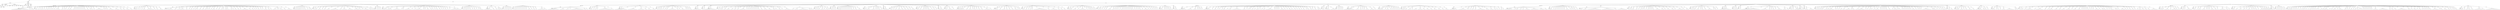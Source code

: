 digraph Tree {
	"t0" [label = "TEI"];
	"t1" [label = "teiHeader"];
	"t2" [label = "fileDesc"];
	"t3" [label = "titleStmt"];
	"t4" [label = "title"];
	"t5" [label = "author"];
	"t6" [label = "surname"];
	"t7" [label = "forename"];
	"t8" [label = "publicationStmt"];
	"t9" [label = "p"];
	"t10" [label = "idno"];
	"t11" [label = "sourceDesc"];
	"t12" [label = "genre"];
	"t13" [label = "inspiration"];
	"t14" [label = "structure"];
	"t15" [label = "type"];
	"t16" [label = "periode"];
	"t17" [label = "taille"];
	"t18" [label = "permalien"];
	"t19" [label = "liens"];
	"t20" [label = "lien"];
	"t21" [label = "profileDesc"];
	"t22" [label = "creation"];
	"t23" [label = "date"];
	"t24" [label = "date"];
	"t25" [label = "langUsage"];
	"t26" [label = "language"];
	"t27" [label = "textClass"];
	"t28" [label = "keywords"];
	"t29" [label = "term"];
	"t30" [label = "text"];
	"t31" [label = "body"];
	"t32" [label = "div1"];
	"t33" [label = "head"];
	"t34" [label = "div2"];
	"t35" [label = "head"];
	"t36" [label = "listPerson"];
	"t37" [label = "sp"];
	"t38" [label = "p"];
	"t39" [label = "s"];
	"t40" [label = "p"];
	"t41" [label = "s"];
	"t42" [label = "s"];
	"t43" [label = "s"];
	"t44" [label = "s"];
	"t45" [label = "s"];
	"t46" [label = "s"];
	"t47" [label = "s"];
	"t48" [label = "s"];
	"t49" [label = "s"];
	"t50" [label = "s"];
	"t51" [label = "s"];
	"t52" [label = "p"];
	"t53" [label = "s"];
	"t54" [label = "p"];
	"t55" [label = "s"];
	"t56" [label = "p"];
	"t57" [label = "s"];
	"t58" [label = "s"];
	"t59" [label = "div2"];
	"t60" [label = "head"];
	"t61" [label = "listPerson"];
	"t62" [label = "sp"];
	"t63" [label = "p"];
	"t64" [label = "s"];
	"t65" [label = "s"];
	"t66" [label = "sp"];
	"t67" [label = "p"];
	"t68" [label = "s"];
	"t69" [label = "sp"];
	"t70" [label = "p"];
	"t71" [label = "s"];
	"t72" [label = "sp"];
	"t73" [label = "p"];
	"t74" [label = "s"];
	"t75" [label = "s"];
	"t76" [label = "sp"];
	"t77" [label = "p"];
	"t78" [label = "s"];
	"t79" [label = "sp"];
	"t80" [label = "p"];
	"t81" [label = "s"];
	"t82" [label = "sp"];
	"t83" [label = "p"];
	"t84" [label = "s"];
	"t85" [label = "s"];
	"t86" [label = "sp"];
	"t87" [label = "p"];
	"t88" [label = "s"];
	"t89" [label = "sp"];
	"t90" [label = "p"];
	"t91" [label = "s"];
	"t92" [label = "sp"];
	"t93" [label = "p"];
	"t94" [label = "s"];
	"t95" [label = "sp"];
	"t96" [label = "p"];
	"t97" [label = "s"];
	"t98" [label = "sp"];
	"t99" [label = "p"];
	"t100" [label = "s"];
	"t101" [label = "p"];
	"t102" [label = "s"];
	"t103" [label = "s"];
	"t104" [label = "s"];
	"t105" [label = "sp"];
	"t106" [label = "p"];
	"t107" [label = "s"];
	"t108" [label = "s"];
	"t109" [label = "sp"];
	"t110" [label = "p"];
	"t111" [label = "s"];
	"t112" [label = "sp"];
	"t113" [label = "p"];
	"t114" [label = "s"];
	"t115" [label = "sp"];
	"t116" [label = "p"];
	"t117" [label = "s"];
	"t118" [label = "sp"];
	"t119" [label = "p"];
	"t120" [label = "s"];
	"t121" [label = "s"];
	"t122" [label = "s"];
	"t123" [label = "sp"];
	"t124" [label = "p"];
	"t125" [label = "s"];
	"t126" [label = "s"];
	"t127" [label = "sp"];
	"t128" [label = "p"];
	"t129" [label = "s"];
	"t130" [label = "sp"];
	"t131" [label = "p"];
	"t132" [label = "s"];
	"t133" [label = "sp"];
	"t134" [label = "p"];
	"t135" [label = "s"];
	"t136" [label = "sp"];
	"t137" [label = "p"];
	"t138" [label = "s"];
	"t139" [label = "sp"];
	"t140" [label = "p"];
	"t141" [label = "s"];
	"t142" [label = "sp"];
	"t143" [label = "p"];
	"t144" [label = "s"];
	"t145" [label = "sp"];
	"t146" [label = "p"];
	"t147" [label = "s"];
	"t148" [label = "s"];
	"t149" [label = "sp"];
	"t150" [label = "p"];
	"t151" [label = "s"];
	"t152" [label = "s"];
	"t153" [label = "sp"];
	"t154" [label = "p"];
	"t155" [label = "s"];
	"t156" [label = "s"];
	"t157" [label = "sp"];
	"t158" [label = "p"];
	"t159" [label = "s"];
	"t160" [label = "sp"];
	"t161" [label = "p"];
	"t162" [label = "s"];
	"t163" [label = "sp"];
	"t164" [label = "p"];
	"t165" [label = "s"];
	"t166" [label = "s"];
	"t167" [label = "s"];
	"t168" [label = "s"];
	"t169" [label = "s"];
	"t170" [label = "s"];
	"t171" [label = "sp"];
	"t172" [label = "p"];
	"t173" [label = "s"];
	"t174" [label = "sp"];
	"t175" [label = "p"];
	"t176" [label = "s"];
	"t177" [label = "sp"];
	"t178" [label = "p"];
	"t179" [label = "s"];
	"t180" [label = "sp"];
	"t181" [label = "p"];
	"t182" [label = "s"];
	"t183" [label = "s"];
	"t184" [label = "s"];
	"t185" [label = "s"];
	"t186" [label = "sp"];
	"t187" [label = "p"];
	"t188" [label = "s"];
	"t189" [label = "s"];
	"t190" [label = "s"];
	"t191" [label = "s"];
	"t192" [label = "sp"];
	"t193" [label = "p"];
	"t194" [label = "s"];
	"t195" [label = "s"];
	"t196" [label = "sp"];
	"t197" [label = "p"];
	"t198" [label = "s"];
	"t199" [label = "s"];
	"t200" [label = "sp"];
	"t201" [label = "p"];
	"t202" [label = "s"];
	"t203" [label = "s"];
	"t204" [label = "s"];
	"t205" [label = "sp"];
	"t206" [label = "p"];
	"t207" [label = "s"];
	"t208" [label = "s"];
	"t209" [label = "div2"];
	"t210" [label = "head"];
	"t211" [label = "listPerson"];
	"t212" [label = "sp"];
	"t213" [label = "p"];
	"t214" [label = "s"];
	"t215" [label = "s"];
	"t216" [label = "s"];
	"t217" [label = "sp"];
	"t218" [label = "p"];
	"t219" [label = "s"];
	"t220" [label = "sp"];
	"t221" [label = "p"];
	"t222" [label = "s"];
	"t223" [label = "sp"];
	"t224" [label = "p"];
	"t225" [label = "s"];
	"t226" [label = "sp"];
	"t227" [label = "p"];
	"t228" [label = "s"];
	"t229" [label = "s"];
	"t230" [label = "s"];
	"t231" [label = "sp"];
	"t232" [label = "p"];
	"t233" [label = "s"];
	"t234" [label = "s"];
	"t235" [label = "s"];
	"t236" [label = "s"];
	"t237" [label = "s"];
	"t238" [label = "sp"];
	"t239" [label = "p"];
	"t240" [label = "s"];
	"t241" [label = "sp"];
	"t242" [label = "p"];
	"t243" [label = "s"];
	"t244" [label = "sp"];
	"t245" [label = "p"];
	"t246" [label = "s"];
	"t247" [label = "s"];
	"t248" [label = "sp"];
	"t249" [label = "p"];
	"t250" [label = "s"];
	"t251" [label = "s"];
	"t252" [label = "s"];
	"t253" [label = "div2"];
	"t254" [label = "head"];
	"t255" [label = "listPerson"];
	"t256" [label = "sp"];
	"t257" [label = "p"];
	"t258" [label = "s"];
	"t259" [label = "s"];
	"t260" [label = "sp"];
	"t261" [label = "p"];
	"t262" [label = "s"];
	"t263" [label = "s"];
	"t264" [label = "s"];
	"t265" [label = "s"];
	"t266" [label = "s"];
	"t267" [label = "sp"];
	"t268" [label = "p"];
	"t269" [label = "s"];
	"t270" [label = "s"];
	"t271" [label = "sp"];
	"t272" [label = "p"];
	"t273" [label = "s"];
	"t274" [label = "sp"];
	"t275" [label = "p"];
	"t276" [label = "s"];
	"t277" [label = "s"];
	"t278" [label = "s"];
	"t279" [label = "s"];
	"t280" [label = "s"];
	"t281" [label = "p"];
	"t282" [label = "s"];
	"t283" [label = "s"];
	"t284" [label = "sp"];
	"t285" [label = "p"];
	"t286" [label = "s"];
	"t287" [label = "sp"];
	"t288" [label = "p"];
	"t289" [label = "s"];
	"t290" [label = "s"];
	"t291" [label = "sp"];
	"t292" [label = "p"];
	"t293" [label = "s"];
	"t294" [label = "sp"];
	"t295" [label = "p"];
	"t296" [label = "s"];
	"t297" [label = "s"];
	"t298" [label = "p"];
	"t299" [label = "s"];
	"t300" [label = "sp"];
	"t301" [label = "p"];
	"t302" [label = "s"];
	"t303" [label = "s"];
	"t304" [label = "sp"];
	"t305" [label = "p"];
	"t306" [label = "s"];
	"t307" [label = "s"];
	"t308" [label = "sp"];
	"t309" [label = "p"];
	"t310" [label = "s"];
	"t311" [label = "s"];
	"t312" [label = "sp"];
	"t313" [label = "p"];
	"t314" [label = "s"];
	"t315" [label = "sp"];
	"t316" [label = "p"];
	"t317" [label = "s"];
	"t318" [label = "sp"];
	"t319" [label = "p"];
	"t320" [label = "s"];
	"t321" [label = "sp"];
	"t322" [label = "p"];
	"t323" [label = "s"];
	"t324" [label = "s"];
	"t325" [label = "s"];
	"t326" [label = "sp"];
	"t327" [label = "p"];
	"t328" [label = "s"];
	"t329" [label = "sp"];
	"t330" [label = "p"];
	"t331" [label = "s"];
	"t332" [label = "s"];
	"t333" [label = "sp"];
	"t334" [label = "p"];
	"t335" [label = "s"];
	"t336" [label = "s"];
	"t337" [label = "sp"];
	"t338" [label = "p"];
	"t339" [label = "s"];
	"t340" [label = "sp"];
	"t341" [label = "p"];
	"t342" [label = "s"];
	"t343" [label = "s"];
	"t344" [label = "s"];
	"t345" [label = "sp"];
	"t346" [label = "p"];
	"t347" [label = "s"];
	"t348" [label = "sp"];
	"t349" [label = "p"];
	"t350" [label = "s"];
	"t351" [label = "s"];
	"t352" [label = "p"];
	"t353" [label = "s"];
	"t354" [label = "sp"];
	"t355" [label = "p"];
	"t356" [label = "s"];
	"t357" [label = "s"];
	"t358" [label = "sp"];
	"t359" [label = "p"];
	"t360" [label = "s"];
	"t361" [label = "s"];
	"t362" [label = "sp"];
	"t363" [label = "p"];
	"t364" [label = "s"];
	"t365" [label = "sp"];
	"t366" [label = "p"];
	"t367" [label = "s"];
	"t368" [label = "s"];
	"t369" [label = "s"];
	"t370" [label = "s"];
	"t371" [label = "s"];
	"t372" [label = "sp"];
	"t373" [label = "p"];
	"t374" [label = "s"];
	"t375" [label = "s"];
	"t376" [label = "sp"];
	"t377" [label = "p"];
	"t378" [label = "s"];
	"t379" [label = "s"];
	"t380" [label = "sp"];
	"t381" [label = "p"];
	"t382" [label = "s"];
	"t383" [label = "sp"];
	"t384" [label = "p"];
	"t385" [label = "s"];
	"t386" [label = "sp"];
	"t387" [label = "p"];
	"t388" [label = "s"];
	"t389" [label = "s"];
	"t390" [label = "sp"];
	"t391" [label = "p"];
	"t392" [label = "s"];
	"t393" [label = "sp"];
	"t394" [label = "p"];
	"t395" [label = "s"];
	"t396" [label = "sp"];
	"t397" [label = "p"];
	"t398" [label = "s"];
	"t399" [label = "s"];
	"t400" [label = "s"];
	"t401" [label = "p"];
	"t402" [label = "s"];
	"t403" [label = "s"];
	"t404" [label = "sp"];
	"t405" [label = "p"];
	"t406" [label = "s"];
	"t407" [label = "sp"];
	"t408" [label = "p"];
	"t409" [label = "s"];
	"t410" [label = "s"];
	"t411" [label = "s"];
	"t412" [label = "p"];
	"t413" [label = "s"];
	"t414" [label = "p"];
	"t415" [label = "s"];
	"t416" [label = "p"];
	"t417" [label = "s"];
	"t418" [label = "s"];
	"t419" [label = "s"];
	"t420" [label = "sp"];
	"t421" [label = "p"];
	"t422" [label = "s"];
	"t423" [label = "s"];
	"t424" [label = "sp"];
	"t425" [label = "p"];
	"t426" [label = "s"];
	"t427" [label = "s"];
	"t428" [label = "s"];
	"t429" [label = "s"];
	"t430" [label = "div2"];
	"t431" [label = "head"];
	"t432" [label = "listPerson"];
	"t433" [label = "sp"];
	"t434" [label = "p"];
	"t435" [label = "s"];
	"t436" [label = "sp"];
	"t437" [label = "p"];
	"t438" [label = "s"];
	"t439" [label = "sp"];
	"t440" [label = "p"];
	"t441" [label = "s"];
	"t442" [label = "sp"];
	"t443" [label = "p"];
	"t444" [label = "s"];
	"t445" [label = "s"];
	"t446" [label = "s"];
	"t447" [label = "sp"];
	"t448" [label = "p"];
	"t449" [label = "s"];
	"t450" [label = "sp"];
	"t451" [label = "p"];
	"t452" [label = "s"];
	"t453" [label = "sp"];
	"t454" [label = "p"];
	"t455" [label = "s"];
	"t456" [label = "s"];
	"t457" [label = "sp"];
	"t458" [label = "p"];
	"t459" [label = "s"];
	"t460" [label = "sp"];
	"t461" [label = "p"];
	"t462" [label = "s"];
	"t463" [label = "p"];
	"t464" [label = "s"];
	"t465" [label = "s"];
	"t466" [label = "div2"];
	"t467" [label = "head"];
	"t468" [label = "listPerson"];
	"t469" [label = "sp"];
	"t470" [label = "p"];
	"t471" [label = "s"];
	"t472" [label = "sp"];
	"t473" [label = "p"];
	"t474" [label = "s"];
	"t475" [label = "s"];
	"t476" [label = "sp"];
	"t477" [label = "p"];
	"t478" [label = "s"];
	"t479" [label = "s"];
	"t480" [label = "s"];
	"t481" [label = "sp"];
	"t482" [label = "p"];
	"t483" [label = "s"];
	"t484" [label = "sp"];
	"t485" [label = "p"];
	"t486" [label = "s"];
	"t487" [label = "s"];
	"t488" [label = "sp"];
	"t489" [label = "p"];
	"t490" [label = "s"];
	"t491" [label = "s"];
	"t492" [label = "s"];
	"t493" [label = "sp"];
	"t494" [label = "p"];
	"t495" [label = "s"];
	"t496" [label = "s"];
	"t497" [label = "s"];
	"t498" [label = "s"];
	"t499" [label = "s"];
	"t500" [label = "s"];
	"t501" [label = "sp"];
	"t502" [label = "p"];
	"t503" [label = "s"];
	"t504" [label = "s"];
	"t505" [label = "sp"];
	"t506" [label = "p"];
	"t507" [label = "s"];
	"t508" [label = "s"];
	"t509" [label = "s"];
	"t510" [label = "s"];
	"t511" [label = "sp"];
	"t512" [label = "p"];
	"t513" [label = "s"];
	"t514" [label = "s"];
	"t515" [label = "s"];
	"t516" [label = "s"];
	"t517" [label = "sp"];
	"t518" [label = "p"];
	"t519" [label = "s"];
	"t520" [label = "s"];
	"t521" [label = "s"];
	"t522" [label = "s"];
	"t523" [label = "s"];
	"t524" [label = "sp"];
	"t525" [label = "p"];
	"t526" [label = "s"];
	"t527" [label = "sp"];
	"t528" [label = "p"];
	"t529" [label = "s"];
	"t530" [label = "sp"];
	"t531" [label = "p"];
	"t532" [label = "s"];
	"t533" [label = "s"];
	"t534" [label = "s"];
	"t535" [label = "s"];
	"t536" [label = "sp"];
	"t537" [label = "p"];
	"t538" [label = "s"];
	"t539" [label = "s"];
	"t540" [label = "sp"];
	"t541" [label = "p"];
	"t542" [label = "s"];
	"t543" [label = "sp"];
	"t544" [label = "p"];
	"t545" [label = "s"];
	"t546" [label = "s"];
	"t547" [label = "div2"];
	"t548" [label = "head"];
	"t549" [label = "listPerson"];
	"t550" [label = "sp"];
	"t551" [label = "p"];
	"t552" [label = "s"];
	"t553" [label = "sp"];
	"t554" [label = "p"];
	"t555" [label = "s"];
	"t556" [label = "sp"];
	"t557" [label = "p"];
	"t558" [label = "s"];
	"t559" [label = "div2"];
	"t560" [label = "head"];
	"t561" [label = "listPerson"];
	"t562" [label = "sp"];
	"t563" [label = "p"];
	"t564" [label = "s"];
	"t565" [label = "sp"];
	"t566" [label = "p"];
	"t567" [label = "s"];
	"t568" [label = "s"];
	"t569" [label = "sp"];
	"t570" [label = "p"];
	"t571" [label = "s"];
	"t572" [label = "sp"];
	"t573" [label = "p"];
	"t574" [label = "s"];
	"t575" [label = "s"];
	"t576" [label = "s"];
	"t577" [label = "s"];
	"t578" [label = "p"];
	"t579" [label = "s"];
	"t580" [label = "s"];
	"t581" [label = "s"];
	"t582" [label = "s"];
	"t583" [label = "s"];
	"t584" [label = "s"];
	"t585" [label = "sp"];
	"t586" [label = "p"];
	"t587" [label = "s"];
	"t588" [label = "p"];
	"t589" [label = "s"];
	"t590" [label = "sp"];
	"t591" [label = "p"];
	"t592" [label = "s"];
	"t593" [label = "s"];
	"t594" [label = "s"];
	"t595" [label = "s"];
	"t596" [label = "s"];
	"t597" [label = "sp"];
	"t598" [label = "p"];
	"t599" [label = "s"];
	"t600" [label = "sp"];
	"t601" [label = "p"];
	"t602" [label = "s"];
	"t603" [label = "sp"];
	"t604" [label = "p"];
	"t605" [label = "s"];
	"t606" [label = "s"];
	"t607" [label = "s"];
	"t608" [label = "s"];
	"t609" [label = "s"];
	"t610" [label = "s"];
	"t611" [label = "sp"];
	"t612" [label = "p"];
	"t613" [label = "s"];
	"t614" [label = "sp"];
	"t615" [label = "p"];
	"t616" [label = "s"];
	"t617" [label = "sp"];
	"t618" [label = "p"];
	"t619" [label = "s"];
	"t620" [label = "s"];
	"t621" [label = "s"];
	"t622" [label = "sp"];
	"t623" [label = "p"];
	"t624" [label = "s"];
	"t625" [label = "s"];
	"t626" [label = "sp"];
	"t627" [label = "p"];
	"t628" [label = "s"];
	"t629" [label = "sp"];
	"t630" [label = "p"];
	"t631" [label = "s"];
	"t632" [label = "sp"];
	"t633" [label = "p"];
	"t634" [label = "s"];
	"t635" [label = "s"];
	"t636" [label = "sp"];
	"t637" [label = "p"];
	"t638" [label = "s"];
	"t639" [label = "s"];
	"t640" [label = "sp"];
	"t641" [label = "p"];
	"t642" [label = "s"];
	"t643" [label = "sp"];
	"t644" [label = "p"];
	"t645" [label = "s"];
	"t646" [label = "sp"];
	"t647" [label = "p"];
	"t648" [label = "s"];
	"t649" [label = "s"];
	"t650" [label = "sp"];
	"t651" [label = "p"];
	"t652" [label = "s"];
	"t653" [label = "sp"];
	"t654" [label = "p"];
	"t655" [label = "s"];
	"t656" [label = "p"];
	"t657" [label = "s"];
	"t658" [label = "s"];
	"t659" [label = "s"];
	"t660" [label = "s"];
	"t661" [label = "s"];
	"t662" [label = "s"];
	"t663" [label = "s"];
	"t664" [label = "sp"];
	"t665" [label = "p"];
	"t666" [label = "s"];
	"t667" [label = "div2"];
	"t668" [label = "head"];
	"t669" [label = "listPerson"];
	"t670" [label = "sp"];
	"t671" [label = "p"];
	"t672" [label = "s"];
	"t673" [label = "sp"];
	"t674" [label = "p"];
	"t675" [label = "s"];
	"t676" [label = "sp"];
	"t677" [label = "p"];
	"t678" [label = "s"];
	"t679" [label = "s"];
	"t680" [label = "sp"];
	"t681" [label = "p"];
	"t682" [label = "s"];
	"t683" [label = "sp"];
	"t684" [label = "p"];
	"t685" [label = "s"];
	"t686" [label = "s"];
	"t687" [label = "sp"];
	"t688" [label = "p"];
	"t689" [label = "s"];
	"t690" [label = "sp"];
	"t691" [label = "p"];
	"t692" [label = "s"];
	"t693" [label = "s"];
	"t694" [label = "sp"];
	"t695" [label = "p"];
	"t696" [label = "s"];
	"t697" [label = "sp"];
	"t698" [label = "p"];
	"t699" [label = "s"];
	"t700" [label = "sp"];
	"t701" [label = "p"];
	"t702" [label = "s"];
	"t703" [label = "s"];
	"t704" [label = "s"];
	"t705" [label = "div2"];
	"t706" [label = "head"];
	"t707" [label = "listPerson"];
	"t708" [label = "sp"];
	"t709" [label = "p"];
	"t710" [label = "s"];
	"t711" [label = "s"];
	"t712" [label = "s"];
	"t713" [label = "s"];
	"t714" [label = "s"];
	"t715" [label = "s"];
	"t716" [label = "sp"];
	"t717" [label = "p"];
	"t718" [label = "s"];
	"t719" [label = "s"];
	"t720" [label = "sp"];
	"t721" [label = "p"];
	"t722" [label = "s"];
	"t723" [label = "s"];
	"t724" [label = "sp"];
	"t725" [label = "p"];
	"t726" [label = "s"];
	"t727" [label = "s"];
	"t728" [label = "p"];
	"t729" [label = "s"];
	"t730" [label = "p"];
	"t731" [label = "s"];
	"t732" [label = "div2"];
	"t733" [label = "head"];
	"t734" [label = "listPerson"];
	"t735" [label = "sp"];
	"t736" [label = "p"];
	"t737" [label = "s"];
	"t738" [label = "sp"];
	"t739" [label = "p"];
	"t740" [label = "s"];
	"t741" [label = "sp"];
	"t742" [label = "p"];
	"t743" [label = "s"];
	"t744" [label = "s"];
	"t745" [label = "sp"];
	"t746" [label = "p"];
	"t747" [label = "s"];
	"t748" [label = "sp"];
	"t749" [label = "p"];
	"t750" [label = "s"];
	"t751" [label = "div2"];
	"t752" [label = "head"];
	"t753" [label = "listPerson"];
	"t754" [label = "sp"];
	"t755" [label = "p"];
	"t756" [label = "s"];
	"t757" [label = "sp"];
	"t758" [label = "p"];
	"t759" [label = "s"];
	"t760" [label = "s"];
	"t761" [label = "sp"];
	"t762" [label = "p"];
	"t763" [label = "s"];
	"t764" [label = "sp"];
	"t765" [label = "p"];
	"t766" [label = "s"];
	"t767" [label = "sp"];
	"t768" [label = "p"];
	"t769" [label = "s"];
	"t770" [label = "sp"];
	"t771" [label = "p"];
	"t772" [label = "s"];
	"t773" [label = "sp"];
	"t774" [label = "p"];
	"t775" [label = "s"];
	"t776" [label = "sp"];
	"t777" [label = "p"];
	"t778" [label = "s"];
	"t779" [label = "sp"];
	"t780" [label = "p"];
	"t781" [label = "s"];
	"t782" [label = "sp"];
	"t783" [label = "p"];
	"t784" [label = "s"];
	"t785" [label = "s"];
	"t786" [label = "s"];
	"t787" [label = "sp"];
	"t788" [label = "p"];
	"t789" [label = "s"];
	"t790" [label = "sp"];
	"t791" [label = "p"];
	"t792" [label = "s"];
	"t793" [label = "s"];
	"t794" [label = "sp"];
	"t795" [label = "p"];
	"t796" [label = "s"];
	"t797" [label = "sp"];
	"t798" [label = "p"];
	"t799" [label = "s"];
	"t800" [label = "s"];
	"t801" [label = "s"];
	"t802" [label = "s"];
	"t803" [label = "s"];
	"t804" [label = "s"];
	"t805" [label = "p"];
	"t806" [label = "s"];
	"t807" [label = "div1"];
	"t808" [label = "head"];
	"t809" [label = "div2"];
	"t810" [label = "head"];
	"t811" [label = "listPerson"];
	"t812" [label = "sp"];
	"t813" [label = "p"];
	"t814" [label = "s"];
	"t815" [label = "p"];
	"t816" [label = "s"];
	"t817" [label = "s"];
	"t818" [label = "s"];
	"t819" [label = "s"];
	"t820" [label = "s"];
	"t821" [label = "s"];
	"t822" [label = "s"];
	"t823" [label = "p"];
	"t824" [label = "s"];
	"t825" [label = "s"];
	"t826" [label = "s"];
	"t827" [label = "s"];
	"t828" [label = "p"];
	"t829" [label = "s"];
	"t830" [label = "s"];
	"t831" [label = "s"];
	"t832" [label = "p"];
	"t833" [label = "s"];
	"t834" [label = "p"];
	"t835" [label = "s"];
	"t836" [label = "s"];
	"t837" [label = "s"];
	"t838" [label = "s"];
	"t839" [label = "s"];
	"t840" [label = "s"];
	"t841" [label = "s"];
	"t842" [label = "s"];
	"t843" [label = "s"];
	"t844" [label = "p"];
	"t845" [label = "s"];
	"t846" [label = "s"];
	"t847" [label = "p"];
	"t848" [label = "s"];
	"t849" [label = "div2"];
	"t850" [label = "head"];
	"t851" [label = "listPerson"];
	"t852" [label = "sp"];
	"t853" [label = "p"];
	"t854" [label = "s"];
	"t855" [label = "s"];
	"t856" [label = "s"];
	"t857" [label = "sp"];
	"t858" [label = "p"];
	"t859" [label = "s"];
	"t860" [label = "sp"];
	"t861" [label = "p"];
	"t862" [label = "s"];
	"t863" [label = "s"];
	"t864" [label = "sp"];
	"t865" [label = "p"];
	"t866" [label = "s"];
	"t867" [label = "sp"];
	"t868" [label = "p"];
	"t869" [label = "s"];
	"t870" [label = "s"];
	"t871" [label = "s"];
	"t872" [label = "s"];
	"t873" [label = "s"];
	"t874" [label = "s"];
	"t875" [label = "s"];
	"t876" [label = "s"];
	"t877" [label = "s"];
	"t878" [label = "s"];
	"t879" [label = "sp"];
	"t880" [label = "p"];
	"t881" [label = "s"];
	"t882" [label = "div2"];
	"t883" [label = "head"];
	"t884" [label = "listPerson"];
	"t885" [label = "sp"];
	"t886" [label = "p"];
	"t887" [label = "s"];
	"t888" [label = "sp"];
	"t889" [label = "p"];
	"t890" [label = "s"];
	"t891" [label = "s"];
	"t892" [label = "s"];
	"t893" [label = "s"];
	"t894" [label = "s"];
	"t895" [label = "s"];
	"t896" [label = "s"];
	"t897" [label = "s"];
	"t898" [label = "sp"];
	"t899" [label = "p"];
	"t900" [label = "s"];
	"t901" [label = "s"];
	"t902" [label = "s"];
	"t903" [label = "s"];
	"t904" [label = "s"];
	"t905" [label = "s"];
	"t906" [label = "s"];
	"t907" [label = "sp"];
	"t908" [label = "p"];
	"t909" [label = "s"];
	"t910" [label = "s"];
	"t911" [label = "s"];
	"t912" [label = "s"];
	"t913" [label = "s"];
	"t914" [label = "p"];
	"t915" [label = "s"];
	"t916" [label = "s"];
	"t917" [label = "sp"];
	"t918" [label = "p"];
	"t919" [label = "s"];
	"t920" [label = "s"];
	"t921" [label = "s"];
	"t922" [label = "sp"];
	"t923" [label = "p"];
	"t924" [label = "s"];
	"t925" [label = "s"];
	"t926" [label = "s"];
	"t927" [label = "div2"];
	"t928" [label = "head"];
	"t929" [label = "listPerson"];
	"t930" [label = "sp"];
	"t931" [label = "p"];
	"t932" [label = "s"];
	"t933" [label = "sp"];
	"t934" [label = "p"];
	"t935" [label = "s"];
	"t936" [label = "sp"];
	"t937" [label = "p"];
	"t938" [label = "s"];
	"t939" [label = "s"];
	"t940" [label = "sp"];
	"t941" [label = "p"];
	"t942" [label = "s"];
	"t943" [label = "sp"];
	"t944" [label = "p"];
	"t945" [label = "s"];
	"t946" [label = "sp"];
	"t947" [label = "p"];
	"t948" [label = "s"];
	"t949" [label = "s"];
	"t950" [label = "sp"];
	"t951" [label = "p"];
	"t952" [label = "s"];
	"t953" [label = "s"];
	"t954" [label = "s"];
	"t955" [label = "s"];
	"t956" [label = "s"];
	"t957" [label = "s"];
	"t958" [label = "sp"];
	"t959" [label = "p"];
	"t960" [label = "s"];
	"t961" [label = "s"];
	"t962" [label = "sp"];
	"t963" [label = "p"];
	"t964" [label = "s"];
	"t965" [label = "sp"];
	"t966" [label = "p"];
	"t967" [label = "s"];
	"t968" [label = "s"];
	"t969" [label = "s"];
	"t970" [label = "sp"];
	"t971" [label = "p"];
	"t972" [label = "s"];
	"t973" [label = "p"];
	"t974" [label = "s"];
	"t975" [label = "sp"];
	"t976" [label = "p"];
	"t977" [label = "s"];
	"t978" [label = "sp"];
	"t979" [label = "p"];
	"t980" [label = "s"];
	"t981" [label = "s"];
	"t982" [label = "div2"];
	"t983" [label = "head"];
	"t984" [label = "listPerson"];
	"t985" [label = "sp"];
	"t986" [label = "p"];
	"t987" [label = "s"];
	"t988" [label = "s"];
	"t989" [label = "s"];
	"t990" [label = "s"];
	"t991" [label = "s"];
	"t992" [label = "s"];
	"t993" [label = "div2"];
	"t994" [label = "head"];
	"t995" [label = "listPerson"];
	"t996" [label = "sp"];
	"t997" [label = "p"];
	"t998" [label = "s"];
	"t999" [label = "div2"];
	"t1000" [label = "head"];
	"t1001" [label = "listPerson"];
	"t1002" [label = "sp"];
	"t1003" [label = "p"];
	"t1004" [label = "s"];
	"t1005" [label = "s"];
	"t1006" [label = "s"];
	"t1007" [label = "s"];
	"t1008" [label = "s"];
	"t1009" [label = "s"];
	"t1010" [label = "s"];
	"t1011" [label = "s"];
	"t1012" [label = "s"];
	"t1013" [label = "s"];
	"t1014" [label = "div2"];
	"t1015" [label = "head"];
	"t1016" [label = "listPerson"];
	"t1017" [label = "sp"];
	"t1018" [label = "p"];
	"t1019" [label = "s"];
	"t1020" [label = "sp"];
	"t1021" [label = "p"];
	"t1022" [label = "s"];
	"t1023" [label = "sp"];
	"t1024" [label = "p"];
	"t1025" [label = "s"];
	"t1026" [label = "s"];
	"t1027" [label = "sp"];
	"t1028" [label = "p"];
	"t1029" [label = "s"];
	"t1030" [label = "s"];
	"t1031" [label = "sp"];
	"t1032" [label = "p"];
	"t1033" [label = "s"];
	"t1034" [label = "s"];
	"t1035" [label = "s"];
	"t1036" [label = "sp"];
	"t1037" [label = "p"];
	"t1038" [label = "s"];
	"t1039" [label = "s"];
	"t1040" [label = "sp"];
	"t1041" [label = "p"];
	"t1042" [label = "s"];
	"t1043" [label = "s"];
	"t1044" [label = "sp"];
	"t1045" [label = "p"];
	"t1046" [label = "s"];
	"t1047" [label = "s"];
	"t1048" [label = "sp"];
	"t1049" [label = "p"];
	"t1050" [label = "s"];
	"t1051" [label = "s"];
	"t1052" [label = "s"];
	"t1053" [label = "s"];
	"t1054" [label = "s"];
	"t1055" [label = "sp"];
	"t1056" [label = "p"];
	"t1057" [label = "s"];
	"t1058" [label = "sp"];
	"t1059" [label = "p"];
	"t1060" [label = "s"];
	"t1061" [label = "sp"];
	"t1062" [label = "p"];
	"t1063" [label = "s"];
	"t1064" [label = "p"];
	"t1065" [label = "s"];
	"t1066" [label = "sp"];
	"t1067" [label = "p"];
	"t1068" [label = "s"];
	"t1069" [label = "sp"];
	"t1070" [label = "p"];
	"t1071" [label = "s"];
	"t1072" [label = "sp"];
	"t1073" [label = "p"];
	"t1074" [label = "s"];
	"t1075" [label = "sp"];
	"t1076" [label = "p"];
	"t1077" [label = "s"];
	"t1078" [label = "sp"];
	"t1079" [label = "p"];
	"t1080" [label = "s"];
	"t1081" [label = "s"];
	"t1082" [label = "sp"];
	"t1083" [label = "p"];
	"t1084" [label = "s"];
	"t1085" [label = "s"];
	"t1086" [label = "sp"];
	"t1087" [label = "p"];
	"t1088" [label = "s"];
	"t1089" [label = "s"];
	"t1090" [label = "s"];
	"t1091" [label = "sp"];
	"t1092" [label = "p"];
	"t1093" [label = "s"];
	"t1094" [label = "s"];
	"t1095" [label = "s"];
	"t1096" [label = "sp"];
	"t1097" [label = "p"];
	"t1098" [label = "s"];
	"t1099" [label = "s"];
	"t1100" [label = "s"];
	"t1101" [label = "sp"];
	"t1102" [label = "p"];
	"t1103" [label = "s"];
	"t1104" [label = "sp"];
	"t1105" [label = "p"];
	"t1106" [label = "s"];
	"t1107" [label = "s"];
	"t1108" [label = "s"];
	"t1109" [label = "sp"];
	"t1110" [label = "p"];
	"t1111" [label = "s"];
	"t1112" [label = "sp"];
	"t1113" [label = "p"];
	"t1114" [label = "s"];
	"t1115" [label = "s"];
	"t1116" [label = "s"];
	"t1117" [label = "s"];
	"t1118" [label = "s"];
	"t1119" [label = "sp"];
	"t1120" [label = "p"];
	"t1121" [label = "s"];
	"t1122" [label = "s"];
	"t1123" [label = "p"];
	"t1124" [label = "s"];
	"t1125" [label = "s"];
	"t1126" [label = "s"];
	"t1127" [label = "p"];
	"t1128" [label = "s"];
	"t1129" [label = "s"];
	"t1130" [label = "s"];
	"t1131" [label = "s"];
	"t1132" [label = "s"];
	"t1133" [label = "s"];
	"t1134" [label = "s"];
	"t1135" [label = "p"];
	"t1136" [label = "s"];
	"t1137" [label = "s"];
	"t1138" [label = "s"];
	"t1139" [label = "p"];
	"t1140" [label = "s"];
	"t1141" [label = "div2"];
	"t1142" [label = "head"];
	"t1143" [label = "listPerson"];
	"t1144" [label = "sp"];
	"t1145" [label = "p"];
	"t1146" [label = "s"];
	"t1147" [label = "sp"];
	"t1148" [label = "p"];
	"t1149" [label = "s"];
	"t1150" [label = "sp"];
	"t1151" [label = "p"];
	"t1152" [label = "s"];
	"t1153" [label = "s"];
	"t1154" [label = "sp"];
	"t1155" [label = "p"];
	"t1156" [label = "s"];
	"t1157" [label = "s"];
	"t1158" [label = "s"];
	"t1159" [label = "p"];
	"t1160" [label = "s"];
	"t1161" [label = "sp"];
	"t1162" [label = "p"];
	"t1163" [label = "s"];
	"t1164" [label = "s"];
	"t1165" [label = "sp"];
	"t1166" [label = "p"];
	"t1167" [label = "s"];
	"t1168" [label = "div2"];
	"t1169" [label = "head"];
	"t1170" [label = "listPerson"];
	"t1171" [label = "sp"];
	"t1172" [label = "p"];
	"t1173" [label = "s"];
	"t1174" [label = "s"];
	"t1175" [label = "sp"];
	"t1176" [label = "p"];
	"t1177" [label = "s"];
	"t1178" [label = "sp"];
	"t1179" [label = "p"];
	"t1180" [label = "s"];
	"t1181" [label = "div2"];
	"t1182" [label = "head"];
	"t1183" [label = "listPerson"];
	"t1184" [label = "sp"];
	"t1185" [label = "p"];
	"t1186" [label = "s"];
	"t1187" [label = "sp"];
	"t1188" [label = "p"];
	"t1189" [label = "s"];
	"t1190" [label = "s"];
	"t1191" [label = "s"];
	"t1192" [label = "sp"];
	"t1193" [label = "p"];
	"t1194" [label = "s"];
	"t1195" [label = "sp"];
	"t1196" [label = "p"];
	"t1197" [label = "s"];
	"t1198" [label = "sp"];
	"t1199" [label = "p"];
	"t1200" [label = "s"];
	"t1201" [label = "sp"];
	"t1202" [label = "p"];
	"t1203" [label = "s"];
	"t1204" [label = "sp"];
	"t1205" [label = "p"];
	"t1206" [label = "s"];
	"t1207" [label = "sp"];
	"t1208" [label = "p"];
	"t1209" [label = "s"];
	"t1210" [label = "sp"];
	"t1211" [label = "p"];
	"t1212" [label = "s"];
	"t1213" [label = "s"];
	"t1214" [label = "sp"];
	"t1215" [label = "p"];
	"t1216" [label = "s"];
	"t1217" [label = "sp"];
	"t1218" [label = "p"];
	"t1219" [label = "s"];
	"t1220" [label = "s"];
	"t1221" [label = "sp"];
	"t1222" [label = "p"];
	"t1223" [label = "s"];
	"t1224" [label = "s"];
	"t1225" [label = "s"];
	"t1226" [label = "div2"];
	"t1227" [label = "head"];
	"t1228" [label = "listPerson"];
	"t1229" [label = "sp"];
	"t1230" [label = "p"];
	"t1231" [label = "s"];
	"t1232" [label = "s"];
	"t1233" [label = "sp"];
	"t1234" [label = "p"];
	"t1235" [label = "s"];
	"t1236" [label = "s"];
	"t1237" [label = "s"];
	"t1238" [label = "s"];
	"t1239" [label = "sp"];
	"t1240" [label = "p"];
	"t1241" [label = "s"];
	"t1242" [label = "s"];
	"t1243" [label = "s"];
	"t1244" [label = "sp"];
	"t1245" [label = "p"];
	"t1246" [label = "s"];
	"t1247" [label = "sp"];
	"t1248" [label = "p"];
	"t1249" [label = "s"];
	"t1250" [label = "sp"];
	"t1251" [label = "p"];
	"t1252" [label = "s"];
	"t1253" [label = "s"];
	"t1254" [label = "sp"];
	"t1255" [label = "p"];
	"t1256" [label = "s"];
	"t1257" [label = "div2"];
	"t1258" [label = "head"];
	"t1259" [label = "listPerson"];
	"t1260" [label = "sp"];
	"t1261" [label = "p"];
	"t1262" [label = "s"];
	"t1263" [label = "s"];
	"t1264" [label = "s"];
	"t1265" [label = "s"];
	"t1266" [label = "s"];
	"t1267" [label = "div2"];
	"t1268" [label = "head"];
	"t1269" [label = "listPerson"];
	"t1270" [label = "sp"];
	"t1271" [label = "p"];
	"t1272" [label = "s"];
	"t1273" [label = "s"];
	"t1274" [label = "sp"];
	"t1275" [label = "p"];
	"t1276" [label = "s"];
	"t1277" [label = "sp"];
	"t1278" [label = "p"];
	"t1279" [label = "s"];
	"t1280" [label = "s"];
	"t1281" [label = "sp"];
	"t1282" [label = "p"];
	"t1283" [label = "s"];
	"t1284" [label = "s"];
	"t1285" [label = "s"];
	"t1286" [label = "sp"];
	"t1287" [label = "p"];
	"t1288" [label = "s"];
	"t1289" [label = "s"];
	"t1290" [label = "sp"];
	"t1291" [label = "p"];
	"t1292" [label = "s"];
	"t1293" [label = "s"];
	"t1294" [label = "sp"];
	"t1295" [label = "p"];
	"t1296" [label = "s"];
	"t1297" [label = "s"];
	"t1298" [label = "sp"];
	"t1299" [label = "p"];
	"t1300" [label = "s"];
	"t1301" [label = "sp"];
	"t1302" [label = "p"];
	"t1303" [label = "s"];
	"t1304" [label = "s"];
	"t1305" [label = "s"];
	"t1306" [label = "div2"];
	"t1307" [label = "head"];
	"t1308" [label = "listPerson"];
	"t1309" [label = "sp"];
	"t1310" [label = "p"];
	"t1311" [label = "s"];
	"t1312" [label = "s"];
	"t1313" [label = "sp"];
	"t1314" [label = "p"];
	"t1315" [label = "s"];
	"t1316" [label = "s"];
	"t1317" [label = "sp"];
	"t1318" [label = "p"];
	"t1319" [label = "s"];
	"t1320" [label = "s"];
	"t1321" [label = "sp"];
	"t1322" [label = "p"];
	"t1323" [label = "s"];
	"t1324" [label = "sp"];
	"t1325" [label = "p"];
	"t1326" [label = "s"];
	"t1327" [label = "sp"];
	"t1328" [label = "p"];
	"t1329" [label = "s"];
	"t1330" [label = "s"];
	"t1331" [label = "s"];
	"t1332" [label = "sp"];
	"t1333" [label = "p"];
	"t1334" [label = "s"];
	"t1335" [label = "sp"];
	"t1336" [label = "p"];
	"t1337" [label = "s"];
	"t1338" [label = "s"];
	"t1339" [label = "sp"];
	"t1340" [label = "p"];
	"t1341" [label = "s"];
	"t1342" [label = "div2"];
	"t1343" [label = "head"];
	"t1344" [label = "listPerson"];
	"t1345" [label = "sp"];
	"t1346" [label = "p"];
	"t1347" [label = "s"];
	"t1348" [label = "s"];
	"t1349" [label = "s"];
	"t1350" [label = "s"];
	"t1351" [label = "s"];
	"t1352" [label = "div2"];
	"t1353" [label = "head"];
	"t1354" [label = "listPerson"];
	"t1355" [label = "sp"];
	"t1356" [label = "p"];
	"t1357" [label = "s"];
	"t1358" [label = "s"];
	"t1359" [label = "sp"];
	"t1360" [label = "p"];
	"t1361" [label = "s"];
	"t1362" [label = "s"];
	"t1363" [label = "s"];
	"t1364" [label = "s"];
	"t1365" [label = "sp"];
	"t1366" [label = "p"];
	"t1367" [label = "s"];
	"t1368" [label = "div2"];
	"t1369" [label = "head"];
	"t1370" [label = "listPerson"];
	"t1371" [label = "sp"];
	"t1372" [label = "p"];
	"t1373" [label = "s"];
	"t1374" [label = "sp"];
	"t1375" [label = "p"];
	"t1376" [label = "s"];
	"t1377" [label = "sp"];
	"t1378" [label = "p"];
	"t1379" [label = "s"];
	"t1380" [label = "s"];
	"t1381" [label = "s"];
	"t1382" [label = "s"];
	"t1383" [label = "s"];
	"t1384" [label = "sp"];
	"t1385" [label = "p"];
	"t1386" [label = "s"];
	"t1387" [label = "s"];
	"t1388" [label = "sp"];
	"t1389" [label = "p"];
	"t1390" [label = "s"];
	"t1391" [label = "s"];
	"t1392" [label = "s"];
	"t1393" [label = "sp"];
	"t1394" [label = "p"];
	"t1395" [label = "s"];
	"t1396" [label = "sp"];
	"t1397" [label = "p"];
	"t1398" [label = "s"];
	"t1399" [label = "s"];
	"t1400" [label = "sp"];
	"t1401" [label = "p"];
	"t1402" [label = "s"];
	"t1403" [label = "sp"];
	"t1404" [label = "p"];
	"t1405" [label = "s"];
	"t1406" [label = "s"];
	"t1407" [label = "sp"];
	"t1408" [label = "p"];
	"t1409" [label = "s"];
	"t1410" [label = "s"];
	"t1411" [label = "sp"];
	"t1412" [label = "p"];
	"t1413" [label = "s"];
	"t1414" [label = "s"];
	"t1415" [label = "s"];
	"t1416" [label = "s"];
	"t1417" [label = "s"];
	"t1418" [label = "sp"];
	"t1419" [label = "p"];
	"t1420" [label = "s"];
	"t1421" [label = "div2"];
	"t1422" [label = "head"];
	"t1423" [label = "listPerson"];
	"t1424" [label = "sp"];
	"t1425" [label = "p"];
	"t1426" [label = "s"];
	"t1427" [label = "s"];
	"t1428" [label = "s"];
	"t1429" [label = "s"];
	"t1430" [label = "sp"];
	"t1431" [label = "p"];
	"t1432" [label = "s"];
	"t1433" [label = "s"];
	"t1434" [label = "sp"];
	"t1435" [label = "p"];
	"t1436" [label = "s"];
	"t1437" [label = "s"];
	"t1438" [label = "s"];
	"t1439" [label = "sp"];
	"t1440" [label = "p"];
	"t1441" [label = "s"];
	"t1442" [label = "s"];
	"t1443" [label = "sp"];
	"t1444" [label = "p"];
	"t1445" [label = "s"];
	"t1446" [label = "s"];
	"t1447" [label = "sp"];
	"t1448" [label = "p"];
	"t1449" [label = "s"];
	"t1450" [label = "s"];
	"t1451" [label = "sp"];
	"t1452" [label = "p"];
	"t1453" [label = "s"];
	"t1454" [label = "s"];
	"t1455" [label = "s"];
	"t1456" [label = "sp"];
	"t1457" [label = "p"];
	"t1458" [label = "s"];
	"t1459" [label = "sp"];
	"t1460" [label = "p"];
	"t1461" [label = "s"];
	"t1462" [label = "div2"];
	"t1463" [label = "head"];
	"t1464" [label = "listPerson"];
	"t1465" [label = "sp"];
	"t1466" [label = "p"];
	"t1467" [label = "s"];
	"t1468" [label = "s"];
	"t1469" [label = "sp"];
	"t1470" [label = "p"];
	"t1471" [label = "s"];
	"t1472" [label = "s"];
	"t1473" [label = "sp"];
	"t1474" [label = "p"];
	"t1475" [label = "s"];
	"t1476" [label = "sp"];
	"t1477" [label = "p"];
	"t1478" [label = "s"];
	"t1479" [label = "s"];
	"t1480" [label = "sp"];
	"t1481" [label = "p"];
	"t1482" [label = "s"];
	"t1483" [label = "sp"];
	"t1484" [label = "p"];
	"t1485" [label = "s"];
	"t1486" [label = "s"];
	"t1487" [label = "s"];
	"t1488" [label = "s"];
	"t1489" [label = "s"];
	"t1490" [label = "s"];
	"t1491" [label = "s"];
	"t1492" [label = "s"];
	"t1493" [label = "s"];
	"t1494" [label = "s"];
	"t1495" [label = "sp"];
	"t1496" [label = "p"];
	"t1497" [label = "s"];
	"t1498" [label = "s"];
	"t1499" [label = "sp"];
	"t1500" [label = "p"];
	"t1501" [label = "s"];
	"t1502" [label = "s"];
	"t1503" [label = "s"];
	"t1504" [label = "s"];
	"t1505" [label = "s"];
	"t1506" [label = "sp"];
	"t1507" [label = "p"];
	"t1508" [label = "s"];
	"t1509" [label = "s"];
	"t1510" [label = "sp"];
	"t1511" [label = "p"];
	"t1512" [label = "s"];
	"t1513" [label = "s"];
	"t1514" [label = "sp"];
	"t1515" [label = "p"];
	"t1516" [label = "s"];
	"t1517" [label = "s"];
	"t1518" [label = "div2"];
	"t1519" [label = "head"];
	"t1520" [label = "listPerson"];
	"t1521" [label = "sp"];
	"t1522" [label = "p"];
	"t1523" [label = "s"];
	"t1524" [label = "sp"];
	"t1525" [label = "p"];
	"t1526" [label = "s"];
	"t1527" [label = "s"];
	"t1528" [label = "s"];
	"t1529" [label = "sp"];
	"t1530" [label = "p"];
	"t1531" [label = "s"];
	"t1532" [label = "s"];
	"t1533" [label = "s"];
	"t1534" [label = "sp"];
	"t1535" [label = "p"];
	"t1536" [label = "s"];
	"t1537" [label = "sp"];
	"t1538" [label = "p"];
	"t1539" [label = "s"];
	"t1540" [label = "s"];
	"t1541" [label = "s"];
	"t1542" [label = "s"];
	"t1543" [label = "s"];
	"t1544" [label = "s"];
	"t1545" [label = "sp"];
	"t1546" [label = "p"];
	"t1547" [label = "s"];
	"t1548" [label = "sp"];
	"t1549" [label = "p"];
	"t1550" [label = "s"];
	"t1551" [label = "sp"];
	"t1552" [label = "p"];
	"t1553" [label = "s"];
	"t1554" [label = "s"];
	"t1555" [label = "sp"];
	"t1556" [label = "p"];
	"t1557" [label = "s"];
	"t1558" [label = "sp"];
	"t1559" [label = "p"];
	"t1560" [label = "s"];
	"t1561" [label = "sp"];
	"t1562" [label = "p"];
	"t1563" [label = "s"];
	"t1564" [label = "div2"];
	"t1565" [label = "head"];
	"t1566" [label = "listPerson"];
	"t1567" [label = "sp"];
	"t1568" [label = "p"];
	"t1569" [label = "s"];
	"t1570" [label = "p"];
	"t1571" [label = "s"];
	"t1572" [label = "s"];
	"t1573" [label = "sp"];
	"t1574" [label = "p"];
	"t1575" [label = "s"];
	"t1576" [label = "sp"];
	"t1577" [label = "p"];
	"t1578" [label = "s"];
	"t1579" [label = "sp"];
	"t1580" [label = "p"];
	"t1581" [label = "s"];
	"t1582" [label = "s"];
	"t1583" [label = "sp"];
	"t1584" [label = "p"];
	"t1585" [label = "s"];
	"t1586" [label = "s"];
	"t1587" [label = "s"];
	"t1588" [label = "sp"];
	"t1589" [label = "p"];
	"t1590" [label = "s"];
	"t1591" [label = "s"];
	"t1592" [label = "sp"];
	"t1593" [label = "p"];
	"t1594" [label = "s"];
	"t1595" [label = "sp"];
	"t1596" [label = "p"];
	"t1597" [label = "s"];
	"t1598" [label = "sp"];
	"t1599" [label = "p"];
	"t1600" [label = "s"];
	"t1601" [label = "sp"];
	"t1602" [label = "p"];
	"t1603" [label = "s"];
	"t1604" [label = "sp"];
	"t1605" [label = "p"];
	"t1606" [label = "s"];
	"t1607" [label = "s"];
	"t1608" [label = "sp"];
	"t1609" [label = "p"];
	"t1610" [label = "s"];
	"t1611" [label = "sp"];
	"t1612" [label = "p"];
	"t1613" [label = "s"];
	"t1614" [label = "sp"];
	"t1615" [label = "p"];
	"t1616" [label = "s"];
	"t1617" [label = "sp"];
	"t1618" [label = "p"];
	"t1619" [label = "s"];
	"t1620" [label = "sp"];
	"t1621" [label = "p"];
	"t1622" [label = "s"];
	"t1623" [label = "sp"];
	"t1624" [label = "p"];
	"t1625" [label = "s"];
	"t1626" [label = "s"];
	"t1627" [label = "sp"];
	"t1628" [label = "p"];
	"t1629" [label = "s"];
	"t1630" [label = "sp"];
	"t1631" [label = "p"];
	"t1632" [label = "s"];
	"t1633" [label = "sp"];
	"t1634" [label = "p"];
	"t1635" [label = "s"];
	"t1636" [label = "sp"];
	"t1637" [label = "p"];
	"t1638" [label = "s"];
	"t1639" [label = "sp"];
	"t1640" [label = "p"];
	"t1641" [label = "s"];
	"t1642" [label = "s"];
	"t1643" [label = "sp"];
	"t1644" [label = "p"];
	"t1645" [label = "s"];
	"t1646" [label = "sp"];
	"t1647" [label = "p"];
	"t1648" [label = "s"];
	"t1649" [label = "s"];
	"t1650" [label = "s"];
	"t1651" [label = "s"];
	"t1652" [label = "sp"];
	"t1653" [label = "p"];
	"t1654" [label = "s"];
	"t1655" [label = "sp"];
	"t1656" [label = "p"];
	"t1657" [label = "s"];
	"t1658" [label = "sp"];
	"t1659" [label = "p"];
	"t1660" [label = "s"];
	"t1661" [label = "sp"];
	"t1662" [label = "p"];
	"t1663" [label = "s"];
	"t1664" [label = "sp"];
	"t1665" [label = "p"];
	"t1666" [label = "s"];
	"t1667" [label = "sp"];
	"t1668" [label = "p"];
	"t1669" [label = "s"];
	"t1670" [label = "div2"];
	"t1671" [label = "head"];
	"t1672" [label = "listPerson"];
	"t1673" [label = "sp"];
	"t1674" [label = "p"];
	"t1675" [label = "s"];
	"t1676" [label = "s"];
	"t1677" [label = "s"];
	"t1678" [label = "s"];
	"t1679" [label = "sp"];
	"t1680" [label = "p"];
	"t1681" [label = "s"];
	"t1682" [label = "sp"];
	"t1683" [label = "p"];
	"t1684" [label = "s"];
	"t1685" [label = "sp"];
	"t1686" [label = "p"];
	"t1687" [label = "s"];
	"t1688" [label = "sp"];
	"t1689" [label = "p"];
	"t1690" [label = "s"];
	"t1691" [label = "s"];
	"t1692" [label = "s"];
	"t1693" [label = "sp"];
	"t1694" [label = "p"];
	"t1695" [label = "s"];
	"t1696" [label = "div2"];
	"t1697" [label = "head"];
	"t1698" [label = "listPerson"];
	"t1699" [label = "sp"];
	"t1700" [label = "p"];
	"t1701" [label = "s"];
	"t1702" [label = "s"];
	"t1703" [label = "s"];
	"t1704" [label = "div1"];
	"t1705" [label = "head"];
	"t1706" [label = "div2"];
	"t1707" [label = "head"];
	"t1708" [label = "listPerson"];
	"t1709" [label = "sp"];
	"t1710" [label = "p"];
	"t1711" [label = "s"];
	"t1712" [label = "s"];
	"t1713" [label = "s"];
	"t1714" [label = "s"];
	"t1715" [label = "s"];
	"t1716" [label = "s"];
	"t1717" [label = "sp"];
	"t1718" [label = "p"];
	"t1719" [label = "s"];
	"t1720" [label = "s"];
	"t1721" [label = "s"];
	"t1722" [label = "s"];
	"t1723" [label = "sp"];
	"t1724" [label = "p"];
	"t1725" [label = "s"];
	"t1726" [label = "s"];
	"t1727" [label = "s"];
	"t1728" [label = "sp"];
	"t1729" [label = "p"];
	"t1730" [label = "s"];
	"t1731" [label = "sp"];
	"t1732" [label = "p"];
	"t1733" [label = "s"];
	"t1734" [label = "p"];
	"t1735" [label = "s"];
	"t1736" [label = "sp"];
	"t1737" [label = "p"];
	"t1738" [label = "s"];
	"t1739" [label = "div2"];
	"t1740" [label = "head"];
	"t1741" [label = "listPerson"];
	"t1742" [label = "sp"];
	"t1743" [label = "p"];
	"t1744" [label = "s"];
	"t1745" [label = "s"];
	"t1746" [label = "s"];
	"t1747" [label = "s"];
	"t1748" [label = "s"];
	"t1749" [label = "s"];
	"t1750" [label = "sp"];
	"t1751" [label = "p"];
	"t1752" [label = "s"];
	"t1753" [label = "sp"];
	"t1754" [label = "p"];
	"t1755" [label = "s"];
	"t1756" [label = "s"];
	"t1757" [label = "s"];
	"t1758" [label = "sp"];
	"t1759" [label = "p"];
	"t1760" [label = "s"];
	"t1761" [label = "sp"];
	"t1762" [label = "p"];
	"t1763" [label = "s"];
	"t1764" [label = "sp"];
	"t1765" [label = "p"];
	"t1766" [label = "s"];
	"t1767" [label = "sp"];
	"t1768" [label = "p"];
	"t1769" [label = "s"];
	"t1770" [label = "s"];
	"t1771" [label = "s"];
	"t1772" [label = "sp"];
	"t1773" [label = "p"];
	"t1774" [label = "s"];
	"t1775" [label = "sp"];
	"t1776" [label = "p"];
	"t1777" [label = "s"];
	"t1778" [label = "s"];
	"t1779" [label = "s"];
	"t1780" [label = "p"];
	"t1781" [label = "s"];
	"t1782" [label = "s"];
	"t1783" [label = "s"];
	"t1784" [label = "s"];
	"t1785" [label = "s"];
	"t1786" [label = "s"];
	"t1787" [label = "s"];
	"t1788" [label = "sp"];
	"t1789" [label = "p"];
	"t1790" [label = "s"];
	"t1791" [label = "s"];
	"t1792" [label = "s"];
	"t1793" [label = "sp"];
	"t1794" [label = "p"];
	"t1795" [label = "s"];
	"t1796" [label = "sp"];
	"t1797" [label = "p"];
	"t1798" [label = "s"];
	"t1799" [label = "sp"];
	"t1800" [label = "p"];
	"t1801" [label = "s"];
	"t1802" [label = "sp"];
	"t1803" [label = "p"];
	"t1804" [label = "s"];
	"t1805" [label = "s"];
	"t1806" [label = "sp"];
	"t1807" [label = "p"];
	"t1808" [label = "s"];
	"t1809" [label = "sp"];
	"t1810" [label = "p"];
	"t1811" [label = "s"];
	"t1812" [label = "s"];
	"t1813" [label = "s"];
	"t1814" [label = "p"];
	"t1815" [label = "s"];
	"t1816" [label = "sp"];
	"t1817" [label = "p"];
	"t1818" [label = "s"];
	"t1819" [label = "sp"];
	"t1820" [label = "p"];
	"t1821" [label = "s"];
	"t1822" [label = "s"];
	"t1823" [label = "sp"];
	"t1824" [label = "p"];
	"t1825" [label = "s"];
	"t1826" [label = "s"];
	"t1827" [label = "s"];
	"t1828" [label = "s"];
	"t1829" [label = "s"];
	"t1830" [label = "s"];
	"t1831" [label = "sp"];
	"t1832" [label = "p"];
	"t1833" [label = "s"];
	"t1834" [label = "sp"];
	"t1835" [label = "p"];
	"t1836" [label = "s"];
	"t1837" [label = "sp"];
	"t1838" [label = "p"];
	"t1839" [label = "s"];
	"t1840" [label = "sp"];
	"t1841" [label = "p"];
	"t1842" [label = "s"];
	"t1843" [label = "sp"];
	"t1844" [label = "p"];
	"t1845" [label = "s"];
	"t1846" [label = "s"];
	"t1847" [label = "s"];
	"t1848" [label = "s"];
	"t1849" [label = "sp"];
	"t1850" [label = "p"];
	"t1851" [label = "s"];
	"t1852" [label = "sp"];
	"t1853" [label = "p"];
	"t1854" [label = "s"];
	"t1855" [label = "sp"];
	"t1856" [label = "p"];
	"t1857" [label = "s"];
	"t1858" [label = "s"];
	"t1859" [label = "s"];
	"t1860" [label = "sp"];
	"t1861" [label = "p"];
	"t1862" [label = "s"];
	"t1863" [label = "sp"];
	"t1864" [label = "p"];
	"t1865" [label = "s"];
	"t1866" [label = "s"];
	"t1867" [label = "sp"];
	"t1868" [label = "p"];
	"t1869" [label = "s"];
	"t1870" [label = "sp"];
	"t1871" [label = "p"];
	"t1872" [label = "s"];
	"t1873" [label = "s"];
	"t1874" [label = "sp"];
	"t1875" [label = "p"];
	"t1876" [label = "s"];
	"t1877" [label = "sp"];
	"t1878" [label = "p"];
	"t1879" [label = "s"];
	"t1880" [label = "s"];
	"t1881" [label = "sp"];
	"t1882" [label = "p"];
	"t1883" [label = "s"];
	"t1884" [label = "sp"];
	"t1885" [label = "p"];
	"t1886" [label = "s"];
	"t1887" [label = "s"];
	"t1888" [label = "sp"];
	"t1889" [label = "p"];
	"t1890" [label = "s"];
	"t1891" [label = "s"];
	"t1892" [label = "sp"];
	"t1893" [label = "p"];
	"t1894" [label = "s"];
	"t1895" [label = "sp"];
	"t1896" [label = "p"];
	"t1897" [label = "s"];
	"t1898" [label = "s"];
	"t1899" [label = "sp"];
	"t1900" [label = "p"];
	"t1901" [label = "s"];
	"t1902" [label = "s"];
	"t1903" [label = "p"];
	"t1904" [label = "s"];
	"t1905" [label = "div2"];
	"t1906" [label = "head"];
	"t1907" [label = "listPerson"];
	"t1908" [label = "sp"];
	"t1909" [label = "p"];
	"t1910" [label = "s"];
	"t1911" [label = "s"];
	"t1912" [label = "div2"];
	"t1913" [label = "head"];
	"t1914" [label = "listPerson"];
	"t1915" [label = "sp"];
	"t1916" [label = "p"];
	"t1917" [label = "s"];
	"t1918" [label = "s"];
	"t1919" [label = "s"];
	"t1920" [label = "s"];
	"t1921" [label = "sp"];
	"t1922" [label = "p"];
	"t1923" [label = "s"];
	"t1924" [label = "s"];
	"t1925" [label = "s"];
	"t1926" [label = "s"];
	"t1927" [label = "s"];
	"t1928" [label = "div2"];
	"t1929" [label = "head"];
	"t1930" [label = "listPerson"];
	"t1931" [label = "sp"];
	"t1932" [label = "p"];
	"t1933" [label = "s"];
	"t1934" [label = "sp"];
	"t1935" [label = "p"];
	"t1936" [label = "s"];
	"t1937" [label = "sp"];
	"t1938" [label = "p"];
	"t1939" [label = "s"];
	"t1940" [label = "sp"];
	"t1941" [label = "p"];
	"t1942" [label = "s"];
	"t1943" [label = "div2"];
	"t1944" [label = "head"];
	"t1945" [label = "listPerson"];
	"t1946" [label = "sp"];
	"t1947" [label = "p"];
	"t1948" [label = "s"];
	"t1949" [label = "sp"];
	"t1950" [label = "p"];
	"t1951" [label = "s"];
	"t1952" [label = "s"];
	"t1953" [label = "s"];
	"t1954" [label = "s"];
	"t1955" [label = "s"];
	"t1956" [label = "s"];
	"t1957" [label = "s"];
	"t1958" [label = "sp"];
	"t1959" [label = "p"];
	"t1960" [label = "s"];
	"t1961" [label = "s"];
	"t1962" [label = "s"];
	"t1963" [label = "sp"];
	"t1964" [label = "p"];
	"t1965" [label = "s"];
	"t1966" [label = "s"];
	"t1967" [label = "sp"];
	"t1968" [label = "p"];
	"t1969" [label = "s"];
	"t1970" [label = "sp"];
	"t1971" [label = "p"];
	"t1972" [label = "s"];
	"t1973" [label = "sp"];
	"t1974" [label = "p"];
	"t1975" [label = "s"];
	"t1976" [label = "s"];
	"t1977" [label = "s"];
	"t1978" [label = "sp"];
	"t1979" [label = "p"];
	"t1980" [label = "s"];
	"t1981" [label = "s"];
	"t1982" [label = "s"];
	"t1983" [label = "s"];
	"t1984" [label = "sp"];
	"t1985" [label = "p"];
	"t1986" [label = "s"];
	"t1987" [label = "div2"];
	"t1988" [label = "head"];
	"t1989" [label = "listPerson"];
	"t1990" [label = "sp"];
	"t1991" [label = "p"];
	"t1992" [label = "s"];
	"t1993" [label = "sp"];
	"t1994" [label = "p"];
	"t1995" [label = "s"];
	"t1996" [label = "s"];
	"t1997" [label = "s"];
	"t1998" [label = "s"];
	"t1999" [label = "sp"];
	"t2000" [label = "p"];
	"t2001" [label = "s"];
	"t2002" [label = "sp"];
	"t2003" [label = "p"];
	"t2004" [label = "s"];
	"t2005" [label = "s"];
	"t2006" [label = "s"];
	"t2007" [label = "sp"];
	"t2008" [label = "p"];
	"t2009" [label = "s"];
	"t2010" [label = "sp"];
	"t2011" [label = "p"];
	"t2012" [label = "s"];
	"t2013" [label = "sp"];
	"t2014" [label = "p"];
	"t2015" [label = "s"];
	"t2016" [label = "p"];
	"t2017" [label = "s"];
	"t2018" [label = "sp"];
	"t2019" [label = "p"];
	"t2020" [label = "s"];
	"t2021" [label = "sp"];
	"t2022" [label = "p"];
	"t2023" [label = "s"];
	"t2024" [label = "sp"];
	"t2025" [label = "p"];
	"t2026" [label = "s"];
	"t2027" [label = "div2"];
	"t2028" [label = "head"];
	"t2029" [label = "listPerson"];
	"t2030" [label = "sp"];
	"t2031" [label = "p"];
	"t2032" [label = "s"];
	"t2033" [label = "sp"];
	"t2034" [label = "p"];
	"t2035" [label = "s"];
	"t2036" [label = "s"];
	"t2037" [label = "sp"];
	"t2038" [label = "p"];
	"t2039" [label = "s"];
	"t2040" [label = "s"];
	"t2041" [label = "sp"];
	"t2042" [label = "p"];
	"t2043" [label = "s"];
	"t2044" [label = "s"];
	"t2045" [label = "s"];
	"t2046" [label = "p"];
	"t2047" [label = "s"];
	"t2048" [label = "sp"];
	"t2049" [label = "p"];
	"t2050" [label = "s"];
	"t2051" [label = "s"];
	"t2052" [label = "s"];
	"t2053" [label = "p"];
	"t2054" [label = "s"];
	"t2055" [label = "s"];
	"t2056" [label = "s"];
	"t2057" [label = "s"];
	"t2058" [label = "p"];
	"t2059" [label = "s"];
	"t2060" [label = "s"];
	"t2061" [label = "sp"];
	"t2062" [label = "p"];
	"t2063" [label = "s"];
	"t2064" [label = "s"];
	"t2065" [label = "s"];
	"t2066" [label = "sp"];
	"t2067" [label = "p"];
	"t2068" [label = "s"];
	"t2069" [label = "s"];
	"t2070" [label = "sp"];
	"t2071" [label = "p"];
	"t2072" [label = "s"];
	"t2073" [label = "s"];
	"t2074" [label = "s"];
	"t2075" [label = "sp"];
	"t2076" [label = "p"];
	"t2077" [label = "s"];
	"t2078" [label = "s"];
	"t2079" [label = "s"];
	"t2080" [label = "sp"];
	"t2081" [label = "p"];
	"t2082" [label = "s"];
	"t2083" [label = "s"];
	"t2084" [label = "sp"];
	"t2085" [label = "p"];
	"t2086" [label = "s"];
	"t2087" [label = "s"];
	"t2088" [label = "s"];
	"t2089" [label = "div2"];
	"t2090" [label = "head"];
	"t2091" [label = "listPerson"];
	"t2092" [label = "sp"];
	"t2093" [label = "p"];
	"t2094" [label = "s"];
	"t2095" [label = "s"];
	"t2096" [label = "s"];
	"t2097" [label = "s"];
	"t2098" [label = "s"];
	"t2099" [label = "s"];
	"t2100" [label = "sp"];
	"t2101" [label = "p"];
	"t2102" [label = "s"];
	"t2103" [label = "s"];
	"t2104" [label = "s"];
	"t2105" [label = "s"];
	"t2106" [label = "s"];
	"t2107" [label = "s"];
	"t2108" [label = "sp"];
	"t2109" [label = "p"];
	"t2110" [label = "s"];
	"t2111" [label = "p"];
	"t2112" [label = "s"];
	"t2113" [label = "sp"];
	"t2114" [label = "p"];
	"t2115" [label = "s"];
	"t2116" [label = "sp"];
	"t2117" [label = "p"];
	"t2118" [label = "s"];
	"t2119" [label = "s"];
	"t2120" [label = "sp"];
	"t2121" [label = "p"];
	"t2122" [label = "s"];
	"t2123" [label = "s"];
	"t2124" [label = "sp"];
	"t2125" [label = "p"];
	"t2126" [label = "s"];
	"t2127" [label = "s"];
	"t2128" [label = "s"];
	"t2129" [label = "s"];
	"t2130" [label = "s"];
	"t2131" [label = "s"];
	"t2132" [label = "sp"];
	"t2133" [label = "p"];
	"t2134" [label = "s"];
	"t2135" [label = "s"];
	"t2136" [label = "s"];
	"t2137" [label = "sp"];
	"t2138" [label = "p"];
	"t2139" [label = "s"];
	"t2140" [label = "s"];
	"t2141" [label = "s"];
	"t2142" [label = "sp"];
	"t2143" [label = "p"];
	"t2144" [label = "s"];
	"t2145" [label = "s"];
	"t2146" [label = "sp"];
	"t2147" [label = "p"];
	"t2148" [label = "s"];
	"t2149" [label = "sp"];
	"t2150" [label = "p"];
	"t2151" [label = "s"];
	"t2152" [label = "sp"];
	"t2153" [label = "p"];
	"t2154" [label = "s"];
	"t2155" [label = "s"];
	"t2156" [label = "p"];
	"t2157" [label = "s"];
	"t2158" [label = "div1"];
	"t2159" [label = "head"];
	"t2160" [label = "div2"];
	"t2161" [label = "head"];
	"t2162" [label = "listPerson"];
	"t2163" [label = "sp"];
	"t2164" [label = "p"];
	"t2165" [label = "s"];
	"t2166" [label = "p"];
	"t2167" [label = "s"];
	"t2168" [label = "s"];
	"t2169" [label = "s"];
	"t2170" [label = "s"];
	"t2171" [label = "s"];
	"t2172" [label = "p"];
	"t2173" [label = "s"];
	"t2174" [label = "p"];
	"t2175" [label = "s"];
	"t2176" [label = "s"];
	"t2177" [label = "s"];
	"t2178" [label = "p"];
	"t2179" [label = "s"];
	"t2180" [label = "s"];
	"t2181" [label = "p"];
	"t2182" [label = "s"];
	"t2183" [label = "s"];
	"t2184" [label = "p"];
	"t2185" [label = "s"];
	"t2186" [label = "s"];
	"t2187" [label = "s"];
	"t2188" [label = "s"];
	"t2189" [label = "p"];
	"t2190" [label = "s"];
	"t2191" [label = "s"];
	"t2192" [label = "s"];
	"t2193" [label = "s"];
	"t2194" [label = "s"];
	"t2195" [label = "s"];
	"t2196" [label = "p"];
	"t2197" [label = "s"];
	"t2198" [label = "s"];
	"t2199" [label = "s"];
	"t2200" [label = "s"];
	"t2201" [label = "p"];
	"t2202" [label = "s"];
	"t2203" [label = "s"];
	"t2204" [label = "div2"];
	"t2205" [label = "head"];
	"t2206" [label = "listPerson"];
	"t2207" [label = "sp"];
	"t2208" [label = "p"];
	"t2209" [label = "s"];
	"t2210" [label = "s"];
	"t2211" [label = "s"];
	"t2212" [label = "sp"];
	"t2213" [label = "p"];
	"t2214" [label = "s"];
	"t2215" [label = "sp"];
	"t2216" [label = "p"];
	"t2217" [label = "s"];
	"t2218" [label = "s"];
	"t2219" [label = "sp"];
	"t2220" [label = "p"];
	"t2221" [label = "s"];
	"t2222" [label = "sp"];
	"t2223" [label = "p"];
	"t2224" [label = "s"];
	"t2225" [label = "sp"];
	"t2226" [label = "p"];
	"t2227" [label = "s"];
	"t2228" [label = "sp"];
	"t2229" [label = "p"];
	"t2230" [label = "s"];
	"t2231" [label = "sp"];
	"t2232" [label = "p"];
	"t2233" [label = "s"];
	"t2234" [label = "sp"];
	"t2235" [label = "p"];
	"t2236" [label = "s"];
	"t2237" [label = "sp"];
	"t2238" [label = "p"];
	"t2239" [label = "s"];
	"t2240" [label = "s"];
	"t2241" [label = "s"];
	"t2242" [label = "sp"];
	"t2243" [label = "p"];
	"t2244" [label = "s"];
	"t2245" [label = "sp"];
	"t2246" [label = "p"];
	"t2247" [label = "s"];
	"t2248" [label = "p"];
	"t2249" [label = "s"];
	"t2250" [label = "sp"];
	"t2251" [label = "p"];
	"t2252" [label = "s"];
	"t2253" [label = "s"];
	"t2254" [label = "sp"];
	"t2255" [label = "p"];
	"t2256" [label = "s"];
	"t2257" [label = "div2"];
	"t2258" [label = "head"];
	"t2259" [label = "listPerson"];
	"t2260" [label = "sp"];
	"t2261" [label = "p"];
	"t2262" [label = "s"];
	"t2263" [label = "s"];
	"t2264" [label = "s"];
	"t2265" [label = "p"];
	"t2266" [label = "s"];
	"t2267" [label = "s"];
	"t2268" [label = "s"];
	"t2269" [label = "p"];
	"t2270" [label = "s"];
	"t2271" [label = "s"];
	"t2272" [label = "s"];
	"t2273" [label = "s"];
	"t2274" [label = "s"];
	"t2275" [label = "s"];
	"t2276" [label = "s"];
	"t2277" [label = "s"];
	"t2278" [label = "s"];
	"t2279" [label = "s"];
	"t2280" [label = "p"];
	"t2281" [label = "s"];
	"t2282" [label = "s"];
	"t2283" [label = "s"];
	"t2284" [label = "s"];
	"t2285" [label = "s"];
	"t2286" [label = "s"];
	"t2287" [label = "s"];
	"t2288" [label = "s"];
	"t2289" [label = "s"];
	"t2290" [label = "p"];
	"t2291" [label = "s"];
	"t2292" [label = "s"];
	"t2293" [label = "p"];
	"t2294" [label = "s"];
	"t2295" [label = "s"];
	"t2296" [label = "s"];
	"t2297" [label = "s"];
	"t2298" [label = "s"];
	"t2299" [label = "s"];
	"t2300" [label = "s"];
	"t2301" [label = "div2"];
	"t2302" [label = "head"];
	"t2303" [label = "listPerson"];
	"t2304" [label = "sp"];
	"t2305" [label = "p"];
	"t2306" [label = "s"];
	"t2307" [label = "p"];
	"t2308" [label = "s"];
	"t2309" [label = "sp"];
	"t2310" [label = "p"];
	"t2311" [label = "s"];
	"t2312" [label = "s"];
	"t2313" [label = "s"];
	"t2314" [label = "sp"];
	"t2315" [label = "p"];
	"t2316" [label = "s"];
	"t2317" [label = "s"];
	"t2318" [label = "sp"];
	"t2319" [label = "p"];
	"t2320" [label = "s"];
	"t2321" [label = "sp"];
	"t2322" [label = "p"];
	"t2323" [label = "s"];
	"t2324" [label = "s"];
	"t2325" [label = "sp"];
	"t2326" [label = "p"];
	"t2327" [label = "s"];
	"t2328" [label = "p"];
	"t2329" [label = "s"];
	"t2330" [label = "sp"];
	"t2331" [label = "p"];
	"t2332" [label = "s"];
	"t2333" [label = "sp"];
	"t2334" [label = "p"];
	"t2335" [label = "s"];
	"t2336" [label = "s"];
	"t2337" [label = "sp"];
	"t2338" [label = "p"];
	"t2339" [label = "s"];
	"t2340" [label = "sp"];
	"t2341" [label = "p"];
	"t2342" [label = "s"];
	"t2343" [label = "sp"];
	"t2344" [label = "p"];
	"t2345" [label = "s"];
	"t2346" [label = "s"];
	"t2347" [label = "sp"];
	"t2348" [label = "p"];
	"t2349" [label = "s"];
	"t2350" [label = "s"];
	"t2351" [label = "s"];
	"t2352" [label = "s"];
	"t2353" [label = "sp"];
	"t2354" [label = "p"];
	"t2355" [label = "s"];
	"t2356" [label = "s"];
	"t2357" [label = "s"];
	"t2358" [label = "sp"];
	"t2359" [label = "p"];
	"t2360" [label = "s"];
	"t2361" [label = "sp"];
	"t2362" [label = "p"];
	"t2363" [label = "s"];
	"t2364" [label = "s"];
	"t2365" [label = "s"];
	"t2366" [label = "sp"];
	"t2367" [label = "p"];
	"t2368" [label = "s"];
	"t2369" [label = "s"];
	"t2370" [label = "s"];
	"t2371" [label = "sp"];
	"t2372" [label = "p"];
	"t2373" [label = "s"];
	"t2374" [label = "sp"];
	"t2375" [label = "p"];
	"t2376" [label = "s"];
	"t2377" [label = "s"];
	"t2378" [label = "s"];
	"t2379" [label = "s"];
	"t2380" [label = "s"];
	"t2381" [label = "sp"];
	"t2382" [label = "p"];
	"t2383" [label = "s"];
	"t2384" [label = "sp"];
	"t2385" [label = "p"];
	"t2386" [label = "s"];
	"t2387" [label = "s"];
	"t2388" [label = "s"];
	"t2389" [label = "div2"];
	"t2390" [label = "head"];
	"t2391" [label = "listPerson"];
	"t2392" [label = "sp"];
	"t2393" [label = "p"];
	"t2394" [label = "s"];
	"t2395" [label = "sp"];
	"t2396" [label = "p"];
	"t2397" [label = "s"];
	"t2398" [label = "sp"];
	"t2399" [label = "p"];
	"t2400" [label = "s"];
	"t2401" [label = "s"];
	"t2402" [label = "sp"];
	"t2403" [label = "p"];
	"t2404" [label = "s"];
	"t2405" [label = "s"];
	"t2406" [label = "s"];
	"t2407" [label = "sp"];
	"t2408" [label = "p"];
	"t2409" [label = "s"];
	"t2410" [label = "sp"];
	"t2411" [label = "p"];
	"t2412" [label = "s"];
	"t2413" [label = "s"];
	"t2414" [label = "sp"];
	"t2415" [label = "p"];
	"t2416" [label = "s"];
	"t2417" [label = "s"];
	"t2418" [label = "sp"];
	"t2419" [label = "p"];
	"t2420" [label = "s"];
	"t2421" [label = "s"];
	"t2422" [label = "s"];
	"t2423" [label = "s"];
	"t2424" [label = "sp"];
	"t2425" [label = "p"];
	"t2426" [label = "s"];
	"t2427" [label = "p"];
	"t2428" [label = "s"];
	"t2429" [label = "s"];
	"t2430" [label = "sp"];
	"t2431" [label = "p"];
	"t2432" [label = "s"];
	"t2433" [label = "div2"];
	"t2434" [label = "head"];
	"t2435" [label = "listPerson"];
	"t2436" [label = "sp"];
	"t2437" [label = "p"];
	"t2438" [label = "s"];
	"t2439" [label = "sp"];
	"t2440" [label = "p"];
	"t2441" [label = "s"];
	"t2442" [label = "s"];
	"t2443" [label = "s"];
	"t2444" [label = "s"];
	"t2445" [label = "s"];
	"t2446" [label = "s"];
	"t2447" [label = "s"];
	"t2448" [label = "s"];
	"t2449" [label = "div2"];
	"t2450" [label = "head"];
	"t2451" [label = "listPerson"];
	"t2452" [label = "sp"];
	"t2453" [label = "p"];
	"t2454" [label = "s"];
	"t2455" [label = "sp"];
	"t2456" [label = "p"];
	"t2457" [label = "s"];
	"t2458" [label = "s"];
	"t2459" [label = "s"];
	"t2460" [label = "s"];
	"t2461" [label = "div2"];
	"t2462" [label = "head"];
	"t2463" [label = "listPerson"];
	"t2464" [label = "sp"];
	"t2465" [label = "p"];
	"t2466" [label = "s"];
	"t2467" [label = "div2"];
	"t2468" [label = "head"];
	"t2469" [label = "listPerson"];
	"t2470" [label = "sp"];
	"t2471" [label = "p"];
	"t2472" [label = "s"];
	"t2473" [label = "s"];
	"t2474" [label = "sp"];
	"t2475" [label = "p"];
	"t2476" [label = "s"];
	"t2477" [label = "s"];
	"t2478" [label = "s"];
	"t2479" [label = "s"];
	"t2480" [label = "s"];
	"t2481" [label = "s"];
	"t2482" [label = "s"];
	"t2483" [label = "s"];
	"t2484" [label = "s"];
	"t2485" [label = "s"];
	"t2486" [label = "s"];
	"t2487" [label = "s"];
	"t2488" [label = "sp"];
	"t2489" [label = "p"];
	"t2490" [label = "s"];
	"t2491" [label = "s"];
	"t2492" [label = "s"];
	"t2493" [label = "s"];
	"t2494" [label = "s"];
	"t2495" [label = "sp"];
	"t2496" [label = "p"];
	"t2497" [label = "s"];
	"t2498" [label = "s"];
	"t2499" [label = "sp"];
	"t2500" [label = "p"];
	"t2501" [label = "s"];
	"t2502" [label = "sp"];
	"t2503" [label = "p"];
	"t2504" [label = "s"];
	"t2505" [label = "s"];
	"t2506" [label = "sp"];
	"t2507" [label = "p"];
	"t2508" [label = "s"];
	"t2509" [label = "sp"];
	"t2510" [label = "p"];
	"t2511" [label = "s"];
	"t2512" [label = "s"];
	"t2513" [label = "s"];
	"t2514" [label = "s"];
	"t2515" [label = "sp"];
	"t2516" [label = "p"];
	"t2517" [label = "s"];
	"t2518" [label = "s"];
	"t2519" [label = "s"];
	"t2520" [label = "p"];
	"t2521" [label = "s"];
	"t2522" [label = "s"];
	"t2523" [label = "div2"];
	"t2524" [label = "head"];
	"t2525" [label = "listPerson"];
	"t2526" [label = "sp"];
	"t2527" [label = "p"];
	"t2528" [label = "s"];
	"t2529" [label = "s"];
	"t2530" [label = "sp"];
	"t2531" [label = "p"];
	"t2532" [label = "s"];
	"t2533" [label = "sp"];
	"t2534" [label = "p"];
	"t2535" [label = "s"];
	"t2536" [label = "s"];
	"t2537" [label = "s"];
	"t2538" [label = "s"];
	"t2539" [label = "s"];
	"t2540" [label = "sp"];
	"t2541" [label = "p"];
	"t2542" [label = "s"];
	"t2543" [label = "div2"];
	"t2544" [label = "head"];
	"t2545" [label = "listPerson"];
	"t2546" [label = "sp"];
	"t2547" [label = "p"];
	"t2548" [label = "s"];
	"t2549" [label = "div2"];
	"t2550" [label = "head"];
	"t2551" [label = "listPerson"];
	"t2552" [label = "sp"];
	"t2553" [label = "p"];
	"t2554" [label = "s"];
	"t2555" [label = "s"];
	"t2556" [label = "s"];
	"t2557" [label = "p"];
	"t2558" [label = "s"];
	"t2559" [label = "s"];
	"t2560" [label = "s"];
	"t2561" [label = "s"];
	"t2562" [label = "div2"];
	"t2563" [label = "head"];
	"t2564" [label = "listPerson"];
	"t2565" [label = "sp"];
	"t2566" [label = "p"];
	"t2567" [label = "s"];
	"t2568" [label = "sp"];
	"t2569" [label = "p"];
	"t2570" [label = "s"];
	"t2571" [label = "sp"];
	"t2572" [label = "p"];
	"t2573" [label = "s"];
	"t2574" [label = "sp"];
	"t2575" [label = "p"];
	"t2576" [label = "s"];
	"t2577" [label = "sp"];
	"t2578" [label = "p"];
	"t2579" [label = "s"];
	"t2580" [label = "s"];
	"t2581" [label = "sp"];
	"t2582" [label = "p"];
	"t2583" [label = "s"];
	"t2584" [label = "sp"];
	"t2585" [label = "p"];
	"t2586" [label = "s"];
	"t2587" [label = "sp"];
	"t2588" [label = "p"];
	"t2589" [label = "s"];
	"t2590" [label = "s"];
	"t2591" [label = "s"];
	"t2592" [label = "s"];
	"t2593" [label = "s"];
	"t2594" [label = "s"];
	"t2595" [label = "sp"];
	"t2596" [label = "p"];
	"t2597" [label = "s"];
	"t2598" [label = "sp"];
	"t2599" [label = "p"];
	"t2600" [label = "s"];
	"t2601" [label = "sp"];
	"t2602" [label = "p"];
	"t2603" [label = "s"];
	"t2604" [label = "sp"];
	"t2605" [label = "p"];
	"t2606" [label = "s"];
	"t2607" [label = "s"];
	"t2608" [label = "sp"];
	"t2609" [label = "p"];
	"t2610" [label = "s"];
	"t2611" [label = "s"];
	"t2612" [label = "sp"];
	"t2613" [label = "p"];
	"t2614" [label = "s"];
	"t2615" [label = "s"];
	"t2616" [label = "s"];
	"t2617" [label = "s"];
	"t2618" [label = "p"];
	"t2619" [label = "s"];
	"t2620" [label = "p"];
	"t2621" [label = "s"];
	"t2622" [label = "s"];
	"t2623" [label = "sp"];
	"t2624" [label = "p"];
	"t2625" [label = "s"];
	"t2626" [label = "sp"];
	"t2627" [label = "p"];
	"t2628" [label = "s"];
	"t2629" [label = "s"];
	"t2630" [label = "s"];
	"t2631" [label = "s"];
	"t2632" [label = "s"];
	"t2633" [label = "s"];
	"t2634" [label = "sp"];
	"t2635" [label = "p"];
	"t2636" [label = "s"];
	"t2637" [label = "sp"];
	"t2638" [label = "p"];
	"t2639" [label = "s"];
	"t2640" [label = "sp"];
	"t2641" [label = "p"];
	"t2642" [label = "s"];
	"t2643" [label = "s"];
	"t2644" [label = "sp"];
	"t2645" [label = "p"];
	"t2646" [label = "s"];
	"t2647" [label = "sp"];
	"t2648" [label = "p"];
	"t2649" [label = "s"];
	"t2650" [label = "sp"];
	"t2651" [label = "p"];
	"t2652" [label = "s"];
	"t2653" [label = "s"];
	"t2654" [label = "s"];
	"t2655" [label = "s"];
	"t2656" [label = "sp"];
	"t2657" [label = "p"];
	"t2658" [label = "s"];
	"t2659" [label = "sp"];
	"t2660" [label = "p"];
	"t2661" [label = "s"];
	"t2662" [label = "sp"];
	"t2663" [label = "p"];
	"t2664" [label = "s"];
	"t2665" [label = "sp"];
	"t2666" [label = "p"];
	"t2667" [label = "s"];
	"t2668" [label = "sp"];
	"t2669" [label = "p"];
	"t2670" [label = "s"];
	"t2671" [label = "s"];
	"t2672" [label = "sp"];
	"t2673" [label = "p"];
	"t2674" [label = "s"];
	"t2675" [label = "s"];
	"t2676" [label = "sp"];
	"t2677" [label = "p"];
	"t2678" [label = "s"];
	"t2679" [label = "p"];
	"t2680" [label = "s"];
	"t2681" [label = "s"];
	"t2682" [label = "s"];
	"t2683" [label = "s"];
	"t2684" [label = "p"];
	"t2685" [label = "s"];
	"t2686" [label = "sp"];
	"t2687" [label = "p"];
	"t2688" [label = "s"];
	"t2689" [label = "sp"];
	"t2690" [label = "p"];
	"t2691" [label = "s"];
	"t2692" [label = "p"];
	"t2693" [label = "s"];
	"t2694" [label = "sp"];
	"t2695" [label = "p"];
	"t2696" [label = "s"];
	"t2697" [label = "sp"];
	"t2698" [label = "p"];
	"t2699" [label = "s"];
	"t2700" [label = "sp"];
	"t2701" [label = "p"];
	"t2702" [label = "s"];
	"t2703" [label = "sp"];
	"t2704" [label = "p"];
	"t2705" [label = "s"];
	"t2706" [label = "p"];
	"t2707" [label = "s"];
	"t2708" [label = "sp"];
	"t2709" [label = "p"];
	"t2710" [label = "s"];
	"t2711" [label = "s"];
	"t2712" [label = "s"];
	"t2713" [label = "sp"];
	"t2714" [label = "p"];
	"t2715" [label = "s"];
	"t2716" [label = "sp"];
	"t2717" [label = "p"];
	"t2718" [label = "s"];
	"t2719" [label = "sp"];
	"t2720" [label = "p"];
	"t2721" [label = "s"];
	"t2722" [label = "sp"];
	"t2723" [label = "p"];
	"t2724" [label = "s"];
	"t2725" [label = "p"];
	"t2726" [label = "s"];
	"t2727" [label = "s"];
	"t2728" [label = "s"];
	"t2729" [label = "s"];
	"t2730" [label = "s"];
	"t2731" [label = "s"];
	"t2732" [label = "s"];
	"t2733" [label = "sp"];
	"t2734" [label = "p"];
	"t2735" [label = "s"];
	"t2736" [label = "s"];
	"t2737" [label = "s"];
	"t2738" [label = "sp"];
	"t2739" [label = "p"];
	"t2740" [label = "s"];
	"t2741" [label = "sp"];
	"t2742" [label = "p"];
	"t2743" [label = "s"];
	"t2744" [label = "sp"];
	"t2745" [label = "p"];
	"t2746" [label = "s"];
	"t2747" [label = "sp"];
	"t2748" [label = "p"];
	"t2749" [label = "s"];
	"t2750" [label = "sp"];
	"t2751" [label = "p"];
	"t2752" [label = "s"];
	"t2753" [label = "s"];
	"t2754" [label = "s"];
	"t2755" [label = "sp"];
	"t2756" [label = "p"];
	"t2757" [label = "s"];
	"t2758" [label = "div2"];
	"t2759" [label = "head"];
	"t2760" [label = "listPerson"];
	"t2761" [label = "sp"];
	"t2762" [label = "p"];
	"t2763" [label = "s"];
	"t2764" [label = "s"];
	"t2765" [label = "p"];
	"t2766" [label = "s"];
	"t2767" [label = "s"];
	"t2768" [label = "div2"];
	"t2769" [label = "head"];
	"t2770" [label = "listPerson"];
	"t2771" [label = "sp"];
	"t2772" [label = "p"];
	"t2773" [label = "s"];
	"t2774" [label = "sp"];
	"t2775" [label = "p"];
	"t2776" [label = "s"];
	"t2777" [label = "s"];
	"t2778" [label = "s"];
	"t2779" [label = "sp"];
	"t2780" [label = "p"];
	"t2781" [label = "s"];
	"t2782" [label = "s"];
	"t2783" [label = "s"];
	"t2784" [label = "sp"];
	"t2785" [label = "p"];
	"t2786" [label = "s"];
	"t2787" [label = "sp"];
	"t2788" [label = "p"];
	"t2789" [label = "s"];
	"t2790" [label = "s"];
	"t2791" [label = "sp"];
	"t2792" [label = "p"];
	"t2793" [label = "s"];
	"t2794" [label = "s"];
	"t2795" [label = "s"];
	"t2796" [label = "sp"];
	"t2797" [label = "p"];
	"t2798" [label = "s"];
	"t2799" [label = "s"];
	"t2800" [label = "div2"];
	"t2801" [label = "head"];
	"t2802" [label = "listPerson"];
	"t2803" [label = "sp"];
	"t2804" [label = "p"];
	"t2805" [label = "s"];
	"t2806" [label = "s"];
	"t2807" [label = "s"];
	"t2808" [label = "s"];
	"t2809" [label = "s"];
	"t2810" [label = "p"];
	"t2811" [label = "s"];
	"t2812" [label = "s"];
	"t2813" [label = "s"];
	"t2814" [label = "sp"];
	"t2815" [label = "p"];
	"t2816" [label = "s"];
	"t2817" [label = "sp"];
	"t2818" [label = "p"];
	"t2819" [label = "s"];
	"t2820" [label = "div2"];
	"t2821" [label = "head"];
	"t2822" [label = "listPerson"];
	"t2823" [label = "sp"];
	"t2824" [label = "p"];
	"t2825" [label = "s"];
	"t2826" [label = "s"];
	"t2827" [label = "s"];
	"t2828" [label = "s"];
	"t2829" [label = "sp"];
	"t2830" [label = "p"];
	"t2831" [label = "s"];
	"t2832" [label = "sp"];
	"t2833" [label = "p"];
	"t2834" [label = "s"];
	"t2835" [label = "s"];
	"t2836" [label = "sp"];
	"t2837" [label = "p"];
	"t2838" [label = "s"];
	"t2839" [label = "sp"];
	"t2840" [label = "p"];
	"t2841" [label = "s"];
	"t2842" [label = "s"];
	"t2843" [label = "s"];
	"t2844" [label = "p"];
	"t2845" [label = "s"];
	"t2846" [label = "s"];
	"t2847" [label = "s"];
	"t2848" [label = "s"];
	"t2849" [label = "s"];
	"t2850" [label = "s"];
	"t2851" [label = "sp"];
	"t2852" [label = "p"];
	"t2853" [label = "s"];
	"t2854" [label = "s"];
	"t2855" [label = "p"];
	"t2856" [label = "s"];
	"t2857" [label = "div2"];
	"t2858" [label = "head"];
	"t2859" [label = "listPerson"];
	"t2860" [label = "sp"];
	"t2861" [label = "p"];
	"t2862" [label = "s"];
	"t2863" [label = "sp"];
	"t2864" [label = "p"];
	"t2865" [label = "s"];
	"t2866" [label = "s"];
	"t2867" [label = "sp"];
	"t2868" [label = "p"];
	"t2869" [label = "s"];
	"t2870" [label = "sp"];
	"t2871" [label = "p"];
	"t2872" [label = "s"];
	"t2873" [label = "s"];
	"t2874" [label = "s"];
	"t2875" [label = "s"];
	"t2876" [label = "s"];
	"t2877" [label = "s"];
	"t2878" [label = "sp"];
	"t2879" [label = "p"];
	"t2880" [label = "s"];
	"t2881" [label = "sp"];
	"t2882" [label = "p"];
	"t2883" [label = "s"];
	"t2884" [label = "s"];
	"t2885" [label = "s"];
	"t2886" [label = "s"];
	"t2887" [label = "s"];
	"t2888" [label = "s"];
	"t2889" [label = "sp"];
	"t2890" [label = "p"];
	"t2891" [label = "s"];
	"t2892" [label = "s"];
	"t2893" [label = "sp"];
	"t2894" [label = "p"];
	"t2895" [label = "s"];
	"t2896" [label = "sp"];
	"t2897" [label = "p"];
	"t2898" [label = "s"];
	"t2899" [label = "s"];
	"t2900" [label = "s"];
	"t2901" [label = "s"];
	"t2902" [label = "sp"];
	"t2903" [label = "p"];
	"t2904" [label = "s"];
	"t2905" [label = "s"];
	"t2906" [label = "s"];
	"t2907" [label = "sp"];
	"t2908" [label = "p"];
	"t2909" [label = "s"];
	"t2910" [label = "s"];
	"t2911" [label = "sp"];
	"t2912" [label = "p"];
	"t2913" [label = "s"];
	"t2914" [label = "s"];
	"t2915" [label = "s"];
	"t2916" [label = "sp"];
	"t2917" [label = "p"];
	"t2918" [label = "s"];
	"t2919" [label = "s"];
	"t2920" [label = "s"];
	"t2921" [label = "s"];
	"t2922" [label = "sp"];
	"t2923" [label = "p"];
	"t2924" [label = "s"];
	"t2925" [label = "sp"];
	"t2926" [label = "p"];
	"t2927" [label = "s"];
	"t2928" [label = "s"];
	"t2929" [label = "s"];
	"t2930" [label = "sp"];
	"t2931" [label = "p"];
	"t2932" [label = "s"];
	"t2933" [label = "s"];
	"t2934" [label = "s"];
	"t2935" [label = "sp"];
	"t2936" [label = "p"];
	"t2937" [label = "s"];
	"t2938" [label = "sp"];
	"t2939" [label = "p"];
	"t2940" [label = "s"];
	"t2941" [label = "sp"];
	"t2942" [label = "p"];
	"t2943" [label = "s"];
	"t2944" [label = "sp"];
	"t2945" [label = "p"];
	"t2946" [label = "s"];
	"t2947" [label = "sp"];
	"t2948" [label = "p"];
	"t2949" [label = "s"];
	"t2950" [label = "s"];
	"t2951" [label = "sp"];
	"t2952" [label = "p"];
	"t2953" [label = "s"];
	"t2954" [label = "sp"];
	"t2955" [label = "p"];
	"t2956" [label = "s"];
	"t2957" [label = "sp"];
	"t2958" [label = "p"];
	"t2959" [label = "s"];
	"t2960" [label = "sp"];
	"t2961" [label = "p"];
	"t2962" [label = "s"];
	"t2963" [label = "s"];
	"t2964" [label = "s"];
	"t2965" [label = "s"];
	"t2966" [label = "sp"];
	"t2967" [label = "p"];
	"t2968" [label = "s"];
	"t2969" [label = "sp"];
	"t2970" [label = "p"];
	"t2971" [label = "s"];
	"t2972" [label = "s"];
	"t2973" [label = "s"];
	"t2974" [label = "sp"];
	"t2975" [label = "p"];
	"t2976" [label = "s"];
	"t2977" [label = "sp"];
	"t2978" [label = "p"];
	"t2979" [label = "s"];
	"t2980" [label = "sp"];
	"t2981" [label = "p"];
	"t2982" [label = "s"];
	"t2983" [label = "sp"];
	"t2984" [label = "p"];
	"t2985" [label = "s"];
	"t2986" [label = "s"];
	"t2987" [label = "s"];
	"t2988" [label = "sp"];
	"t2989" [label = "p"];
	"t2990" [label = "s"];
	"t2991" [label = "s"];
	"t2992" [label = "s"];
	"t2993" [label = "sp"];
	"t2994" [label = "p"];
	"t2995" [label = "s"];
	"t2996" [label = "sp"];
	"t2997" [label = "p"];
	"t2998" [label = "s"];
	"t2999" [label = "s"];
	"t3000" [label = "s"];
	"t3001" [label = "s"];
	"t3002" [label = "sp"];
	"t3003" [label = "p"];
	"t3004" [label = "s"];
	"t3005" [label = "sp"];
	"t3006" [label = "p"];
	"t3007" [label = "s"];
	"t3008" [label = "sp"];
	"t3009" [label = "p"];
	"t3010" [label = "s"];
	"t3011" [label = "s"];
	"t3012" [label = "sp"];
	"t3013" [label = "p"];
	"t3014" [label = "s"];
	"t3015" [label = "s"];
	"t3016" [label = "sp"];
	"t3017" [label = "p"];
	"t3018" [label = "s"];
	"t3019" [label = "sp"];
	"t3020" [label = "p"];
	"t3021" [label = "s"];
	"t3022" [label = "p"];
	"t3023" [label = "s"];
	"t3024" [label = "s"];
	"t3025" [label = "s"];
	"t3026" [label = "p"];
	"t3027" [label = "s"];
	"t3028" [label = "s"];
	"t3029" [label = "p"];
	"t3030" [label = "s"];
	"t3031" [label = "s"];
	"t3032" [label = "sp"];
	"t3033" [label = "p"];
	"t3034" [label = "s"];
	"t3035" [label = "s"];
	"t3036" [label = "sp"];
	"t3037" [label = "p"];
	"t3038" [label = "s"];
	"t3039" [label = "s"];
	"t3040" [label = "s"];
	"t3041" [label = "s"];
	"t3042" [label = "s"];
	"t3043" [label = "div1"];
	"t3044" [label = "head"];
	"t3045" [label = "div2"];
	"t3046" [label = "head"];
	"t3047" [label = "listPerson"];
	"t3048" [label = "sp"];
	"t3049" [label = "p"];
	"t3050" [label = "s"];
	"t3051" [label = "sp"];
	"t3052" [label = "p"];
	"t3053" [label = "s"];
	"t3054" [label = "s"];
	"t3055" [label = "s"];
	"t3056" [label = "sp"];
	"t3057" [label = "p"];
	"t3058" [label = "s"];
	"t3059" [label = "s"];
	"t3060" [label = "s"];
	"t3061" [label = "s"];
	"t3062" [label = "sp"];
	"t3063" [label = "p"];
	"t3064" [label = "s"];
	"t3065" [label = "sp"];
	"t3066" [label = "p"];
	"t3067" [label = "s"];
	"t3068" [label = "s"];
	"t3069" [label = "s"];
	"t3070" [label = "s"];
	"t3071" [label = "s"];
	"t3072" [label = "sp"];
	"t3073" [label = "p"];
	"t3074" [label = "s"];
	"t3075" [label = "sp"];
	"t3076" [label = "p"];
	"t3077" [label = "s"];
	"t3078" [label = "div2"];
	"t3079" [label = "head"];
	"t3080" [label = "listPerson"];
	"t3081" [label = "sp"];
	"t3082" [label = "p"];
	"t3083" [label = "s"];
	"t3084" [label = "s"];
	"t3085" [label = "sp"];
	"t3086" [label = "p"];
	"t3087" [label = "s"];
	"t3088" [label = "sp"];
	"t3089" [label = "p"];
	"t3090" [label = "s"];
	"t3091" [label = "s"];
	"t3092" [label = "s"];
	"t3093" [label = "s"];
	"t3094" [label = "s"];
	"t3095" [label = "div2"];
	"t3096" [label = "head"];
	"t3097" [label = "listPerson"];
	"t3098" [label = "sp"];
	"t3099" [label = "p"];
	"t3100" [label = "s"];
	"t3101" [label = "s"];
	"t3102" [label = "sp"];
	"t3103" [label = "p"];
	"t3104" [label = "s"];
	"t3105" [label = "sp"];
	"t3106" [label = "p"];
	"t3107" [label = "s"];
	"t3108" [label = "s"];
	"t3109" [label = "s"];
	"t3110" [label = "sp"];
	"t3111" [label = "p"];
	"t3112" [label = "s"];
	"t3113" [label = "s"];
	"t3114" [label = "s"];
	"t3115" [label = "sp"];
	"t3116" [label = "p"];
	"t3117" [label = "s"];
	"t3118" [label = "sp"];
	"t3119" [label = "p"];
	"t3120" [label = "s"];
	"t3121" [label = "sp"];
	"t3122" [label = "p"];
	"t3123" [label = "s"];
	"t3124" [label = "sp"];
	"t3125" [label = "p"];
	"t3126" [label = "s"];
	"t3127" [label = "s"];
	"t3128" [label = "s"];
	"t3129" [label = "sp"];
	"t3130" [label = "p"];
	"t3131" [label = "s"];
	"t3132" [label = "s"];
	"t3133" [label = "sp"];
	"t3134" [label = "p"];
	"t3135" [label = "s"];
	"t3136" [label = "sp"];
	"t3137" [label = "p"];
	"t3138" [label = "s"];
	"t3139" [label = "s"];
	"t3140" [label = "s"];
	"t3141" [label = "s"];
	"t3142" [label = "s"];
	"t3143" [label = "p"];
	"t3144" [label = "s"];
	"t3145" [label = "s"];
	"t3146" [label = "sp"];
	"t3147" [label = "p"];
	"t3148" [label = "s"];
	"t3149" [label = "div2"];
	"t3150" [label = "head"];
	"t3151" [label = "listPerson"];
	"t3152" [label = "sp"];
	"t3153" [label = "p"];
	"t3154" [label = "s"];
	"t3155" [label = "s"];
	"t3156" [label = "s"];
	"t3157" [label = "sp"];
	"t3158" [label = "p"];
	"t3159" [label = "s"];
	"t3160" [label = "s"];
	"t3161" [label = "sp"];
	"t3162" [label = "p"];
	"t3163" [label = "s"];
	"t3164" [label = "s"];
	"t3165" [label = "s"];
	"t3166" [label = "sp"];
	"t3167" [label = "p"];
	"t3168" [label = "s"];
	"t3169" [label = "s"];
	"t3170" [label = "sp"];
	"t3171" [label = "p"];
	"t3172" [label = "s"];
	"t3173" [label = "sp"];
	"t3174" [label = "p"];
	"t3175" [label = "s"];
	"t3176" [label = "s"];
	"t3177" [label = "s"];
	"t3178" [label = "sp"];
	"t3179" [label = "p"];
	"t3180" [label = "s"];
	"t3181" [label = "sp"];
	"t3182" [label = "p"];
	"t3183" [label = "s"];
	"t3184" [label = "p"];
	"t3185" [label = "s"];
	"t3186" [label = "sp"];
	"t3187" [label = "p"];
	"t3188" [label = "s"];
	"t3189" [label = "s"];
	"t3190" [label = "sp"];
	"t3191" [label = "p"];
	"t3192" [label = "s"];
	"t3193" [label = "sp"];
	"t3194" [label = "p"];
	"t3195" [label = "s"];
	"t3196" [label = "s"];
	"t3197" [label = "s"];
	"t3198" [label = "s"];
	"t3199" [label = "sp"];
	"t3200" [label = "p"];
	"t3201" [label = "s"];
	"t3202" [label = "s"];
	"t3203" [label = "sp"];
	"t3204" [label = "p"];
	"t3205" [label = "s"];
	"t3206" [label = "sp"];
	"t3207" [label = "p"];
	"t3208" [label = "s"];
	"t3209" [label = "p"];
	"t3210" [label = "s"];
	"t3211" [label = "sp"];
	"t3212" [label = "p"];
	"t3213" [label = "s"];
	"t3214" [label = "div2"];
	"t3215" [label = "head"];
	"t3216" [label = "listPerson"];
	"t3217" [label = "sp"];
	"t3218" [label = "p"];
	"t3219" [label = "s"];
	"t3220" [label = "div2"];
	"t3221" [label = "head"];
	"t3222" [label = "listPerson"];
	"t3223" [label = "sp"];
	"t3224" [label = "p"];
	"t3225" [label = "s"];
	"t3226" [label = "sp"];
	"t3227" [label = "p"];
	"t3228" [label = "s"];
	"t3229" [label = "sp"];
	"t3230" [label = "p"];
	"t3231" [label = "s"];
	"t3232" [label = "sp"];
	"t3233" [label = "p"];
	"t3234" [label = "s"];
	"t3235" [label = "s"];
	"t3236" [label = "p"];
	"t3237" [label = "s"];
	"t3238" [label = "sp"];
	"t3239" [label = "p"];
	"t3240" [label = "s"];
	"t3241" [label = "div2"];
	"t3242" [label = "head"];
	"t3243" [label = "listPerson"];
	"t3244" [label = "sp"];
	"t3245" [label = "p"];
	"t3246" [label = "s"];
	"t3247" [label = "sp"];
	"t3248" [label = "p"];
	"t3249" [label = "s"];
	"t3250" [label = "p"];
	"t3251" [label = "s"];
	"t3252" [label = "s"];
	"t3253" [label = "s"];
	"t3254" [label = "sp"];
	"t3255" [label = "p"];
	"t3256" [label = "s"];
	"t3257" [label = "sp"];
	"t3258" [label = "p"];
	"t3259" [label = "s"];
	"t3260" [label = "sp"];
	"t3261" [label = "p"];
	"t3262" [label = "s"];
	"t3263" [label = "sp"];
	"t3264" [label = "p"];
	"t3265" [label = "s"];
	"t3266" [label = "sp"];
	"t3267" [label = "p"];
	"t3268" [label = "s"];
	"t3269" [label = "sp"];
	"t3270" [label = "p"];
	"t3271" [label = "s"];
	"t3272" [label = "sp"];
	"t3273" [label = "p"];
	"t3274" [label = "s"];
	"t3275" [label = "s"];
	"t3276" [label = "p"];
	"t3277" [label = "s"];
	"t3278" [label = "sp"];
	"t3279" [label = "p"];
	"t3280" [label = "s"];
	"t3281" [label = "sp"];
	"t3282" [label = "p"];
	"t3283" [label = "s"];
	"t3284" [label = "sp"];
	"t3285" [label = "p"];
	"t3286" [label = "s"];
	"t3287" [label = "s"];
	"t3288" [label = "sp"];
	"t3289" [label = "p"];
	"t3290" [label = "s"];
	"t3291" [label = "sp"];
	"t3292" [label = "p"];
	"t3293" [label = "s"];
	"t3294" [label = "sp"];
	"t3295" [label = "p"];
	"t3296" [label = "s"];
	"t3297" [label = "sp"];
	"t3298" [label = "p"];
	"t3299" [label = "s"];
	"t3300" [label = "sp"];
	"t3301" [label = "p"];
	"t3302" [label = "s"];
	"t3303" [label = "sp"];
	"t3304" [label = "p"];
	"t3305" [label = "s"];
	"t3306" [label = "sp"];
	"t3307" [label = "p"];
	"t3308" [label = "s"];
	"t3309" [label = "sp"];
	"t3310" [label = "p"];
	"t3311" [label = "s"];
	"t3312" [label = "s"];
	"t3313" [label = "s"];
	"t3314" [label = "s"];
	"t3315" [label = "s"];
	"t3316" [label = "sp"];
	"t3317" [label = "p"];
	"t3318" [label = "s"];
	"t3319" [label = "sp"];
	"t3320" [label = "p"];
	"t3321" [label = "s"];
	"t3322" [label = "sp"];
	"t3323" [label = "p"];
	"t3324" [label = "s"];
	"t3325" [label = "s"];
	"t3326" [label = "s"];
	"t3327" [label = "p"];
	"t3328" [label = "s"];
	"t3329" [label = "p"];
	"t3330" [label = "s"];
	"t3331" [label = "s"];
	"t3332" [label = "s"];
	"t3333" [label = "s"];
	"t3334" [label = "sp"];
	"t3335" [label = "p"];
	"t3336" [label = "s"];
	"t3337" [label = "s"];
	"t3338" [label = "sp"];
	"t3339" [label = "p"];
	"t3340" [label = "s"];
	"t3341" [label = "sp"];
	"t3342" [label = "p"];
	"t3343" [label = "s"];
	"t3344" [label = "sp"];
	"t3345" [label = "p"];
	"t3346" [label = "s"];
	"t3347" [label = "s"];
	"t3348" [label = "sp"];
	"t3349" [label = "p"];
	"t3350" [label = "s"];
	"t3351" [label = "sp"];
	"t3352" [label = "p"];
	"t3353" [label = "s"];
	"t3354" [label = "s"];
	"t3355" [label = "p"];
	"t3356" [label = "s"];
	"t3357" [label = "s"];
	"t3358" [label = "p"];
	"t3359" [label = "s"];
	"t3360" [label = "p"];
	"t3361" [label = "s"];
	"t3362" [label = "sp"];
	"t3363" [label = "p"];
	"t3364" [label = "s"];
	"t3365" [label = "p"];
	"t3366" [label = "s"];
	"t3367" [label = "sp"];
	"t3368" [label = "p"];
	"t3369" [label = "s"];
	"t3370" [label = "sp"];
	"t3371" [label = "p"];
	"t3372" [label = "s"];
	"t3373" [label = "sp"];
	"t3374" [label = "p"];
	"t3375" [label = "s"];
	"t3376" [label = "sp"];
	"t3377" [label = "p"];
	"t3378" [label = "s"];
	"t3379" [label = "sp"];
	"t3380" [label = "p"];
	"t3381" [label = "s"];
	"t3382" [label = "sp"];
	"t3383" [label = "p"];
	"t3384" [label = "s"];
	"t3385" [label = "s"];
	"t3386" [label = "s"];
	"t3387" [label = "s"];
	"t3388" [label = "p"];
	"t3389" [label = "s"];
	"t3390" [label = "s"];
	"t3391" [label = "s"];
	"t3392" [label = "s"];
	"t3393" [label = "s"];
	"t3394" [label = "s"];
	"t3395" [label = "s"];
	"t3396" [label = "sp"];
	"t3397" [label = "p"];
	"t3398" [label = "s"];
	"t3399" [label = "s"];
	"t3400" [label = "p"];
	"t3401" [label = "s"];
	"t3402" [label = "s"];
	"t3403" [label = "sp"];
	"t3404" [label = "p"];
	"t3405" [label = "s"];
	"t3406" [label = "s"];
	"t3407" [label = "sp"];
	"t3408" [label = "p"];
	"t3409" [label = "s"];
	"t3410" [label = "s"];
	"t3411" [label = "s"];
	"t3412" [label = "s"];
	"t3413" [label = "s"];
	"t3414" [label = "s"];
	"t3415" [label = "s"];
	"t3416" [label = "sp"];
	"t3417" [label = "p"];
	"t3418" [label = "s"];
	"t3419" [label = "s"];
	"t3420" [label = "s"];
	"t3421" [label = "sp"];
	"t3422" [label = "p"];
	"t3423" [label = "s"];
	"t3424" [label = "sp"];
	"t3425" [label = "p"];
	"t3426" [label = "s"];
	"t3427" [label = "s"];
	"t3428" [label = "s"];
	"t3429" [label = "sp"];
	"t3430" [label = "p"];
	"t3431" [label = "s"];
	"t3432" [label = "sp"];
	"t3433" [label = "p"];
	"t3434" [label = "s"];
	"t3435" [label = "s"];
	"t3436" [label = "sp"];
	"t3437" [label = "p"];
	"t3438" [label = "s"];
	"t3439" [label = "sp"];
	"t3440" [label = "p"];
	"t3441" [label = "s"];
	"t3442" [label = "sp"];
	"t3443" [label = "p"];
	"t3444" [label = "s"];
	"t3445" [label = "sp"];
	"t3446" [label = "p"];
	"t3447" [label = "s"];
	"t3448" [label = "sp"];
	"t3449" [label = "p"];
	"t3450" [label = "s"];
	"t3451" [label = "p"];
	"t3452" [label = "s"];
	"t3453" [label = "s"];
	"t3454" [label = "sp"];
	"t3455" [label = "p"];
	"t3456" [label = "s"];
	"t3457" [label = "s"];
	"t3458" [label = "s"];
	"t3459" [label = "s"];
	"t3460" [label = "s"];
	"t3461" [label = "sp"];
	"t3462" [label = "p"];
	"t3463" [label = "s"];
	"t3464" [label = "sp"];
	"t3465" [label = "p"];
	"t3466" [label = "s"];
	"t3467" [label = "s"];
	"t3468" [label = "sp"];
	"t3469" [label = "p"];
	"t3470" [label = "s"];
	"t3471" [label = "s"];
	"t3472" [label = "s"];
	"t3473" [label = "sp"];
	"t3474" [label = "p"];
	"t3475" [label = "s"];
	"t3476" [label = "s"];
	"t3477" [label = "sp"];
	"t3478" [label = "p"];
	"t3479" [label = "s"];
	"t3480" [label = "sp"];
	"t3481" [label = "p"];
	"t3482" [label = "s"];
	"t3483" [label = "sp"];
	"t3484" [label = "p"];
	"t3485" [label = "s"];
	"t3486" [label = "sp"];
	"t3487" [label = "p"];
	"t3488" [label = "s"];
	"t3489" [label = "s"];
	"t3490" [label = "div2"];
	"t3491" [label = "head"];
	"t3492" [label = "listPerson"];
	"t3493" [label = "sp"];
	"t3494" [label = "p"];
	"t3495" [label = "s"];
	"t3496" [label = "s"];
	"t3497" [label = "s"];
	"t3498" [label = "s"];
	"t3499" [label = "p"];
	"t3500" [label = "s"];
	"t3501" [label = "sp"];
	"t3502" [label = "p"];
	"t3503" [label = "s"];
	"t3504" [label = "s"];
	"t3505" [label = "sp"];
	"t3506" [label = "p"];
	"t3507" [label = "s"];
	"t3508" [label = "s"];
	"t3509" [label = "sp"];
	"t3510" [label = "p"];
	"t3511" [label = "s"];
	"t3512" [label = "s"];
	"t3513" [label = "sp"];
	"t3514" [label = "p"];
	"t3515" [label = "s"];
	"t3516" [label = "s"];
	"t3517" [label = "s"];
	"t3518" [label = "s"];
	"t3519" [label = "s"];
	"t3520" [label = "s"];
	"t3521" [label = "s"];
	"t3522" [label = "p"];
	"t3523" [label = "s"];
	"t3524" [label = "sp"];
	"t3525" [label = "p"];
	"t3526" [label = "s"];
	"t3527" [label = "s"];
	"t3528" [label = "s"];
	"t3529" [label = "s"];
	"t3530" [label = "s"];
	"t3531" [label = "s"];
	"t3532" [label = "s"];
	"t3533" [label = "s"];
	"t3534" [label = "s"];
	"t3535" [label = "s"];
	"t0" -> "t1";
	"t1" -> "t2";
	"t2" -> "t3";
	"t3" -> "t4";
	"t3" -> "t5";
	"t5" -> "t6";
	"t5" -> "t7";
	"t2" -> "t8";
	"t8" -> "t9";
	"t8" -> "t10";
	"t2" -> "t11";
	"t11" -> "t12";
	"t11" -> "t13";
	"t11" -> "t14";
	"t11" -> "t15";
	"t11" -> "t16";
	"t11" -> "t17";
	"t11" -> "t18";
	"t11" -> "t19";
	"t19" -> "t20";
	"t1" -> "t21";
	"t21" -> "t22";
	"t22" -> "t23";
	"t22" -> "t24";
	"t21" -> "t25";
	"t25" -> "t26";
	"t21" -> "t27";
	"t27" -> "t28";
	"t28" -> "t29";
	"t0" -> "t30";
	"t30" -> "t31";
	"t31" -> "t32";
	"t32" -> "t33";
	"t32" -> "t34";
	"t34" -> "t35";
	"t35" -> "t36";
	"t34" -> "t37";
	"t37" -> "t38";
	"t38" -> "t39";
	"t37" -> "t40";
	"t40" -> "t41";
	"t40" -> "t42";
	"t40" -> "t43";
	"t40" -> "t44";
	"t40" -> "t45";
	"t40" -> "t46";
	"t40" -> "t47";
	"t40" -> "t48";
	"t40" -> "t49";
	"t40" -> "t50";
	"t40" -> "t51";
	"t37" -> "t52";
	"t52" -> "t53";
	"t37" -> "t54";
	"t54" -> "t55";
	"t37" -> "t56";
	"t56" -> "t57";
	"t56" -> "t58";
	"t32" -> "t59";
	"t59" -> "t60";
	"t60" -> "t61";
	"t59" -> "t62";
	"t62" -> "t63";
	"t63" -> "t64";
	"t63" -> "t65";
	"t59" -> "t66";
	"t66" -> "t67";
	"t67" -> "t68";
	"t59" -> "t69";
	"t69" -> "t70";
	"t70" -> "t71";
	"t59" -> "t72";
	"t72" -> "t73";
	"t73" -> "t74";
	"t73" -> "t75";
	"t59" -> "t76";
	"t76" -> "t77";
	"t77" -> "t78";
	"t59" -> "t79";
	"t79" -> "t80";
	"t80" -> "t81";
	"t59" -> "t82";
	"t82" -> "t83";
	"t83" -> "t84";
	"t83" -> "t85";
	"t59" -> "t86";
	"t86" -> "t87";
	"t87" -> "t88";
	"t59" -> "t89";
	"t89" -> "t90";
	"t90" -> "t91";
	"t59" -> "t92";
	"t92" -> "t93";
	"t93" -> "t94";
	"t59" -> "t95";
	"t95" -> "t96";
	"t96" -> "t97";
	"t59" -> "t98";
	"t98" -> "t99";
	"t99" -> "t100";
	"t98" -> "t101";
	"t101" -> "t102";
	"t101" -> "t103";
	"t101" -> "t104";
	"t59" -> "t105";
	"t105" -> "t106";
	"t106" -> "t107";
	"t106" -> "t108";
	"t59" -> "t109";
	"t109" -> "t110";
	"t110" -> "t111";
	"t59" -> "t112";
	"t112" -> "t113";
	"t113" -> "t114";
	"t59" -> "t115";
	"t115" -> "t116";
	"t116" -> "t117";
	"t59" -> "t118";
	"t118" -> "t119";
	"t119" -> "t120";
	"t119" -> "t121";
	"t119" -> "t122";
	"t59" -> "t123";
	"t123" -> "t124";
	"t124" -> "t125";
	"t124" -> "t126";
	"t59" -> "t127";
	"t127" -> "t128";
	"t128" -> "t129";
	"t59" -> "t130";
	"t130" -> "t131";
	"t131" -> "t132";
	"t59" -> "t133";
	"t133" -> "t134";
	"t134" -> "t135";
	"t59" -> "t136";
	"t136" -> "t137";
	"t137" -> "t138";
	"t59" -> "t139";
	"t139" -> "t140";
	"t140" -> "t141";
	"t59" -> "t142";
	"t142" -> "t143";
	"t143" -> "t144";
	"t59" -> "t145";
	"t145" -> "t146";
	"t146" -> "t147";
	"t146" -> "t148";
	"t59" -> "t149";
	"t149" -> "t150";
	"t150" -> "t151";
	"t150" -> "t152";
	"t59" -> "t153";
	"t153" -> "t154";
	"t154" -> "t155";
	"t154" -> "t156";
	"t59" -> "t157";
	"t157" -> "t158";
	"t158" -> "t159";
	"t59" -> "t160";
	"t160" -> "t161";
	"t161" -> "t162";
	"t59" -> "t163";
	"t163" -> "t164";
	"t164" -> "t165";
	"t164" -> "t166";
	"t164" -> "t167";
	"t164" -> "t168";
	"t164" -> "t169";
	"t164" -> "t170";
	"t59" -> "t171";
	"t171" -> "t172";
	"t172" -> "t173";
	"t59" -> "t174";
	"t174" -> "t175";
	"t175" -> "t176";
	"t59" -> "t177";
	"t177" -> "t178";
	"t178" -> "t179";
	"t59" -> "t180";
	"t180" -> "t181";
	"t181" -> "t182";
	"t181" -> "t183";
	"t181" -> "t184";
	"t181" -> "t185";
	"t59" -> "t186";
	"t186" -> "t187";
	"t187" -> "t188";
	"t187" -> "t189";
	"t187" -> "t190";
	"t187" -> "t191";
	"t59" -> "t192";
	"t192" -> "t193";
	"t193" -> "t194";
	"t193" -> "t195";
	"t59" -> "t196";
	"t196" -> "t197";
	"t197" -> "t198";
	"t197" -> "t199";
	"t59" -> "t200";
	"t200" -> "t201";
	"t201" -> "t202";
	"t201" -> "t203";
	"t201" -> "t204";
	"t59" -> "t205";
	"t205" -> "t206";
	"t206" -> "t207";
	"t206" -> "t208";
	"t32" -> "t209";
	"t209" -> "t210";
	"t210" -> "t211";
	"t209" -> "t212";
	"t212" -> "t213";
	"t213" -> "t214";
	"t213" -> "t215";
	"t213" -> "t216";
	"t209" -> "t217";
	"t217" -> "t218";
	"t218" -> "t219";
	"t209" -> "t220";
	"t220" -> "t221";
	"t221" -> "t222";
	"t209" -> "t223";
	"t223" -> "t224";
	"t224" -> "t225";
	"t209" -> "t226";
	"t226" -> "t227";
	"t227" -> "t228";
	"t227" -> "t229";
	"t227" -> "t230";
	"t209" -> "t231";
	"t231" -> "t232";
	"t232" -> "t233";
	"t232" -> "t234";
	"t232" -> "t235";
	"t232" -> "t236";
	"t232" -> "t237";
	"t209" -> "t238";
	"t238" -> "t239";
	"t239" -> "t240";
	"t209" -> "t241";
	"t241" -> "t242";
	"t242" -> "t243";
	"t209" -> "t244";
	"t244" -> "t245";
	"t245" -> "t246";
	"t245" -> "t247";
	"t209" -> "t248";
	"t248" -> "t249";
	"t249" -> "t250";
	"t249" -> "t251";
	"t249" -> "t252";
	"t32" -> "t253";
	"t253" -> "t254";
	"t254" -> "t255";
	"t253" -> "t256";
	"t256" -> "t257";
	"t257" -> "t258";
	"t257" -> "t259";
	"t253" -> "t260";
	"t260" -> "t261";
	"t261" -> "t262";
	"t261" -> "t263";
	"t261" -> "t264";
	"t261" -> "t265";
	"t261" -> "t266";
	"t253" -> "t267";
	"t267" -> "t268";
	"t268" -> "t269";
	"t268" -> "t270";
	"t253" -> "t271";
	"t271" -> "t272";
	"t272" -> "t273";
	"t253" -> "t274";
	"t274" -> "t275";
	"t275" -> "t276";
	"t275" -> "t277";
	"t275" -> "t278";
	"t275" -> "t279";
	"t275" -> "t280";
	"t274" -> "t281";
	"t281" -> "t282";
	"t281" -> "t283";
	"t253" -> "t284";
	"t284" -> "t285";
	"t285" -> "t286";
	"t253" -> "t287";
	"t287" -> "t288";
	"t288" -> "t289";
	"t288" -> "t290";
	"t253" -> "t291";
	"t291" -> "t292";
	"t292" -> "t293";
	"t253" -> "t294";
	"t294" -> "t295";
	"t295" -> "t296";
	"t295" -> "t297";
	"t294" -> "t298";
	"t298" -> "t299";
	"t253" -> "t300";
	"t300" -> "t301";
	"t301" -> "t302";
	"t301" -> "t303";
	"t253" -> "t304";
	"t304" -> "t305";
	"t305" -> "t306";
	"t305" -> "t307";
	"t253" -> "t308";
	"t308" -> "t309";
	"t309" -> "t310";
	"t309" -> "t311";
	"t253" -> "t312";
	"t312" -> "t313";
	"t313" -> "t314";
	"t253" -> "t315";
	"t315" -> "t316";
	"t316" -> "t317";
	"t253" -> "t318";
	"t318" -> "t319";
	"t319" -> "t320";
	"t253" -> "t321";
	"t321" -> "t322";
	"t322" -> "t323";
	"t322" -> "t324";
	"t322" -> "t325";
	"t253" -> "t326";
	"t326" -> "t327";
	"t327" -> "t328";
	"t253" -> "t329";
	"t329" -> "t330";
	"t330" -> "t331";
	"t330" -> "t332";
	"t253" -> "t333";
	"t333" -> "t334";
	"t334" -> "t335";
	"t334" -> "t336";
	"t253" -> "t337";
	"t337" -> "t338";
	"t338" -> "t339";
	"t253" -> "t340";
	"t340" -> "t341";
	"t341" -> "t342";
	"t341" -> "t343";
	"t341" -> "t344";
	"t253" -> "t345";
	"t345" -> "t346";
	"t346" -> "t347";
	"t253" -> "t348";
	"t348" -> "t349";
	"t349" -> "t350";
	"t349" -> "t351";
	"t348" -> "t352";
	"t352" -> "t353";
	"t253" -> "t354";
	"t354" -> "t355";
	"t355" -> "t356";
	"t355" -> "t357";
	"t253" -> "t358";
	"t358" -> "t359";
	"t359" -> "t360";
	"t359" -> "t361";
	"t253" -> "t362";
	"t362" -> "t363";
	"t363" -> "t364";
	"t253" -> "t365";
	"t365" -> "t366";
	"t366" -> "t367";
	"t366" -> "t368";
	"t366" -> "t369";
	"t366" -> "t370";
	"t366" -> "t371";
	"t253" -> "t372";
	"t372" -> "t373";
	"t373" -> "t374";
	"t373" -> "t375";
	"t253" -> "t376";
	"t376" -> "t377";
	"t377" -> "t378";
	"t377" -> "t379";
	"t253" -> "t380";
	"t380" -> "t381";
	"t381" -> "t382";
	"t253" -> "t383";
	"t383" -> "t384";
	"t384" -> "t385";
	"t253" -> "t386";
	"t386" -> "t387";
	"t387" -> "t388";
	"t387" -> "t389";
	"t253" -> "t390";
	"t390" -> "t391";
	"t391" -> "t392";
	"t253" -> "t393";
	"t393" -> "t394";
	"t394" -> "t395";
	"t253" -> "t396";
	"t396" -> "t397";
	"t397" -> "t398";
	"t397" -> "t399";
	"t397" -> "t400";
	"t396" -> "t401";
	"t401" -> "t402";
	"t401" -> "t403";
	"t253" -> "t404";
	"t404" -> "t405";
	"t405" -> "t406";
	"t253" -> "t407";
	"t407" -> "t408";
	"t408" -> "t409";
	"t408" -> "t410";
	"t408" -> "t411";
	"t407" -> "t412";
	"t412" -> "t413";
	"t407" -> "t414";
	"t414" -> "t415";
	"t407" -> "t416";
	"t416" -> "t417";
	"t416" -> "t418";
	"t416" -> "t419";
	"t253" -> "t420";
	"t420" -> "t421";
	"t421" -> "t422";
	"t421" -> "t423";
	"t253" -> "t424";
	"t424" -> "t425";
	"t425" -> "t426";
	"t425" -> "t427";
	"t425" -> "t428";
	"t425" -> "t429";
	"t32" -> "t430";
	"t430" -> "t431";
	"t431" -> "t432";
	"t430" -> "t433";
	"t433" -> "t434";
	"t434" -> "t435";
	"t430" -> "t436";
	"t436" -> "t437";
	"t437" -> "t438";
	"t430" -> "t439";
	"t439" -> "t440";
	"t440" -> "t441";
	"t430" -> "t442";
	"t442" -> "t443";
	"t443" -> "t444";
	"t443" -> "t445";
	"t443" -> "t446";
	"t430" -> "t447";
	"t447" -> "t448";
	"t448" -> "t449";
	"t430" -> "t450";
	"t450" -> "t451";
	"t451" -> "t452";
	"t430" -> "t453";
	"t453" -> "t454";
	"t454" -> "t455";
	"t454" -> "t456";
	"t430" -> "t457";
	"t457" -> "t458";
	"t458" -> "t459";
	"t430" -> "t460";
	"t460" -> "t461";
	"t461" -> "t462";
	"t460" -> "t463";
	"t463" -> "t464";
	"t463" -> "t465";
	"t32" -> "t466";
	"t466" -> "t467";
	"t467" -> "t468";
	"t466" -> "t469";
	"t469" -> "t470";
	"t470" -> "t471";
	"t466" -> "t472";
	"t472" -> "t473";
	"t473" -> "t474";
	"t473" -> "t475";
	"t466" -> "t476";
	"t476" -> "t477";
	"t477" -> "t478";
	"t477" -> "t479";
	"t477" -> "t480";
	"t466" -> "t481";
	"t481" -> "t482";
	"t482" -> "t483";
	"t466" -> "t484";
	"t484" -> "t485";
	"t485" -> "t486";
	"t485" -> "t487";
	"t466" -> "t488";
	"t488" -> "t489";
	"t489" -> "t490";
	"t489" -> "t491";
	"t489" -> "t492";
	"t466" -> "t493";
	"t493" -> "t494";
	"t494" -> "t495";
	"t494" -> "t496";
	"t494" -> "t497";
	"t494" -> "t498";
	"t494" -> "t499";
	"t494" -> "t500";
	"t466" -> "t501";
	"t501" -> "t502";
	"t502" -> "t503";
	"t502" -> "t504";
	"t466" -> "t505";
	"t505" -> "t506";
	"t506" -> "t507";
	"t506" -> "t508";
	"t506" -> "t509";
	"t506" -> "t510";
	"t466" -> "t511";
	"t511" -> "t512";
	"t512" -> "t513";
	"t512" -> "t514";
	"t512" -> "t515";
	"t512" -> "t516";
	"t466" -> "t517";
	"t517" -> "t518";
	"t518" -> "t519";
	"t518" -> "t520";
	"t518" -> "t521";
	"t518" -> "t522";
	"t518" -> "t523";
	"t466" -> "t524";
	"t524" -> "t525";
	"t525" -> "t526";
	"t466" -> "t527";
	"t527" -> "t528";
	"t528" -> "t529";
	"t466" -> "t530";
	"t530" -> "t531";
	"t531" -> "t532";
	"t531" -> "t533";
	"t531" -> "t534";
	"t531" -> "t535";
	"t466" -> "t536";
	"t536" -> "t537";
	"t537" -> "t538";
	"t537" -> "t539";
	"t466" -> "t540";
	"t540" -> "t541";
	"t541" -> "t542";
	"t466" -> "t543";
	"t543" -> "t544";
	"t544" -> "t545";
	"t544" -> "t546";
	"t32" -> "t547";
	"t547" -> "t548";
	"t548" -> "t549";
	"t547" -> "t550";
	"t550" -> "t551";
	"t551" -> "t552";
	"t547" -> "t553";
	"t553" -> "t554";
	"t554" -> "t555";
	"t547" -> "t556";
	"t556" -> "t557";
	"t557" -> "t558";
	"t32" -> "t559";
	"t559" -> "t560";
	"t560" -> "t561";
	"t559" -> "t562";
	"t562" -> "t563";
	"t563" -> "t564";
	"t559" -> "t565";
	"t565" -> "t566";
	"t566" -> "t567";
	"t566" -> "t568";
	"t559" -> "t569";
	"t569" -> "t570";
	"t570" -> "t571";
	"t559" -> "t572";
	"t572" -> "t573";
	"t573" -> "t574";
	"t573" -> "t575";
	"t573" -> "t576";
	"t573" -> "t577";
	"t572" -> "t578";
	"t578" -> "t579";
	"t578" -> "t580";
	"t578" -> "t581";
	"t578" -> "t582";
	"t578" -> "t583";
	"t578" -> "t584";
	"t559" -> "t585";
	"t585" -> "t586";
	"t586" -> "t587";
	"t585" -> "t588";
	"t588" -> "t589";
	"t559" -> "t590";
	"t590" -> "t591";
	"t591" -> "t592";
	"t591" -> "t593";
	"t591" -> "t594";
	"t591" -> "t595";
	"t591" -> "t596";
	"t559" -> "t597";
	"t597" -> "t598";
	"t598" -> "t599";
	"t559" -> "t600";
	"t600" -> "t601";
	"t601" -> "t602";
	"t559" -> "t603";
	"t603" -> "t604";
	"t604" -> "t605";
	"t604" -> "t606";
	"t604" -> "t607";
	"t604" -> "t608";
	"t604" -> "t609";
	"t604" -> "t610";
	"t559" -> "t611";
	"t611" -> "t612";
	"t612" -> "t613";
	"t559" -> "t614";
	"t614" -> "t615";
	"t615" -> "t616";
	"t559" -> "t617";
	"t617" -> "t618";
	"t618" -> "t619";
	"t618" -> "t620";
	"t618" -> "t621";
	"t559" -> "t622";
	"t622" -> "t623";
	"t623" -> "t624";
	"t623" -> "t625";
	"t559" -> "t626";
	"t626" -> "t627";
	"t627" -> "t628";
	"t559" -> "t629";
	"t629" -> "t630";
	"t630" -> "t631";
	"t559" -> "t632";
	"t632" -> "t633";
	"t633" -> "t634";
	"t633" -> "t635";
	"t559" -> "t636";
	"t636" -> "t637";
	"t637" -> "t638";
	"t637" -> "t639";
	"t559" -> "t640";
	"t640" -> "t641";
	"t641" -> "t642";
	"t559" -> "t643";
	"t643" -> "t644";
	"t644" -> "t645";
	"t559" -> "t646";
	"t646" -> "t647";
	"t647" -> "t648";
	"t647" -> "t649";
	"t559" -> "t650";
	"t650" -> "t651";
	"t651" -> "t652";
	"t559" -> "t653";
	"t653" -> "t654";
	"t654" -> "t655";
	"t653" -> "t656";
	"t656" -> "t657";
	"t656" -> "t658";
	"t656" -> "t659";
	"t656" -> "t660";
	"t656" -> "t661";
	"t656" -> "t662";
	"t656" -> "t663";
	"t559" -> "t664";
	"t664" -> "t665";
	"t665" -> "t666";
	"t32" -> "t667";
	"t667" -> "t668";
	"t668" -> "t669";
	"t667" -> "t670";
	"t670" -> "t671";
	"t671" -> "t672";
	"t667" -> "t673";
	"t673" -> "t674";
	"t674" -> "t675";
	"t667" -> "t676";
	"t676" -> "t677";
	"t677" -> "t678";
	"t677" -> "t679";
	"t667" -> "t680";
	"t680" -> "t681";
	"t681" -> "t682";
	"t667" -> "t683";
	"t683" -> "t684";
	"t684" -> "t685";
	"t684" -> "t686";
	"t667" -> "t687";
	"t687" -> "t688";
	"t688" -> "t689";
	"t667" -> "t690";
	"t690" -> "t691";
	"t691" -> "t692";
	"t691" -> "t693";
	"t667" -> "t694";
	"t694" -> "t695";
	"t695" -> "t696";
	"t667" -> "t697";
	"t697" -> "t698";
	"t698" -> "t699";
	"t667" -> "t700";
	"t700" -> "t701";
	"t701" -> "t702";
	"t701" -> "t703";
	"t701" -> "t704";
	"t32" -> "t705";
	"t705" -> "t706";
	"t706" -> "t707";
	"t705" -> "t708";
	"t708" -> "t709";
	"t709" -> "t710";
	"t709" -> "t711";
	"t709" -> "t712";
	"t709" -> "t713";
	"t709" -> "t714";
	"t709" -> "t715";
	"t705" -> "t716";
	"t716" -> "t717";
	"t717" -> "t718";
	"t717" -> "t719";
	"t705" -> "t720";
	"t720" -> "t721";
	"t721" -> "t722";
	"t721" -> "t723";
	"t705" -> "t724";
	"t724" -> "t725";
	"t725" -> "t726";
	"t725" -> "t727";
	"t724" -> "t728";
	"t728" -> "t729";
	"t724" -> "t730";
	"t730" -> "t731";
	"t32" -> "t732";
	"t732" -> "t733";
	"t733" -> "t734";
	"t732" -> "t735";
	"t735" -> "t736";
	"t736" -> "t737";
	"t732" -> "t738";
	"t738" -> "t739";
	"t739" -> "t740";
	"t732" -> "t741";
	"t741" -> "t742";
	"t742" -> "t743";
	"t742" -> "t744";
	"t732" -> "t745";
	"t745" -> "t746";
	"t746" -> "t747";
	"t732" -> "t748";
	"t748" -> "t749";
	"t749" -> "t750";
	"t32" -> "t751";
	"t751" -> "t752";
	"t752" -> "t753";
	"t751" -> "t754";
	"t754" -> "t755";
	"t755" -> "t756";
	"t751" -> "t757";
	"t757" -> "t758";
	"t758" -> "t759";
	"t758" -> "t760";
	"t751" -> "t761";
	"t761" -> "t762";
	"t762" -> "t763";
	"t751" -> "t764";
	"t764" -> "t765";
	"t765" -> "t766";
	"t751" -> "t767";
	"t767" -> "t768";
	"t768" -> "t769";
	"t751" -> "t770";
	"t770" -> "t771";
	"t771" -> "t772";
	"t751" -> "t773";
	"t773" -> "t774";
	"t774" -> "t775";
	"t751" -> "t776";
	"t776" -> "t777";
	"t777" -> "t778";
	"t751" -> "t779";
	"t779" -> "t780";
	"t780" -> "t781";
	"t751" -> "t782";
	"t782" -> "t783";
	"t783" -> "t784";
	"t783" -> "t785";
	"t783" -> "t786";
	"t751" -> "t787";
	"t787" -> "t788";
	"t788" -> "t789";
	"t751" -> "t790";
	"t790" -> "t791";
	"t791" -> "t792";
	"t791" -> "t793";
	"t751" -> "t794";
	"t794" -> "t795";
	"t795" -> "t796";
	"t751" -> "t797";
	"t797" -> "t798";
	"t798" -> "t799";
	"t798" -> "t800";
	"t798" -> "t801";
	"t798" -> "t802";
	"t798" -> "t803";
	"t798" -> "t804";
	"t797" -> "t805";
	"t805" -> "t806";
	"t31" -> "t807";
	"t807" -> "t808";
	"t807" -> "t809";
	"t809" -> "t810";
	"t810" -> "t811";
	"t809" -> "t812";
	"t812" -> "t813";
	"t813" -> "t814";
	"t812" -> "t815";
	"t815" -> "t816";
	"t815" -> "t817";
	"t815" -> "t818";
	"t815" -> "t819";
	"t815" -> "t820";
	"t815" -> "t821";
	"t815" -> "t822";
	"t812" -> "t823";
	"t823" -> "t824";
	"t823" -> "t825";
	"t823" -> "t826";
	"t823" -> "t827";
	"t812" -> "t828";
	"t828" -> "t829";
	"t828" -> "t830";
	"t828" -> "t831";
	"t812" -> "t832";
	"t832" -> "t833";
	"t812" -> "t834";
	"t834" -> "t835";
	"t834" -> "t836";
	"t834" -> "t837";
	"t834" -> "t838";
	"t834" -> "t839";
	"t834" -> "t840";
	"t834" -> "t841";
	"t834" -> "t842";
	"t834" -> "t843";
	"t812" -> "t844";
	"t844" -> "t845";
	"t844" -> "t846";
	"t812" -> "t847";
	"t847" -> "t848";
	"t807" -> "t849";
	"t849" -> "t850";
	"t850" -> "t851";
	"t849" -> "t852";
	"t852" -> "t853";
	"t853" -> "t854";
	"t853" -> "t855";
	"t853" -> "t856";
	"t849" -> "t857";
	"t857" -> "t858";
	"t858" -> "t859";
	"t849" -> "t860";
	"t860" -> "t861";
	"t861" -> "t862";
	"t861" -> "t863";
	"t849" -> "t864";
	"t864" -> "t865";
	"t865" -> "t866";
	"t849" -> "t867";
	"t867" -> "t868";
	"t868" -> "t869";
	"t868" -> "t870";
	"t868" -> "t871";
	"t868" -> "t872";
	"t868" -> "t873";
	"t868" -> "t874";
	"t868" -> "t875";
	"t868" -> "t876";
	"t868" -> "t877";
	"t868" -> "t878";
	"t849" -> "t879";
	"t879" -> "t880";
	"t880" -> "t881";
	"t807" -> "t882";
	"t882" -> "t883";
	"t883" -> "t884";
	"t882" -> "t885";
	"t885" -> "t886";
	"t886" -> "t887";
	"t882" -> "t888";
	"t888" -> "t889";
	"t889" -> "t890";
	"t889" -> "t891";
	"t889" -> "t892";
	"t889" -> "t893";
	"t889" -> "t894";
	"t889" -> "t895";
	"t889" -> "t896";
	"t889" -> "t897";
	"t882" -> "t898";
	"t898" -> "t899";
	"t899" -> "t900";
	"t899" -> "t901";
	"t899" -> "t902";
	"t899" -> "t903";
	"t899" -> "t904";
	"t899" -> "t905";
	"t899" -> "t906";
	"t882" -> "t907";
	"t907" -> "t908";
	"t908" -> "t909";
	"t908" -> "t910";
	"t908" -> "t911";
	"t908" -> "t912";
	"t908" -> "t913";
	"t907" -> "t914";
	"t914" -> "t915";
	"t914" -> "t916";
	"t882" -> "t917";
	"t917" -> "t918";
	"t918" -> "t919";
	"t918" -> "t920";
	"t918" -> "t921";
	"t882" -> "t922";
	"t922" -> "t923";
	"t923" -> "t924";
	"t923" -> "t925";
	"t923" -> "t926";
	"t807" -> "t927";
	"t927" -> "t928";
	"t928" -> "t929";
	"t927" -> "t930";
	"t930" -> "t931";
	"t931" -> "t932";
	"t927" -> "t933";
	"t933" -> "t934";
	"t934" -> "t935";
	"t927" -> "t936";
	"t936" -> "t937";
	"t937" -> "t938";
	"t937" -> "t939";
	"t927" -> "t940";
	"t940" -> "t941";
	"t941" -> "t942";
	"t927" -> "t943";
	"t943" -> "t944";
	"t944" -> "t945";
	"t927" -> "t946";
	"t946" -> "t947";
	"t947" -> "t948";
	"t947" -> "t949";
	"t927" -> "t950";
	"t950" -> "t951";
	"t951" -> "t952";
	"t951" -> "t953";
	"t951" -> "t954";
	"t951" -> "t955";
	"t951" -> "t956";
	"t951" -> "t957";
	"t927" -> "t958";
	"t958" -> "t959";
	"t959" -> "t960";
	"t959" -> "t961";
	"t927" -> "t962";
	"t962" -> "t963";
	"t963" -> "t964";
	"t927" -> "t965";
	"t965" -> "t966";
	"t966" -> "t967";
	"t966" -> "t968";
	"t966" -> "t969";
	"t927" -> "t970";
	"t970" -> "t971";
	"t971" -> "t972";
	"t970" -> "t973";
	"t973" -> "t974";
	"t927" -> "t975";
	"t975" -> "t976";
	"t976" -> "t977";
	"t927" -> "t978";
	"t978" -> "t979";
	"t979" -> "t980";
	"t979" -> "t981";
	"t807" -> "t982";
	"t982" -> "t983";
	"t983" -> "t984";
	"t982" -> "t985";
	"t985" -> "t986";
	"t986" -> "t987";
	"t986" -> "t988";
	"t986" -> "t989";
	"t986" -> "t990";
	"t986" -> "t991";
	"t986" -> "t992";
	"t807" -> "t993";
	"t993" -> "t994";
	"t994" -> "t995";
	"t993" -> "t996";
	"t996" -> "t997";
	"t997" -> "t998";
	"t807" -> "t999";
	"t999" -> "t1000";
	"t1000" -> "t1001";
	"t999" -> "t1002";
	"t1002" -> "t1003";
	"t1003" -> "t1004";
	"t1003" -> "t1005";
	"t1003" -> "t1006";
	"t1003" -> "t1007";
	"t1003" -> "t1008";
	"t1003" -> "t1009";
	"t1003" -> "t1010";
	"t1003" -> "t1011";
	"t1003" -> "t1012";
	"t1003" -> "t1013";
	"t807" -> "t1014";
	"t1014" -> "t1015";
	"t1015" -> "t1016";
	"t1014" -> "t1017";
	"t1017" -> "t1018";
	"t1018" -> "t1019";
	"t1014" -> "t1020";
	"t1020" -> "t1021";
	"t1021" -> "t1022";
	"t1014" -> "t1023";
	"t1023" -> "t1024";
	"t1024" -> "t1025";
	"t1024" -> "t1026";
	"t1014" -> "t1027";
	"t1027" -> "t1028";
	"t1028" -> "t1029";
	"t1028" -> "t1030";
	"t1014" -> "t1031";
	"t1031" -> "t1032";
	"t1032" -> "t1033";
	"t1032" -> "t1034";
	"t1032" -> "t1035";
	"t1014" -> "t1036";
	"t1036" -> "t1037";
	"t1037" -> "t1038";
	"t1037" -> "t1039";
	"t1014" -> "t1040";
	"t1040" -> "t1041";
	"t1041" -> "t1042";
	"t1041" -> "t1043";
	"t1014" -> "t1044";
	"t1044" -> "t1045";
	"t1045" -> "t1046";
	"t1045" -> "t1047";
	"t1014" -> "t1048";
	"t1048" -> "t1049";
	"t1049" -> "t1050";
	"t1049" -> "t1051";
	"t1049" -> "t1052";
	"t1049" -> "t1053";
	"t1049" -> "t1054";
	"t1014" -> "t1055";
	"t1055" -> "t1056";
	"t1056" -> "t1057";
	"t1014" -> "t1058";
	"t1058" -> "t1059";
	"t1059" -> "t1060";
	"t1014" -> "t1061";
	"t1061" -> "t1062";
	"t1062" -> "t1063";
	"t1061" -> "t1064";
	"t1064" -> "t1065";
	"t1014" -> "t1066";
	"t1066" -> "t1067";
	"t1067" -> "t1068";
	"t1014" -> "t1069";
	"t1069" -> "t1070";
	"t1070" -> "t1071";
	"t1014" -> "t1072";
	"t1072" -> "t1073";
	"t1073" -> "t1074";
	"t1014" -> "t1075";
	"t1075" -> "t1076";
	"t1076" -> "t1077";
	"t1014" -> "t1078";
	"t1078" -> "t1079";
	"t1079" -> "t1080";
	"t1079" -> "t1081";
	"t1014" -> "t1082";
	"t1082" -> "t1083";
	"t1083" -> "t1084";
	"t1083" -> "t1085";
	"t1014" -> "t1086";
	"t1086" -> "t1087";
	"t1087" -> "t1088";
	"t1087" -> "t1089";
	"t1087" -> "t1090";
	"t1014" -> "t1091";
	"t1091" -> "t1092";
	"t1092" -> "t1093";
	"t1092" -> "t1094";
	"t1092" -> "t1095";
	"t1014" -> "t1096";
	"t1096" -> "t1097";
	"t1097" -> "t1098";
	"t1097" -> "t1099";
	"t1097" -> "t1100";
	"t1014" -> "t1101";
	"t1101" -> "t1102";
	"t1102" -> "t1103";
	"t1014" -> "t1104";
	"t1104" -> "t1105";
	"t1105" -> "t1106";
	"t1105" -> "t1107";
	"t1105" -> "t1108";
	"t1014" -> "t1109";
	"t1109" -> "t1110";
	"t1110" -> "t1111";
	"t1014" -> "t1112";
	"t1112" -> "t1113";
	"t1113" -> "t1114";
	"t1113" -> "t1115";
	"t1113" -> "t1116";
	"t1113" -> "t1117";
	"t1113" -> "t1118";
	"t1014" -> "t1119";
	"t1119" -> "t1120";
	"t1120" -> "t1121";
	"t1120" -> "t1122";
	"t1119" -> "t1123";
	"t1123" -> "t1124";
	"t1123" -> "t1125";
	"t1123" -> "t1126";
	"t1119" -> "t1127";
	"t1127" -> "t1128";
	"t1127" -> "t1129";
	"t1127" -> "t1130";
	"t1127" -> "t1131";
	"t1127" -> "t1132";
	"t1127" -> "t1133";
	"t1127" -> "t1134";
	"t1119" -> "t1135";
	"t1135" -> "t1136";
	"t1135" -> "t1137";
	"t1135" -> "t1138";
	"t1119" -> "t1139";
	"t1139" -> "t1140";
	"t807" -> "t1141";
	"t1141" -> "t1142";
	"t1142" -> "t1143";
	"t1141" -> "t1144";
	"t1144" -> "t1145";
	"t1145" -> "t1146";
	"t1141" -> "t1147";
	"t1147" -> "t1148";
	"t1148" -> "t1149";
	"t1141" -> "t1150";
	"t1150" -> "t1151";
	"t1151" -> "t1152";
	"t1151" -> "t1153";
	"t1141" -> "t1154";
	"t1154" -> "t1155";
	"t1155" -> "t1156";
	"t1155" -> "t1157";
	"t1155" -> "t1158";
	"t1154" -> "t1159";
	"t1159" -> "t1160";
	"t1141" -> "t1161";
	"t1161" -> "t1162";
	"t1162" -> "t1163";
	"t1162" -> "t1164";
	"t1141" -> "t1165";
	"t1165" -> "t1166";
	"t1166" -> "t1167";
	"t807" -> "t1168";
	"t1168" -> "t1169";
	"t1169" -> "t1170";
	"t1168" -> "t1171";
	"t1171" -> "t1172";
	"t1172" -> "t1173";
	"t1172" -> "t1174";
	"t1168" -> "t1175";
	"t1175" -> "t1176";
	"t1176" -> "t1177";
	"t1168" -> "t1178";
	"t1178" -> "t1179";
	"t1179" -> "t1180";
	"t807" -> "t1181";
	"t1181" -> "t1182";
	"t1182" -> "t1183";
	"t1181" -> "t1184";
	"t1184" -> "t1185";
	"t1185" -> "t1186";
	"t1181" -> "t1187";
	"t1187" -> "t1188";
	"t1188" -> "t1189";
	"t1188" -> "t1190";
	"t1188" -> "t1191";
	"t1181" -> "t1192";
	"t1192" -> "t1193";
	"t1193" -> "t1194";
	"t1181" -> "t1195";
	"t1195" -> "t1196";
	"t1196" -> "t1197";
	"t1181" -> "t1198";
	"t1198" -> "t1199";
	"t1199" -> "t1200";
	"t1181" -> "t1201";
	"t1201" -> "t1202";
	"t1202" -> "t1203";
	"t1181" -> "t1204";
	"t1204" -> "t1205";
	"t1205" -> "t1206";
	"t1181" -> "t1207";
	"t1207" -> "t1208";
	"t1208" -> "t1209";
	"t1181" -> "t1210";
	"t1210" -> "t1211";
	"t1211" -> "t1212";
	"t1211" -> "t1213";
	"t1181" -> "t1214";
	"t1214" -> "t1215";
	"t1215" -> "t1216";
	"t1181" -> "t1217";
	"t1217" -> "t1218";
	"t1218" -> "t1219";
	"t1218" -> "t1220";
	"t1181" -> "t1221";
	"t1221" -> "t1222";
	"t1222" -> "t1223";
	"t1222" -> "t1224";
	"t1222" -> "t1225";
	"t807" -> "t1226";
	"t1226" -> "t1227";
	"t1227" -> "t1228";
	"t1226" -> "t1229";
	"t1229" -> "t1230";
	"t1230" -> "t1231";
	"t1230" -> "t1232";
	"t1226" -> "t1233";
	"t1233" -> "t1234";
	"t1234" -> "t1235";
	"t1234" -> "t1236";
	"t1234" -> "t1237";
	"t1234" -> "t1238";
	"t1226" -> "t1239";
	"t1239" -> "t1240";
	"t1240" -> "t1241";
	"t1240" -> "t1242";
	"t1240" -> "t1243";
	"t1226" -> "t1244";
	"t1244" -> "t1245";
	"t1245" -> "t1246";
	"t1226" -> "t1247";
	"t1247" -> "t1248";
	"t1248" -> "t1249";
	"t1226" -> "t1250";
	"t1250" -> "t1251";
	"t1251" -> "t1252";
	"t1251" -> "t1253";
	"t1226" -> "t1254";
	"t1254" -> "t1255";
	"t1255" -> "t1256";
	"t807" -> "t1257";
	"t1257" -> "t1258";
	"t1258" -> "t1259";
	"t1257" -> "t1260";
	"t1260" -> "t1261";
	"t1261" -> "t1262";
	"t1261" -> "t1263";
	"t1261" -> "t1264";
	"t1261" -> "t1265";
	"t1261" -> "t1266";
	"t807" -> "t1267";
	"t1267" -> "t1268";
	"t1268" -> "t1269";
	"t1267" -> "t1270";
	"t1270" -> "t1271";
	"t1271" -> "t1272";
	"t1271" -> "t1273";
	"t1267" -> "t1274";
	"t1274" -> "t1275";
	"t1275" -> "t1276";
	"t1267" -> "t1277";
	"t1277" -> "t1278";
	"t1278" -> "t1279";
	"t1278" -> "t1280";
	"t1267" -> "t1281";
	"t1281" -> "t1282";
	"t1282" -> "t1283";
	"t1282" -> "t1284";
	"t1282" -> "t1285";
	"t1267" -> "t1286";
	"t1286" -> "t1287";
	"t1287" -> "t1288";
	"t1287" -> "t1289";
	"t1267" -> "t1290";
	"t1290" -> "t1291";
	"t1291" -> "t1292";
	"t1291" -> "t1293";
	"t1267" -> "t1294";
	"t1294" -> "t1295";
	"t1295" -> "t1296";
	"t1295" -> "t1297";
	"t1267" -> "t1298";
	"t1298" -> "t1299";
	"t1299" -> "t1300";
	"t1267" -> "t1301";
	"t1301" -> "t1302";
	"t1302" -> "t1303";
	"t1302" -> "t1304";
	"t1302" -> "t1305";
	"t807" -> "t1306";
	"t1306" -> "t1307";
	"t1307" -> "t1308";
	"t1306" -> "t1309";
	"t1309" -> "t1310";
	"t1310" -> "t1311";
	"t1310" -> "t1312";
	"t1306" -> "t1313";
	"t1313" -> "t1314";
	"t1314" -> "t1315";
	"t1314" -> "t1316";
	"t1306" -> "t1317";
	"t1317" -> "t1318";
	"t1318" -> "t1319";
	"t1318" -> "t1320";
	"t1306" -> "t1321";
	"t1321" -> "t1322";
	"t1322" -> "t1323";
	"t1306" -> "t1324";
	"t1324" -> "t1325";
	"t1325" -> "t1326";
	"t1306" -> "t1327";
	"t1327" -> "t1328";
	"t1328" -> "t1329";
	"t1328" -> "t1330";
	"t1328" -> "t1331";
	"t1306" -> "t1332";
	"t1332" -> "t1333";
	"t1333" -> "t1334";
	"t1306" -> "t1335";
	"t1335" -> "t1336";
	"t1336" -> "t1337";
	"t1336" -> "t1338";
	"t1306" -> "t1339";
	"t1339" -> "t1340";
	"t1340" -> "t1341";
	"t807" -> "t1342";
	"t1342" -> "t1343";
	"t1343" -> "t1344";
	"t1342" -> "t1345";
	"t1345" -> "t1346";
	"t1346" -> "t1347";
	"t1346" -> "t1348";
	"t1346" -> "t1349";
	"t1346" -> "t1350";
	"t1346" -> "t1351";
	"t807" -> "t1352";
	"t1352" -> "t1353";
	"t1353" -> "t1354";
	"t1352" -> "t1355";
	"t1355" -> "t1356";
	"t1356" -> "t1357";
	"t1356" -> "t1358";
	"t1352" -> "t1359";
	"t1359" -> "t1360";
	"t1360" -> "t1361";
	"t1360" -> "t1362";
	"t1360" -> "t1363";
	"t1360" -> "t1364";
	"t1352" -> "t1365";
	"t1365" -> "t1366";
	"t1366" -> "t1367";
	"t807" -> "t1368";
	"t1368" -> "t1369";
	"t1369" -> "t1370";
	"t1368" -> "t1371";
	"t1371" -> "t1372";
	"t1372" -> "t1373";
	"t1368" -> "t1374";
	"t1374" -> "t1375";
	"t1375" -> "t1376";
	"t1368" -> "t1377";
	"t1377" -> "t1378";
	"t1378" -> "t1379";
	"t1378" -> "t1380";
	"t1378" -> "t1381";
	"t1378" -> "t1382";
	"t1378" -> "t1383";
	"t1368" -> "t1384";
	"t1384" -> "t1385";
	"t1385" -> "t1386";
	"t1385" -> "t1387";
	"t1368" -> "t1388";
	"t1388" -> "t1389";
	"t1389" -> "t1390";
	"t1389" -> "t1391";
	"t1389" -> "t1392";
	"t1368" -> "t1393";
	"t1393" -> "t1394";
	"t1394" -> "t1395";
	"t1368" -> "t1396";
	"t1396" -> "t1397";
	"t1397" -> "t1398";
	"t1397" -> "t1399";
	"t1368" -> "t1400";
	"t1400" -> "t1401";
	"t1401" -> "t1402";
	"t1368" -> "t1403";
	"t1403" -> "t1404";
	"t1404" -> "t1405";
	"t1404" -> "t1406";
	"t1368" -> "t1407";
	"t1407" -> "t1408";
	"t1408" -> "t1409";
	"t1408" -> "t1410";
	"t1368" -> "t1411";
	"t1411" -> "t1412";
	"t1412" -> "t1413";
	"t1412" -> "t1414";
	"t1412" -> "t1415";
	"t1412" -> "t1416";
	"t1412" -> "t1417";
	"t1368" -> "t1418";
	"t1418" -> "t1419";
	"t1419" -> "t1420";
	"t807" -> "t1421";
	"t1421" -> "t1422";
	"t1422" -> "t1423";
	"t1421" -> "t1424";
	"t1424" -> "t1425";
	"t1425" -> "t1426";
	"t1425" -> "t1427";
	"t1425" -> "t1428";
	"t1425" -> "t1429";
	"t1421" -> "t1430";
	"t1430" -> "t1431";
	"t1431" -> "t1432";
	"t1431" -> "t1433";
	"t1421" -> "t1434";
	"t1434" -> "t1435";
	"t1435" -> "t1436";
	"t1435" -> "t1437";
	"t1435" -> "t1438";
	"t1421" -> "t1439";
	"t1439" -> "t1440";
	"t1440" -> "t1441";
	"t1440" -> "t1442";
	"t1421" -> "t1443";
	"t1443" -> "t1444";
	"t1444" -> "t1445";
	"t1444" -> "t1446";
	"t1421" -> "t1447";
	"t1447" -> "t1448";
	"t1448" -> "t1449";
	"t1448" -> "t1450";
	"t1421" -> "t1451";
	"t1451" -> "t1452";
	"t1452" -> "t1453";
	"t1452" -> "t1454";
	"t1452" -> "t1455";
	"t1421" -> "t1456";
	"t1456" -> "t1457";
	"t1457" -> "t1458";
	"t1421" -> "t1459";
	"t1459" -> "t1460";
	"t1460" -> "t1461";
	"t807" -> "t1462";
	"t1462" -> "t1463";
	"t1463" -> "t1464";
	"t1462" -> "t1465";
	"t1465" -> "t1466";
	"t1466" -> "t1467";
	"t1466" -> "t1468";
	"t1462" -> "t1469";
	"t1469" -> "t1470";
	"t1470" -> "t1471";
	"t1470" -> "t1472";
	"t1462" -> "t1473";
	"t1473" -> "t1474";
	"t1474" -> "t1475";
	"t1462" -> "t1476";
	"t1476" -> "t1477";
	"t1477" -> "t1478";
	"t1477" -> "t1479";
	"t1462" -> "t1480";
	"t1480" -> "t1481";
	"t1481" -> "t1482";
	"t1462" -> "t1483";
	"t1483" -> "t1484";
	"t1484" -> "t1485";
	"t1484" -> "t1486";
	"t1484" -> "t1487";
	"t1484" -> "t1488";
	"t1484" -> "t1489";
	"t1484" -> "t1490";
	"t1484" -> "t1491";
	"t1484" -> "t1492";
	"t1484" -> "t1493";
	"t1484" -> "t1494";
	"t1462" -> "t1495";
	"t1495" -> "t1496";
	"t1496" -> "t1497";
	"t1496" -> "t1498";
	"t1462" -> "t1499";
	"t1499" -> "t1500";
	"t1500" -> "t1501";
	"t1500" -> "t1502";
	"t1500" -> "t1503";
	"t1500" -> "t1504";
	"t1500" -> "t1505";
	"t1462" -> "t1506";
	"t1506" -> "t1507";
	"t1507" -> "t1508";
	"t1507" -> "t1509";
	"t1462" -> "t1510";
	"t1510" -> "t1511";
	"t1511" -> "t1512";
	"t1511" -> "t1513";
	"t1462" -> "t1514";
	"t1514" -> "t1515";
	"t1515" -> "t1516";
	"t1515" -> "t1517";
	"t807" -> "t1518";
	"t1518" -> "t1519";
	"t1519" -> "t1520";
	"t1518" -> "t1521";
	"t1521" -> "t1522";
	"t1522" -> "t1523";
	"t1518" -> "t1524";
	"t1524" -> "t1525";
	"t1525" -> "t1526";
	"t1525" -> "t1527";
	"t1525" -> "t1528";
	"t1518" -> "t1529";
	"t1529" -> "t1530";
	"t1530" -> "t1531";
	"t1530" -> "t1532";
	"t1530" -> "t1533";
	"t1518" -> "t1534";
	"t1534" -> "t1535";
	"t1535" -> "t1536";
	"t1518" -> "t1537";
	"t1537" -> "t1538";
	"t1538" -> "t1539";
	"t1538" -> "t1540";
	"t1538" -> "t1541";
	"t1538" -> "t1542";
	"t1538" -> "t1543";
	"t1538" -> "t1544";
	"t1518" -> "t1545";
	"t1545" -> "t1546";
	"t1546" -> "t1547";
	"t1518" -> "t1548";
	"t1548" -> "t1549";
	"t1549" -> "t1550";
	"t1518" -> "t1551";
	"t1551" -> "t1552";
	"t1552" -> "t1553";
	"t1552" -> "t1554";
	"t1518" -> "t1555";
	"t1555" -> "t1556";
	"t1556" -> "t1557";
	"t1518" -> "t1558";
	"t1558" -> "t1559";
	"t1559" -> "t1560";
	"t1518" -> "t1561";
	"t1561" -> "t1562";
	"t1562" -> "t1563";
	"t807" -> "t1564";
	"t1564" -> "t1565";
	"t1565" -> "t1566";
	"t1564" -> "t1567";
	"t1567" -> "t1568";
	"t1568" -> "t1569";
	"t1567" -> "t1570";
	"t1570" -> "t1571";
	"t1570" -> "t1572";
	"t1564" -> "t1573";
	"t1573" -> "t1574";
	"t1574" -> "t1575";
	"t1564" -> "t1576";
	"t1576" -> "t1577";
	"t1577" -> "t1578";
	"t1564" -> "t1579";
	"t1579" -> "t1580";
	"t1580" -> "t1581";
	"t1580" -> "t1582";
	"t1564" -> "t1583";
	"t1583" -> "t1584";
	"t1584" -> "t1585";
	"t1584" -> "t1586";
	"t1584" -> "t1587";
	"t1564" -> "t1588";
	"t1588" -> "t1589";
	"t1589" -> "t1590";
	"t1589" -> "t1591";
	"t1564" -> "t1592";
	"t1592" -> "t1593";
	"t1593" -> "t1594";
	"t1564" -> "t1595";
	"t1595" -> "t1596";
	"t1596" -> "t1597";
	"t1564" -> "t1598";
	"t1598" -> "t1599";
	"t1599" -> "t1600";
	"t1564" -> "t1601";
	"t1601" -> "t1602";
	"t1602" -> "t1603";
	"t1564" -> "t1604";
	"t1604" -> "t1605";
	"t1605" -> "t1606";
	"t1605" -> "t1607";
	"t1564" -> "t1608";
	"t1608" -> "t1609";
	"t1609" -> "t1610";
	"t1564" -> "t1611";
	"t1611" -> "t1612";
	"t1612" -> "t1613";
	"t1564" -> "t1614";
	"t1614" -> "t1615";
	"t1615" -> "t1616";
	"t1564" -> "t1617";
	"t1617" -> "t1618";
	"t1618" -> "t1619";
	"t1564" -> "t1620";
	"t1620" -> "t1621";
	"t1621" -> "t1622";
	"t1564" -> "t1623";
	"t1623" -> "t1624";
	"t1624" -> "t1625";
	"t1624" -> "t1626";
	"t1564" -> "t1627";
	"t1627" -> "t1628";
	"t1628" -> "t1629";
	"t1564" -> "t1630";
	"t1630" -> "t1631";
	"t1631" -> "t1632";
	"t1564" -> "t1633";
	"t1633" -> "t1634";
	"t1634" -> "t1635";
	"t1564" -> "t1636";
	"t1636" -> "t1637";
	"t1637" -> "t1638";
	"t1564" -> "t1639";
	"t1639" -> "t1640";
	"t1640" -> "t1641";
	"t1640" -> "t1642";
	"t1564" -> "t1643";
	"t1643" -> "t1644";
	"t1644" -> "t1645";
	"t1564" -> "t1646";
	"t1646" -> "t1647";
	"t1647" -> "t1648";
	"t1647" -> "t1649";
	"t1647" -> "t1650";
	"t1647" -> "t1651";
	"t1564" -> "t1652";
	"t1652" -> "t1653";
	"t1653" -> "t1654";
	"t1564" -> "t1655";
	"t1655" -> "t1656";
	"t1656" -> "t1657";
	"t1564" -> "t1658";
	"t1658" -> "t1659";
	"t1659" -> "t1660";
	"t1564" -> "t1661";
	"t1661" -> "t1662";
	"t1662" -> "t1663";
	"t1564" -> "t1664";
	"t1664" -> "t1665";
	"t1665" -> "t1666";
	"t1564" -> "t1667";
	"t1667" -> "t1668";
	"t1668" -> "t1669";
	"t807" -> "t1670";
	"t1670" -> "t1671";
	"t1671" -> "t1672";
	"t1670" -> "t1673";
	"t1673" -> "t1674";
	"t1674" -> "t1675";
	"t1674" -> "t1676";
	"t1674" -> "t1677";
	"t1674" -> "t1678";
	"t1670" -> "t1679";
	"t1679" -> "t1680";
	"t1680" -> "t1681";
	"t1670" -> "t1682";
	"t1682" -> "t1683";
	"t1683" -> "t1684";
	"t1670" -> "t1685";
	"t1685" -> "t1686";
	"t1686" -> "t1687";
	"t1670" -> "t1688";
	"t1688" -> "t1689";
	"t1689" -> "t1690";
	"t1689" -> "t1691";
	"t1689" -> "t1692";
	"t1670" -> "t1693";
	"t1693" -> "t1694";
	"t1694" -> "t1695";
	"t807" -> "t1696";
	"t1696" -> "t1697";
	"t1697" -> "t1698";
	"t1696" -> "t1699";
	"t1699" -> "t1700";
	"t1700" -> "t1701";
	"t1700" -> "t1702";
	"t1700" -> "t1703";
	"t31" -> "t1704";
	"t1704" -> "t1705";
	"t1704" -> "t1706";
	"t1706" -> "t1707";
	"t1707" -> "t1708";
	"t1706" -> "t1709";
	"t1709" -> "t1710";
	"t1710" -> "t1711";
	"t1710" -> "t1712";
	"t1710" -> "t1713";
	"t1710" -> "t1714";
	"t1710" -> "t1715";
	"t1710" -> "t1716";
	"t1706" -> "t1717";
	"t1717" -> "t1718";
	"t1718" -> "t1719";
	"t1718" -> "t1720";
	"t1718" -> "t1721";
	"t1718" -> "t1722";
	"t1706" -> "t1723";
	"t1723" -> "t1724";
	"t1724" -> "t1725";
	"t1724" -> "t1726";
	"t1724" -> "t1727";
	"t1706" -> "t1728";
	"t1728" -> "t1729";
	"t1729" -> "t1730";
	"t1706" -> "t1731";
	"t1731" -> "t1732";
	"t1732" -> "t1733";
	"t1731" -> "t1734";
	"t1734" -> "t1735";
	"t1706" -> "t1736";
	"t1736" -> "t1737";
	"t1737" -> "t1738";
	"t1704" -> "t1739";
	"t1739" -> "t1740";
	"t1740" -> "t1741";
	"t1739" -> "t1742";
	"t1742" -> "t1743";
	"t1743" -> "t1744";
	"t1743" -> "t1745";
	"t1743" -> "t1746";
	"t1743" -> "t1747";
	"t1743" -> "t1748";
	"t1743" -> "t1749";
	"t1739" -> "t1750";
	"t1750" -> "t1751";
	"t1751" -> "t1752";
	"t1739" -> "t1753";
	"t1753" -> "t1754";
	"t1754" -> "t1755";
	"t1754" -> "t1756";
	"t1754" -> "t1757";
	"t1739" -> "t1758";
	"t1758" -> "t1759";
	"t1759" -> "t1760";
	"t1739" -> "t1761";
	"t1761" -> "t1762";
	"t1762" -> "t1763";
	"t1739" -> "t1764";
	"t1764" -> "t1765";
	"t1765" -> "t1766";
	"t1739" -> "t1767";
	"t1767" -> "t1768";
	"t1768" -> "t1769";
	"t1768" -> "t1770";
	"t1768" -> "t1771";
	"t1739" -> "t1772";
	"t1772" -> "t1773";
	"t1773" -> "t1774";
	"t1739" -> "t1775";
	"t1775" -> "t1776";
	"t1776" -> "t1777";
	"t1776" -> "t1778";
	"t1776" -> "t1779";
	"t1775" -> "t1780";
	"t1780" -> "t1781";
	"t1780" -> "t1782";
	"t1780" -> "t1783";
	"t1780" -> "t1784";
	"t1780" -> "t1785";
	"t1780" -> "t1786";
	"t1780" -> "t1787";
	"t1739" -> "t1788";
	"t1788" -> "t1789";
	"t1789" -> "t1790";
	"t1789" -> "t1791";
	"t1789" -> "t1792";
	"t1739" -> "t1793";
	"t1793" -> "t1794";
	"t1794" -> "t1795";
	"t1739" -> "t1796";
	"t1796" -> "t1797";
	"t1797" -> "t1798";
	"t1739" -> "t1799";
	"t1799" -> "t1800";
	"t1800" -> "t1801";
	"t1739" -> "t1802";
	"t1802" -> "t1803";
	"t1803" -> "t1804";
	"t1803" -> "t1805";
	"t1739" -> "t1806";
	"t1806" -> "t1807";
	"t1807" -> "t1808";
	"t1739" -> "t1809";
	"t1809" -> "t1810";
	"t1810" -> "t1811";
	"t1810" -> "t1812";
	"t1810" -> "t1813";
	"t1809" -> "t1814";
	"t1814" -> "t1815";
	"t1739" -> "t1816";
	"t1816" -> "t1817";
	"t1817" -> "t1818";
	"t1739" -> "t1819";
	"t1819" -> "t1820";
	"t1820" -> "t1821";
	"t1820" -> "t1822";
	"t1739" -> "t1823";
	"t1823" -> "t1824";
	"t1824" -> "t1825";
	"t1824" -> "t1826";
	"t1824" -> "t1827";
	"t1824" -> "t1828";
	"t1824" -> "t1829";
	"t1824" -> "t1830";
	"t1739" -> "t1831";
	"t1831" -> "t1832";
	"t1832" -> "t1833";
	"t1739" -> "t1834";
	"t1834" -> "t1835";
	"t1835" -> "t1836";
	"t1739" -> "t1837";
	"t1837" -> "t1838";
	"t1838" -> "t1839";
	"t1739" -> "t1840";
	"t1840" -> "t1841";
	"t1841" -> "t1842";
	"t1739" -> "t1843";
	"t1843" -> "t1844";
	"t1844" -> "t1845";
	"t1844" -> "t1846";
	"t1844" -> "t1847";
	"t1844" -> "t1848";
	"t1739" -> "t1849";
	"t1849" -> "t1850";
	"t1850" -> "t1851";
	"t1739" -> "t1852";
	"t1852" -> "t1853";
	"t1853" -> "t1854";
	"t1739" -> "t1855";
	"t1855" -> "t1856";
	"t1856" -> "t1857";
	"t1856" -> "t1858";
	"t1856" -> "t1859";
	"t1739" -> "t1860";
	"t1860" -> "t1861";
	"t1861" -> "t1862";
	"t1739" -> "t1863";
	"t1863" -> "t1864";
	"t1864" -> "t1865";
	"t1864" -> "t1866";
	"t1739" -> "t1867";
	"t1867" -> "t1868";
	"t1868" -> "t1869";
	"t1739" -> "t1870";
	"t1870" -> "t1871";
	"t1871" -> "t1872";
	"t1871" -> "t1873";
	"t1739" -> "t1874";
	"t1874" -> "t1875";
	"t1875" -> "t1876";
	"t1739" -> "t1877";
	"t1877" -> "t1878";
	"t1878" -> "t1879";
	"t1878" -> "t1880";
	"t1739" -> "t1881";
	"t1881" -> "t1882";
	"t1882" -> "t1883";
	"t1739" -> "t1884";
	"t1884" -> "t1885";
	"t1885" -> "t1886";
	"t1885" -> "t1887";
	"t1739" -> "t1888";
	"t1888" -> "t1889";
	"t1889" -> "t1890";
	"t1889" -> "t1891";
	"t1739" -> "t1892";
	"t1892" -> "t1893";
	"t1893" -> "t1894";
	"t1739" -> "t1895";
	"t1895" -> "t1896";
	"t1896" -> "t1897";
	"t1896" -> "t1898";
	"t1739" -> "t1899";
	"t1899" -> "t1900";
	"t1900" -> "t1901";
	"t1900" -> "t1902";
	"t1899" -> "t1903";
	"t1903" -> "t1904";
	"t1704" -> "t1905";
	"t1905" -> "t1906";
	"t1906" -> "t1907";
	"t1905" -> "t1908";
	"t1908" -> "t1909";
	"t1909" -> "t1910";
	"t1909" -> "t1911";
	"t1704" -> "t1912";
	"t1912" -> "t1913";
	"t1913" -> "t1914";
	"t1912" -> "t1915";
	"t1915" -> "t1916";
	"t1916" -> "t1917";
	"t1916" -> "t1918";
	"t1916" -> "t1919";
	"t1916" -> "t1920";
	"t1912" -> "t1921";
	"t1921" -> "t1922";
	"t1922" -> "t1923";
	"t1922" -> "t1924";
	"t1922" -> "t1925";
	"t1922" -> "t1926";
	"t1922" -> "t1927";
	"t1704" -> "t1928";
	"t1928" -> "t1929";
	"t1929" -> "t1930";
	"t1928" -> "t1931";
	"t1931" -> "t1932";
	"t1932" -> "t1933";
	"t1928" -> "t1934";
	"t1934" -> "t1935";
	"t1935" -> "t1936";
	"t1928" -> "t1937";
	"t1937" -> "t1938";
	"t1938" -> "t1939";
	"t1928" -> "t1940";
	"t1940" -> "t1941";
	"t1941" -> "t1942";
	"t1704" -> "t1943";
	"t1943" -> "t1944";
	"t1944" -> "t1945";
	"t1943" -> "t1946";
	"t1946" -> "t1947";
	"t1947" -> "t1948";
	"t1943" -> "t1949";
	"t1949" -> "t1950";
	"t1950" -> "t1951";
	"t1950" -> "t1952";
	"t1950" -> "t1953";
	"t1950" -> "t1954";
	"t1950" -> "t1955";
	"t1950" -> "t1956";
	"t1950" -> "t1957";
	"t1943" -> "t1958";
	"t1958" -> "t1959";
	"t1959" -> "t1960";
	"t1959" -> "t1961";
	"t1959" -> "t1962";
	"t1943" -> "t1963";
	"t1963" -> "t1964";
	"t1964" -> "t1965";
	"t1964" -> "t1966";
	"t1943" -> "t1967";
	"t1967" -> "t1968";
	"t1968" -> "t1969";
	"t1943" -> "t1970";
	"t1970" -> "t1971";
	"t1971" -> "t1972";
	"t1943" -> "t1973";
	"t1973" -> "t1974";
	"t1974" -> "t1975";
	"t1974" -> "t1976";
	"t1974" -> "t1977";
	"t1943" -> "t1978";
	"t1978" -> "t1979";
	"t1979" -> "t1980";
	"t1979" -> "t1981";
	"t1979" -> "t1982";
	"t1979" -> "t1983";
	"t1943" -> "t1984";
	"t1984" -> "t1985";
	"t1985" -> "t1986";
	"t1704" -> "t1987";
	"t1987" -> "t1988";
	"t1988" -> "t1989";
	"t1987" -> "t1990";
	"t1990" -> "t1991";
	"t1991" -> "t1992";
	"t1987" -> "t1993";
	"t1993" -> "t1994";
	"t1994" -> "t1995";
	"t1994" -> "t1996";
	"t1994" -> "t1997";
	"t1994" -> "t1998";
	"t1987" -> "t1999";
	"t1999" -> "t2000";
	"t2000" -> "t2001";
	"t1987" -> "t2002";
	"t2002" -> "t2003";
	"t2003" -> "t2004";
	"t2003" -> "t2005";
	"t2003" -> "t2006";
	"t1987" -> "t2007";
	"t2007" -> "t2008";
	"t2008" -> "t2009";
	"t1987" -> "t2010";
	"t2010" -> "t2011";
	"t2011" -> "t2012";
	"t1987" -> "t2013";
	"t2013" -> "t2014";
	"t2014" -> "t2015";
	"t2013" -> "t2016";
	"t2016" -> "t2017";
	"t1987" -> "t2018";
	"t2018" -> "t2019";
	"t2019" -> "t2020";
	"t1987" -> "t2021";
	"t2021" -> "t2022";
	"t2022" -> "t2023";
	"t1987" -> "t2024";
	"t2024" -> "t2025";
	"t2025" -> "t2026";
	"t1704" -> "t2027";
	"t2027" -> "t2028";
	"t2028" -> "t2029";
	"t2027" -> "t2030";
	"t2030" -> "t2031";
	"t2031" -> "t2032";
	"t2027" -> "t2033";
	"t2033" -> "t2034";
	"t2034" -> "t2035";
	"t2034" -> "t2036";
	"t2027" -> "t2037";
	"t2037" -> "t2038";
	"t2038" -> "t2039";
	"t2038" -> "t2040";
	"t2027" -> "t2041";
	"t2041" -> "t2042";
	"t2042" -> "t2043";
	"t2042" -> "t2044";
	"t2042" -> "t2045";
	"t2041" -> "t2046";
	"t2046" -> "t2047";
	"t2027" -> "t2048";
	"t2048" -> "t2049";
	"t2049" -> "t2050";
	"t2049" -> "t2051";
	"t2049" -> "t2052";
	"t2048" -> "t2053";
	"t2053" -> "t2054";
	"t2053" -> "t2055";
	"t2053" -> "t2056";
	"t2053" -> "t2057";
	"t2048" -> "t2058";
	"t2058" -> "t2059";
	"t2058" -> "t2060";
	"t2027" -> "t2061";
	"t2061" -> "t2062";
	"t2062" -> "t2063";
	"t2062" -> "t2064";
	"t2062" -> "t2065";
	"t2027" -> "t2066";
	"t2066" -> "t2067";
	"t2067" -> "t2068";
	"t2067" -> "t2069";
	"t2027" -> "t2070";
	"t2070" -> "t2071";
	"t2071" -> "t2072";
	"t2071" -> "t2073";
	"t2071" -> "t2074";
	"t2027" -> "t2075";
	"t2075" -> "t2076";
	"t2076" -> "t2077";
	"t2076" -> "t2078";
	"t2076" -> "t2079";
	"t2027" -> "t2080";
	"t2080" -> "t2081";
	"t2081" -> "t2082";
	"t2081" -> "t2083";
	"t2027" -> "t2084";
	"t2084" -> "t2085";
	"t2085" -> "t2086";
	"t2085" -> "t2087";
	"t2085" -> "t2088";
	"t1704" -> "t2089";
	"t2089" -> "t2090";
	"t2090" -> "t2091";
	"t2089" -> "t2092";
	"t2092" -> "t2093";
	"t2093" -> "t2094";
	"t2093" -> "t2095";
	"t2093" -> "t2096";
	"t2093" -> "t2097";
	"t2093" -> "t2098";
	"t2093" -> "t2099";
	"t2089" -> "t2100";
	"t2100" -> "t2101";
	"t2101" -> "t2102";
	"t2101" -> "t2103";
	"t2101" -> "t2104";
	"t2101" -> "t2105";
	"t2101" -> "t2106";
	"t2101" -> "t2107";
	"t2089" -> "t2108";
	"t2108" -> "t2109";
	"t2109" -> "t2110";
	"t2108" -> "t2111";
	"t2111" -> "t2112";
	"t2089" -> "t2113";
	"t2113" -> "t2114";
	"t2114" -> "t2115";
	"t2089" -> "t2116";
	"t2116" -> "t2117";
	"t2117" -> "t2118";
	"t2117" -> "t2119";
	"t2089" -> "t2120";
	"t2120" -> "t2121";
	"t2121" -> "t2122";
	"t2121" -> "t2123";
	"t2089" -> "t2124";
	"t2124" -> "t2125";
	"t2125" -> "t2126";
	"t2125" -> "t2127";
	"t2125" -> "t2128";
	"t2125" -> "t2129";
	"t2125" -> "t2130";
	"t2125" -> "t2131";
	"t2089" -> "t2132";
	"t2132" -> "t2133";
	"t2133" -> "t2134";
	"t2133" -> "t2135";
	"t2133" -> "t2136";
	"t2089" -> "t2137";
	"t2137" -> "t2138";
	"t2138" -> "t2139";
	"t2138" -> "t2140";
	"t2138" -> "t2141";
	"t2089" -> "t2142";
	"t2142" -> "t2143";
	"t2143" -> "t2144";
	"t2143" -> "t2145";
	"t2089" -> "t2146";
	"t2146" -> "t2147";
	"t2147" -> "t2148";
	"t2089" -> "t2149";
	"t2149" -> "t2150";
	"t2150" -> "t2151";
	"t2089" -> "t2152";
	"t2152" -> "t2153";
	"t2153" -> "t2154";
	"t2153" -> "t2155";
	"t2152" -> "t2156";
	"t2156" -> "t2157";
	"t31" -> "t2158";
	"t2158" -> "t2159";
	"t2158" -> "t2160";
	"t2160" -> "t2161";
	"t2161" -> "t2162";
	"t2160" -> "t2163";
	"t2163" -> "t2164";
	"t2164" -> "t2165";
	"t2163" -> "t2166";
	"t2166" -> "t2167";
	"t2166" -> "t2168";
	"t2166" -> "t2169";
	"t2166" -> "t2170";
	"t2166" -> "t2171";
	"t2163" -> "t2172";
	"t2172" -> "t2173";
	"t2163" -> "t2174";
	"t2174" -> "t2175";
	"t2174" -> "t2176";
	"t2174" -> "t2177";
	"t2163" -> "t2178";
	"t2178" -> "t2179";
	"t2178" -> "t2180";
	"t2163" -> "t2181";
	"t2181" -> "t2182";
	"t2181" -> "t2183";
	"t2163" -> "t2184";
	"t2184" -> "t2185";
	"t2184" -> "t2186";
	"t2184" -> "t2187";
	"t2184" -> "t2188";
	"t2163" -> "t2189";
	"t2189" -> "t2190";
	"t2189" -> "t2191";
	"t2189" -> "t2192";
	"t2189" -> "t2193";
	"t2189" -> "t2194";
	"t2189" -> "t2195";
	"t2163" -> "t2196";
	"t2196" -> "t2197";
	"t2196" -> "t2198";
	"t2196" -> "t2199";
	"t2196" -> "t2200";
	"t2163" -> "t2201";
	"t2201" -> "t2202";
	"t2201" -> "t2203";
	"t2158" -> "t2204";
	"t2204" -> "t2205";
	"t2205" -> "t2206";
	"t2204" -> "t2207";
	"t2207" -> "t2208";
	"t2208" -> "t2209";
	"t2208" -> "t2210";
	"t2208" -> "t2211";
	"t2204" -> "t2212";
	"t2212" -> "t2213";
	"t2213" -> "t2214";
	"t2204" -> "t2215";
	"t2215" -> "t2216";
	"t2216" -> "t2217";
	"t2216" -> "t2218";
	"t2204" -> "t2219";
	"t2219" -> "t2220";
	"t2220" -> "t2221";
	"t2204" -> "t2222";
	"t2222" -> "t2223";
	"t2223" -> "t2224";
	"t2204" -> "t2225";
	"t2225" -> "t2226";
	"t2226" -> "t2227";
	"t2204" -> "t2228";
	"t2228" -> "t2229";
	"t2229" -> "t2230";
	"t2204" -> "t2231";
	"t2231" -> "t2232";
	"t2232" -> "t2233";
	"t2204" -> "t2234";
	"t2234" -> "t2235";
	"t2235" -> "t2236";
	"t2204" -> "t2237";
	"t2237" -> "t2238";
	"t2238" -> "t2239";
	"t2238" -> "t2240";
	"t2238" -> "t2241";
	"t2204" -> "t2242";
	"t2242" -> "t2243";
	"t2243" -> "t2244";
	"t2204" -> "t2245";
	"t2245" -> "t2246";
	"t2246" -> "t2247";
	"t2245" -> "t2248";
	"t2248" -> "t2249";
	"t2204" -> "t2250";
	"t2250" -> "t2251";
	"t2251" -> "t2252";
	"t2251" -> "t2253";
	"t2204" -> "t2254";
	"t2254" -> "t2255";
	"t2255" -> "t2256";
	"t2158" -> "t2257";
	"t2257" -> "t2258";
	"t2258" -> "t2259";
	"t2257" -> "t2260";
	"t2260" -> "t2261";
	"t2261" -> "t2262";
	"t2261" -> "t2263";
	"t2261" -> "t2264";
	"t2260" -> "t2265";
	"t2265" -> "t2266";
	"t2265" -> "t2267";
	"t2265" -> "t2268";
	"t2260" -> "t2269";
	"t2269" -> "t2270";
	"t2269" -> "t2271";
	"t2269" -> "t2272";
	"t2269" -> "t2273";
	"t2269" -> "t2274";
	"t2269" -> "t2275";
	"t2269" -> "t2276";
	"t2269" -> "t2277";
	"t2269" -> "t2278";
	"t2269" -> "t2279";
	"t2260" -> "t2280";
	"t2280" -> "t2281";
	"t2280" -> "t2282";
	"t2280" -> "t2283";
	"t2280" -> "t2284";
	"t2280" -> "t2285";
	"t2280" -> "t2286";
	"t2280" -> "t2287";
	"t2280" -> "t2288";
	"t2280" -> "t2289";
	"t2260" -> "t2290";
	"t2290" -> "t2291";
	"t2290" -> "t2292";
	"t2260" -> "t2293";
	"t2293" -> "t2294";
	"t2293" -> "t2295";
	"t2293" -> "t2296";
	"t2293" -> "t2297";
	"t2293" -> "t2298";
	"t2293" -> "t2299";
	"t2293" -> "t2300";
	"t2158" -> "t2301";
	"t2301" -> "t2302";
	"t2302" -> "t2303";
	"t2301" -> "t2304";
	"t2304" -> "t2305";
	"t2305" -> "t2306";
	"t2304" -> "t2307";
	"t2307" -> "t2308";
	"t2301" -> "t2309";
	"t2309" -> "t2310";
	"t2310" -> "t2311";
	"t2310" -> "t2312";
	"t2310" -> "t2313";
	"t2301" -> "t2314";
	"t2314" -> "t2315";
	"t2315" -> "t2316";
	"t2315" -> "t2317";
	"t2301" -> "t2318";
	"t2318" -> "t2319";
	"t2319" -> "t2320";
	"t2301" -> "t2321";
	"t2321" -> "t2322";
	"t2322" -> "t2323";
	"t2322" -> "t2324";
	"t2301" -> "t2325";
	"t2325" -> "t2326";
	"t2326" -> "t2327";
	"t2325" -> "t2328";
	"t2328" -> "t2329";
	"t2301" -> "t2330";
	"t2330" -> "t2331";
	"t2331" -> "t2332";
	"t2301" -> "t2333";
	"t2333" -> "t2334";
	"t2334" -> "t2335";
	"t2334" -> "t2336";
	"t2301" -> "t2337";
	"t2337" -> "t2338";
	"t2338" -> "t2339";
	"t2301" -> "t2340";
	"t2340" -> "t2341";
	"t2341" -> "t2342";
	"t2301" -> "t2343";
	"t2343" -> "t2344";
	"t2344" -> "t2345";
	"t2344" -> "t2346";
	"t2301" -> "t2347";
	"t2347" -> "t2348";
	"t2348" -> "t2349";
	"t2348" -> "t2350";
	"t2348" -> "t2351";
	"t2348" -> "t2352";
	"t2301" -> "t2353";
	"t2353" -> "t2354";
	"t2354" -> "t2355";
	"t2354" -> "t2356";
	"t2354" -> "t2357";
	"t2301" -> "t2358";
	"t2358" -> "t2359";
	"t2359" -> "t2360";
	"t2301" -> "t2361";
	"t2361" -> "t2362";
	"t2362" -> "t2363";
	"t2362" -> "t2364";
	"t2362" -> "t2365";
	"t2301" -> "t2366";
	"t2366" -> "t2367";
	"t2367" -> "t2368";
	"t2367" -> "t2369";
	"t2367" -> "t2370";
	"t2301" -> "t2371";
	"t2371" -> "t2372";
	"t2372" -> "t2373";
	"t2301" -> "t2374";
	"t2374" -> "t2375";
	"t2375" -> "t2376";
	"t2375" -> "t2377";
	"t2375" -> "t2378";
	"t2375" -> "t2379";
	"t2375" -> "t2380";
	"t2301" -> "t2381";
	"t2381" -> "t2382";
	"t2382" -> "t2383";
	"t2301" -> "t2384";
	"t2384" -> "t2385";
	"t2385" -> "t2386";
	"t2385" -> "t2387";
	"t2385" -> "t2388";
	"t2158" -> "t2389";
	"t2389" -> "t2390";
	"t2390" -> "t2391";
	"t2389" -> "t2392";
	"t2392" -> "t2393";
	"t2393" -> "t2394";
	"t2389" -> "t2395";
	"t2395" -> "t2396";
	"t2396" -> "t2397";
	"t2389" -> "t2398";
	"t2398" -> "t2399";
	"t2399" -> "t2400";
	"t2399" -> "t2401";
	"t2389" -> "t2402";
	"t2402" -> "t2403";
	"t2403" -> "t2404";
	"t2403" -> "t2405";
	"t2403" -> "t2406";
	"t2389" -> "t2407";
	"t2407" -> "t2408";
	"t2408" -> "t2409";
	"t2389" -> "t2410";
	"t2410" -> "t2411";
	"t2411" -> "t2412";
	"t2411" -> "t2413";
	"t2389" -> "t2414";
	"t2414" -> "t2415";
	"t2415" -> "t2416";
	"t2415" -> "t2417";
	"t2389" -> "t2418";
	"t2418" -> "t2419";
	"t2419" -> "t2420";
	"t2419" -> "t2421";
	"t2419" -> "t2422";
	"t2419" -> "t2423";
	"t2389" -> "t2424";
	"t2424" -> "t2425";
	"t2425" -> "t2426";
	"t2424" -> "t2427";
	"t2427" -> "t2428";
	"t2427" -> "t2429";
	"t2389" -> "t2430";
	"t2430" -> "t2431";
	"t2431" -> "t2432";
	"t2158" -> "t2433";
	"t2433" -> "t2434";
	"t2434" -> "t2435";
	"t2433" -> "t2436";
	"t2436" -> "t2437";
	"t2437" -> "t2438";
	"t2433" -> "t2439";
	"t2439" -> "t2440";
	"t2440" -> "t2441";
	"t2440" -> "t2442";
	"t2440" -> "t2443";
	"t2440" -> "t2444";
	"t2440" -> "t2445";
	"t2440" -> "t2446";
	"t2440" -> "t2447";
	"t2440" -> "t2448";
	"t2158" -> "t2449";
	"t2449" -> "t2450";
	"t2450" -> "t2451";
	"t2449" -> "t2452";
	"t2452" -> "t2453";
	"t2453" -> "t2454";
	"t2449" -> "t2455";
	"t2455" -> "t2456";
	"t2456" -> "t2457";
	"t2456" -> "t2458";
	"t2456" -> "t2459";
	"t2456" -> "t2460";
	"t2158" -> "t2461";
	"t2461" -> "t2462";
	"t2462" -> "t2463";
	"t2461" -> "t2464";
	"t2464" -> "t2465";
	"t2465" -> "t2466";
	"t2158" -> "t2467";
	"t2467" -> "t2468";
	"t2468" -> "t2469";
	"t2467" -> "t2470";
	"t2470" -> "t2471";
	"t2471" -> "t2472";
	"t2471" -> "t2473";
	"t2467" -> "t2474";
	"t2474" -> "t2475";
	"t2475" -> "t2476";
	"t2475" -> "t2477";
	"t2475" -> "t2478";
	"t2475" -> "t2479";
	"t2475" -> "t2480";
	"t2475" -> "t2481";
	"t2475" -> "t2482";
	"t2475" -> "t2483";
	"t2475" -> "t2484";
	"t2475" -> "t2485";
	"t2475" -> "t2486";
	"t2475" -> "t2487";
	"t2467" -> "t2488";
	"t2488" -> "t2489";
	"t2489" -> "t2490";
	"t2489" -> "t2491";
	"t2489" -> "t2492";
	"t2489" -> "t2493";
	"t2489" -> "t2494";
	"t2467" -> "t2495";
	"t2495" -> "t2496";
	"t2496" -> "t2497";
	"t2496" -> "t2498";
	"t2467" -> "t2499";
	"t2499" -> "t2500";
	"t2500" -> "t2501";
	"t2467" -> "t2502";
	"t2502" -> "t2503";
	"t2503" -> "t2504";
	"t2503" -> "t2505";
	"t2467" -> "t2506";
	"t2506" -> "t2507";
	"t2507" -> "t2508";
	"t2467" -> "t2509";
	"t2509" -> "t2510";
	"t2510" -> "t2511";
	"t2510" -> "t2512";
	"t2510" -> "t2513";
	"t2510" -> "t2514";
	"t2467" -> "t2515";
	"t2515" -> "t2516";
	"t2516" -> "t2517";
	"t2516" -> "t2518";
	"t2516" -> "t2519";
	"t2515" -> "t2520";
	"t2520" -> "t2521";
	"t2520" -> "t2522";
	"t2158" -> "t2523";
	"t2523" -> "t2524";
	"t2524" -> "t2525";
	"t2523" -> "t2526";
	"t2526" -> "t2527";
	"t2527" -> "t2528";
	"t2527" -> "t2529";
	"t2523" -> "t2530";
	"t2530" -> "t2531";
	"t2531" -> "t2532";
	"t2523" -> "t2533";
	"t2533" -> "t2534";
	"t2534" -> "t2535";
	"t2534" -> "t2536";
	"t2534" -> "t2537";
	"t2534" -> "t2538";
	"t2534" -> "t2539";
	"t2523" -> "t2540";
	"t2540" -> "t2541";
	"t2541" -> "t2542";
	"t2158" -> "t2543";
	"t2543" -> "t2544";
	"t2544" -> "t2545";
	"t2543" -> "t2546";
	"t2546" -> "t2547";
	"t2547" -> "t2548";
	"t2158" -> "t2549";
	"t2549" -> "t2550";
	"t2550" -> "t2551";
	"t2549" -> "t2552";
	"t2552" -> "t2553";
	"t2553" -> "t2554";
	"t2553" -> "t2555";
	"t2553" -> "t2556";
	"t2552" -> "t2557";
	"t2557" -> "t2558";
	"t2557" -> "t2559";
	"t2557" -> "t2560";
	"t2557" -> "t2561";
	"t2158" -> "t2562";
	"t2562" -> "t2563";
	"t2563" -> "t2564";
	"t2562" -> "t2565";
	"t2565" -> "t2566";
	"t2566" -> "t2567";
	"t2562" -> "t2568";
	"t2568" -> "t2569";
	"t2569" -> "t2570";
	"t2562" -> "t2571";
	"t2571" -> "t2572";
	"t2572" -> "t2573";
	"t2562" -> "t2574";
	"t2574" -> "t2575";
	"t2575" -> "t2576";
	"t2562" -> "t2577";
	"t2577" -> "t2578";
	"t2578" -> "t2579";
	"t2578" -> "t2580";
	"t2562" -> "t2581";
	"t2581" -> "t2582";
	"t2582" -> "t2583";
	"t2562" -> "t2584";
	"t2584" -> "t2585";
	"t2585" -> "t2586";
	"t2562" -> "t2587";
	"t2587" -> "t2588";
	"t2588" -> "t2589";
	"t2588" -> "t2590";
	"t2588" -> "t2591";
	"t2588" -> "t2592";
	"t2588" -> "t2593";
	"t2588" -> "t2594";
	"t2562" -> "t2595";
	"t2595" -> "t2596";
	"t2596" -> "t2597";
	"t2562" -> "t2598";
	"t2598" -> "t2599";
	"t2599" -> "t2600";
	"t2562" -> "t2601";
	"t2601" -> "t2602";
	"t2602" -> "t2603";
	"t2562" -> "t2604";
	"t2604" -> "t2605";
	"t2605" -> "t2606";
	"t2605" -> "t2607";
	"t2562" -> "t2608";
	"t2608" -> "t2609";
	"t2609" -> "t2610";
	"t2609" -> "t2611";
	"t2562" -> "t2612";
	"t2612" -> "t2613";
	"t2613" -> "t2614";
	"t2613" -> "t2615";
	"t2613" -> "t2616";
	"t2613" -> "t2617";
	"t2612" -> "t2618";
	"t2618" -> "t2619";
	"t2612" -> "t2620";
	"t2620" -> "t2621";
	"t2620" -> "t2622";
	"t2562" -> "t2623";
	"t2623" -> "t2624";
	"t2624" -> "t2625";
	"t2562" -> "t2626";
	"t2626" -> "t2627";
	"t2627" -> "t2628";
	"t2627" -> "t2629";
	"t2627" -> "t2630";
	"t2627" -> "t2631";
	"t2627" -> "t2632";
	"t2627" -> "t2633";
	"t2562" -> "t2634";
	"t2634" -> "t2635";
	"t2635" -> "t2636";
	"t2562" -> "t2637";
	"t2637" -> "t2638";
	"t2638" -> "t2639";
	"t2562" -> "t2640";
	"t2640" -> "t2641";
	"t2641" -> "t2642";
	"t2641" -> "t2643";
	"t2562" -> "t2644";
	"t2644" -> "t2645";
	"t2645" -> "t2646";
	"t2562" -> "t2647";
	"t2647" -> "t2648";
	"t2648" -> "t2649";
	"t2562" -> "t2650";
	"t2650" -> "t2651";
	"t2651" -> "t2652";
	"t2651" -> "t2653";
	"t2651" -> "t2654";
	"t2651" -> "t2655";
	"t2562" -> "t2656";
	"t2656" -> "t2657";
	"t2657" -> "t2658";
	"t2562" -> "t2659";
	"t2659" -> "t2660";
	"t2660" -> "t2661";
	"t2562" -> "t2662";
	"t2662" -> "t2663";
	"t2663" -> "t2664";
	"t2562" -> "t2665";
	"t2665" -> "t2666";
	"t2666" -> "t2667";
	"t2562" -> "t2668";
	"t2668" -> "t2669";
	"t2669" -> "t2670";
	"t2669" -> "t2671";
	"t2562" -> "t2672";
	"t2672" -> "t2673";
	"t2673" -> "t2674";
	"t2673" -> "t2675";
	"t2562" -> "t2676";
	"t2676" -> "t2677";
	"t2677" -> "t2678";
	"t2676" -> "t2679";
	"t2679" -> "t2680";
	"t2679" -> "t2681";
	"t2679" -> "t2682";
	"t2679" -> "t2683";
	"t2676" -> "t2684";
	"t2684" -> "t2685";
	"t2562" -> "t2686";
	"t2686" -> "t2687";
	"t2687" -> "t2688";
	"t2562" -> "t2689";
	"t2689" -> "t2690";
	"t2690" -> "t2691";
	"t2689" -> "t2692";
	"t2692" -> "t2693";
	"t2562" -> "t2694";
	"t2694" -> "t2695";
	"t2695" -> "t2696";
	"t2562" -> "t2697";
	"t2697" -> "t2698";
	"t2698" -> "t2699";
	"t2562" -> "t2700";
	"t2700" -> "t2701";
	"t2701" -> "t2702";
	"t2562" -> "t2703";
	"t2703" -> "t2704";
	"t2704" -> "t2705";
	"t2703" -> "t2706";
	"t2706" -> "t2707";
	"t2562" -> "t2708";
	"t2708" -> "t2709";
	"t2709" -> "t2710";
	"t2709" -> "t2711";
	"t2709" -> "t2712";
	"t2562" -> "t2713";
	"t2713" -> "t2714";
	"t2714" -> "t2715";
	"t2562" -> "t2716";
	"t2716" -> "t2717";
	"t2717" -> "t2718";
	"t2562" -> "t2719";
	"t2719" -> "t2720";
	"t2720" -> "t2721";
	"t2562" -> "t2722";
	"t2722" -> "t2723";
	"t2723" -> "t2724";
	"t2722" -> "t2725";
	"t2725" -> "t2726";
	"t2725" -> "t2727";
	"t2725" -> "t2728";
	"t2725" -> "t2729";
	"t2725" -> "t2730";
	"t2725" -> "t2731";
	"t2725" -> "t2732";
	"t2562" -> "t2733";
	"t2733" -> "t2734";
	"t2734" -> "t2735";
	"t2734" -> "t2736";
	"t2734" -> "t2737";
	"t2562" -> "t2738";
	"t2738" -> "t2739";
	"t2739" -> "t2740";
	"t2562" -> "t2741";
	"t2741" -> "t2742";
	"t2742" -> "t2743";
	"t2562" -> "t2744";
	"t2744" -> "t2745";
	"t2745" -> "t2746";
	"t2562" -> "t2747";
	"t2747" -> "t2748";
	"t2748" -> "t2749";
	"t2562" -> "t2750";
	"t2750" -> "t2751";
	"t2751" -> "t2752";
	"t2751" -> "t2753";
	"t2751" -> "t2754";
	"t2562" -> "t2755";
	"t2755" -> "t2756";
	"t2756" -> "t2757";
	"t2158" -> "t2758";
	"t2758" -> "t2759";
	"t2759" -> "t2760";
	"t2758" -> "t2761";
	"t2761" -> "t2762";
	"t2762" -> "t2763";
	"t2762" -> "t2764";
	"t2761" -> "t2765";
	"t2765" -> "t2766";
	"t2765" -> "t2767";
	"t2158" -> "t2768";
	"t2768" -> "t2769";
	"t2769" -> "t2770";
	"t2768" -> "t2771";
	"t2771" -> "t2772";
	"t2772" -> "t2773";
	"t2768" -> "t2774";
	"t2774" -> "t2775";
	"t2775" -> "t2776";
	"t2775" -> "t2777";
	"t2775" -> "t2778";
	"t2768" -> "t2779";
	"t2779" -> "t2780";
	"t2780" -> "t2781";
	"t2780" -> "t2782";
	"t2780" -> "t2783";
	"t2768" -> "t2784";
	"t2784" -> "t2785";
	"t2785" -> "t2786";
	"t2768" -> "t2787";
	"t2787" -> "t2788";
	"t2788" -> "t2789";
	"t2788" -> "t2790";
	"t2768" -> "t2791";
	"t2791" -> "t2792";
	"t2792" -> "t2793";
	"t2792" -> "t2794";
	"t2792" -> "t2795";
	"t2768" -> "t2796";
	"t2796" -> "t2797";
	"t2797" -> "t2798";
	"t2797" -> "t2799";
	"t2158" -> "t2800";
	"t2800" -> "t2801";
	"t2801" -> "t2802";
	"t2800" -> "t2803";
	"t2803" -> "t2804";
	"t2804" -> "t2805";
	"t2804" -> "t2806";
	"t2804" -> "t2807";
	"t2804" -> "t2808";
	"t2804" -> "t2809";
	"t2803" -> "t2810";
	"t2810" -> "t2811";
	"t2810" -> "t2812";
	"t2810" -> "t2813";
	"t2800" -> "t2814";
	"t2814" -> "t2815";
	"t2815" -> "t2816";
	"t2800" -> "t2817";
	"t2817" -> "t2818";
	"t2818" -> "t2819";
	"t2158" -> "t2820";
	"t2820" -> "t2821";
	"t2821" -> "t2822";
	"t2820" -> "t2823";
	"t2823" -> "t2824";
	"t2824" -> "t2825";
	"t2824" -> "t2826";
	"t2824" -> "t2827";
	"t2824" -> "t2828";
	"t2820" -> "t2829";
	"t2829" -> "t2830";
	"t2830" -> "t2831";
	"t2820" -> "t2832";
	"t2832" -> "t2833";
	"t2833" -> "t2834";
	"t2833" -> "t2835";
	"t2820" -> "t2836";
	"t2836" -> "t2837";
	"t2837" -> "t2838";
	"t2820" -> "t2839";
	"t2839" -> "t2840";
	"t2840" -> "t2841";
	"t2840" -> "t2842";
	"t2840" -> "t2843";
	"t2839" -> "t2844";
	"t2844" -> "t2845";
	"t2844" -> "t2846";
	"t2844" -> "t2847";
	"t2844" -> "t2848";
	"t2844" -> "t2849";
	"t2844" -> "t2850";
	"t2820" -> "t2851";
	"t2851" -> "t2852";
	"t2852" -> "t2853";
	"t2852" -> "t2854";
	"t2851" -> "t2855";
	"t2855" -> "t2856";
	"t2158" -> "t2857";
	"t2857" -> "t2858";
	"t2858" -> "t2859";
	"t2857" -> "t2860";
	"t2860" -> "t2861";
	"t2861" -> "t2862";
	"t2857" -> "t2863";
	"t2863" -> "t2864";
	"t2864" -> "t2865";
	"t2864" -> "t2866";
	"t2857" -> "t2867";
	"t2867" -> "t2868";
	"t2868" -> "t2869";
	"t2857" -> "t2870";
	"t2870" -> "t2871";
	"t2871" -> "t2872";
	"t2871" -> "t2873";
	"t2871" -> "t2874";
	"t2871" -> "t2875";
	"t2871" -> "t2876";
	"t2871" -> "t2877";
	"t2857" -> "t2878";
	"t2878" -> "t2879";
	"t2879" -> "t2880";
	"t2857" -> "t2881";
	"t2881" -> "t2882";
	"t2882" -> "t2883";
	"t2882" -> "t2884";
	"t2882" -> "t2885";
	"t2882" -> "t2886";
	"t2882" -> "t2887";
	"t2882" -> "t2888";
	"t2857" -> "t2889";
	"t2889" -> "t2890";
	"t2890" -> "t2891";
	"t2890" -> "t2892";
	"t2857" -> "t2893";
	"t2893" -> "t2894";
	"t2894" -> "t2895";
	"t2857" -> "t2896";
	"t2896" -> "t2897";
	"t2897" -> "t2898";
	"t2897" -> "t2899";
	"t2897" -> "t2900";
	"t2897" -> "t2901";
	"t2857" -> "t2902";
	"t2902" -> "t2903";
	"t2903" -> "t2904";
	"t2903" -> "t2905";
	"t2903" -> "t2906";
	"t2857" -> "t2907";
	"t2907" -> "t2908";
	"t2908" -> "t2909";
	"t2908" -> "t2910";
	"t2857" -> "t2911";
	"t2911" -> "t2912";
	"t2912" -> "t2913";
	"t2912" -> "t2914";
	"t2912" -> "t2915";
	"t2857" -> "t2916";
	"t2916" -> "t2917";
	"t2917" -> "t2918";
	"t2917" -> "t2919";
	"t2917" -> "t2920";
	"t2917" -> "t2921";
	"t2857" -> "t2922";
	"t2922" -> "t2923";
	"t2923" -> "t2924";
	"t2857" -> "t2925";
	"t2925" -> "t2926";
	"t2926" -> "t2927";
	"t2926" -> "t2928";
	"t2926" -> "t2929";
	"t2857" -> "t2930";
	"t2930" -> "t2931";
	"t2931" -> "t2932";
	"t2931" -> "t2933";
	"t2931" -> "t2934";
	"t2857" -> "t2935";
	"t2935" -> "t2936";
	"t2936" -> "t2937";
	"t2857" -> "t2938";
	"t2938" -> "t2939";
	"t2939" -> "t2940";
	"t2857" -> "t2941";
	"t2941" -> "t2942";
	"t2942" -> "t2943";
	"t2857" -> "t2944";
	"t2944" -> "t2945";
	"t2945" -> "t2946";
	"t2857" -> "t2947";
	"t2947" -> "t2948";
	"t2948" -> "t2949";
	"t2948" -> "t2950";
	"t2857" -> "t2951";
	"t2951" -> "t2952";
	"t2952" -> "t2953";
	"t2857" -> "t2954";
	"t2954" -> "t2955";
	"t2955" -> "t2956";
	"t2857" -> "t2957";
	"t2957" -> "t2958";
	"t2958" -> "t2959";
	"t2857" -> "t2960";
	"t2960" -> "t2961";
	"t2961" -> "t2962";
	"t2961" -> "t2963";
	"t2961" -> "t2964";
	"t2961" -> "t2965";
	"t2857" -> "t2966";
	"t2966" -> "t2967";
	"t2967" -> "t2968";
	"t2857" -> "t2969";
	"t2969" -> "t2970";
	"t2970" -> "t2971";
	"t2970" -> "t2972";
	"t2970" -> "t2973";
	"t2857" -> "t2974";
	"t2974" -> "t2975";
	"t2975" -> "t2976";
	"t2857" -> "t2977";
	"t2977" -> "t2978";
	"t2978" -> "t2979";
	"t2857" -> "t2980";
	"t2980" -> "t2981";
	"t2981" -> "t2982";
	"t2857" -> "t2983";
	"t2983" -> "t2984";
	"t2984" -> "t2985";
	"t2984" -> "t2986";
	"t2984" -> "t2987";
	"t2857" -> "t2988";
	"t2988" -> "t2989";
	"t2989" -> "t2990";
	"t2989" -> "t2991";
	"t2989" -> "t2992";
	"t2857" -> "t2993";
	"t2993" -> "t2994";
	"t2994" -> "t2995";
	"t2857" -> "t2996";
	"t2996" -> "t2997";
	"t2997" -> "t2998";
	"t2997" -> "t2999";
	"t2997" -> "t3000";
	"t2997" -> "t3001";
	"t2857" -> "t3002";
	"t3002" -> "t3003";
	"t3003" -> "t3004";
	"t2857" -> "t3005";
	"t3005" -> "t3006";
	"t3006" -> "t3007";
	"t2857" -> "t3008";
	"t3008" -> "t3009";
	"t3009" -> "t3010";
	"t3009" -> "t3011";
	"t2857" -> "t3012";
	"t3012" -> "t3013";
	"t3013" -> "t3014";
	"t3013" -> "t3015";
	"t2857" -> "t3016";
	"t3016" -> "t3017";
	"t3017" -> "t3018";
	"t2857" -> "t3019";
	"t3019" -> "t3020";
	"t3020" -> "t3021";
	"t3019" -> "t3022";
	"t3022" -> "t3023";
	"t3022" -> "t3024";
	"t3022" -> "t3025";
	"t3019" -> "t3026";
	"t3026" -> "t3027";
	"t3026" -> "t3028";
	"t3019" -> "t3029";
	"t3029" -> "t3030";
	"t3029" -> "t3031";
	"t2857" -> "t3032";
	"t3032" -> "t3033";
	"t3033" -> "t3034";
	"t3033" -> "t3035";
	"t2857" -> "t3036";
	"t3036" -> "t3037";
	"t3037" -> "t3038";
	"t3037" -> "t3039";
	"t3037" -> "t3040";
	"t3037" -> "t3041";
	"t3037" -> "t3042";
	"t31" -> "t3043";
	"t3043" -> "t3044";
	"t3043" -> "t3045";
	"t3045" -> "t3046";
	"t3046" -> "t3047";
	"t3045" -> "t3048";
	"t3048" -> "t3049";
	"t3049" -> "t3050";
	"t3045" -> "t3051";
	"t3051" -> "t3052";
	"t3052" -> "t3053";
	"t3052" -> "t3054";
	"t3052" -> "t3055";
	"t3045" -> "t3056";
	"t3056" -> "t3057";
	"t3057" -> "t3058";
	"t3057" -> "t3059";
	"t3057" -> "t3060";
	"t3057" -> "t3061";
	"t3045" -> "t3062";
	"t3062" -> "t3063";
	"t3063" -> "t3064";
	"t3045" -> "t3065";
	"t3065" -> "t3066";
	"t3066" -> "t3067";
	"t3066" -> "t3068";
	"t3066" -> "t3069";
	"t3066" -> "t3070";
	"t3066" -> "t3071";
	"t3045" -> "t3072";
	"t3072" -> "t3073";
	"t3073" -> "t3074";
	"t3045" -> "t3075";
	"t3075" -> "t3076";
	"t3076" -> "t3077";
	"t3043" -> "t3078";
	"t3078" -> "t3079";
	"t3079" -> "t3080";
	"t3078" -> "t3081";
	"t3081" -> "t3082";
	"t3082" -> "t3083";
	"t3082" -> "t3084";
	"t3078" -> "t3085";
	"t3085" -> "t3086";
	"t3086" -> "t3087";
	"t3078" -> "t3088";
	"t3088" -> "t3089";
	"t3089" -> "t3090";
	"t3089" -> "t3091";
	"t3089" -> "t3092";
	"t3089" -> "t3093";
	"t3089" -> "t3094";
	"t3043" -> "t3095";
	"t3095" -> "t3096";
	"t3096" -> "t3097";
	"t3095" -> "t3098";
	"t3098" -> "t3099";
	"t3099" -> "t3100";
	"t3099" -> "t3101";
	"t3095" -> "t3102";
	"t3102" -> "t3103";
	"t3103" -> "t3104";
	"t3095" -> "t3105";
	"t3105" -> "t3106";
	"t3106" -> "t3107";
	"t3106" -> "t3108";
	"t3106" -> "t3109";
	"t3095" -> "t3110";
	"t3110" -> "t3111";
	"t3111" -> "t3112";
	"t3111" -> "t3113";
	"t3111" -> "t3114";
	"t3095" -> "t3115";
	"t3115" -> "t3116";
	"t3116" -> "t3117";
	"t3095" -> "t3118";
	"t3118" -> "t3119";
	"t3119" -> "t3120";
	"t3095" -> "t3121";
	"t3121" -> "t3122";
	"t3122" -> "t3123";
	"t3095" -> "t3124";
	"t3124" -> "t3125";
	"t3125" -> "t3126";
	"t3125" -> "t3127";
	"t3125" -> "t3128";
	"t3095" -> "t3129";
	"t3129" -> "t3130";
	"t3130" -> "t3131";
	"t3130" -> "t3132";
	"t3095" -> "t3133";
	"t3133" -> "t3134";
	"t3134" -> "t3135";
	"t3095" -> "t3136";
	"t3136" -> "t3137";
	"t3137" -> "t3138";
	"t3137" -> "t3139";
	"t3137" -> "t3140";
	"t3137" -> "t3141";
	"t3137" -> "t3142";
	"t3136" -> "t3143";
	"t3143" -> "t3144";
	"t3143" -> "t3145";
	"t3095" -> "t3146";
	"t3146" -> "t3147";
	"t3147" -> "t3148";
	"t3043" -> "t3149";
	"t3149" -> "t3150";
	"t3150" -> "t3151";
	"t3149" -> "t3152";
	"t3152" -> "t3153";
	"t3153" -> "t3154";
	"t3153" -> "t3155";
	"t3153" -> "t3156";
	"t3149" -> "t3157";
	"t3157" -> "t3158";
	"t3158" -> "t3159";
	"t3158" -> "t3160";
	"t3149" -> "t3161";
	"t3161" -> "t3162";
	"t3162" -> "t3163";
	"t3162" -> "t3164";
	"t3162" -> "t3165";
	"t3149" -> "t3166";
	"t3166" -> "t3167";
	"t3167" -> "t3168";
	"t3167" -> "t3169";
	"t3149" -> "t3170";
	"t3170" -> "t3171";
	"t3171" -> "t3172";
	"t3149" -> "t3173";
	"t3173" -> "t3174";
	"t3174" -> "t3175";
	"t3174" -> "t3176";
	"t3174" -> "t3177";
	"t3149" -> "t3178";
	"t3178" -> "t3179";
	"t3179" -> "t3180";
	"t3149" -> "t3181";
	"t3181" -> "t3182";
	"t3182" -> "t3183";
	"t3181" -> "t3184";
	"t3184" -> "t3185";
	"t3149" -> "t3186";
	"t3186" -> "t3187";
	"t3187" -> "t3188";
	"t3187" -> "t3189";
	"t3149" -> "t3190";
	"t3190" -> "t3191";
	"t3191" -> "t3192";
	"t3149" -> "t3193";
	"t3193" -> "t3194";
	"t3194" -> "t3195";
	"t3194" -> "t3196";
	"t3194" -> "t3197";
	"t3194" -> "t3198";
	"t3149" -> "t3199";
	"t3199" -> "t3200";
	"t3200" -> "t3201";
	"t3200" -> "t3202";
	"t3149" -> "t3203";
	"t3203" -> "t3204";
	"t3204" -> "t3205";
	"t3149" -> "t3206";
	"t3206" -> "t3207";
	"t3207" -> "t3208";
	"t3206" -> "t3209";
	"t3209" -> "t3210";
	"t3149" -> "t3211";
	"t3211" -> "t3212";
	"t3212" -> "t3213";
	"t3043" -> "t3214";
	"t3214" -> "t3215";
	"t3215" -> "t3216";
	"t3214" -> "t3217";
	"t3217" -> "t3218";
	"t3218" -> "t3219";
	"t3043" -> "t3220";
	"t3220" -> "t3221";
	"t3221" -> "t3222";
	"t3220" -> "t3223";
	"t3223" -> "t3224";
	"t3224" -> "t3225";
	"t3220" -> "t3226";
	"t3226" -> "t3227";
	"t3227" -> "t3228";
	"t3220" -> "t3229";
	"t3229" -> "t3230";
	"t3230" -> "t3231";
	"t3220" -> "t3232";
	"t3232" -> "t3233";
	"t3233" -> "t3234";
	"t3233" -> "t3235";
	"t3232" -> "t3236";
	"t3236" -> "t3237";
	"t3220" -> "t3238";
	"t3238" -> "t3239";
	"t3239" -> "t3240";
	"t3043" -> "t3241";
	"t3241" -> "t3242";
	"t3242" -> "t3243";
	"t3241" -> "t3244";
	"t3244" -> "t3245";
	"t3245" -> "t3246";
	"t3241" -> "t3247";
	"t3247" -> "t3248";
	"t3248" -> "t3249";
	"t3247" -> "t3250";
	"t3250" -> "t3251";
	"t3250" -> "t3252";
	"t3250" -> "t3253";
	"t3241" -> "t3254";
	"t3254" -> "t3255";
	"t3255" -> "t3256";
	"t3241" -> "t3257";
	"t3257" -> "t3258";
	"t3258" -> "t3259";
	"t3241" -> "t3260";
	"t3260" -> "t3261";
	"t3261" -> "t3262";
	"t3241" -> "t3263";
	"t3263" -> "t3264";
	"t3264" -> "t3265";
	"t3241" -> "t3266";
	"t3266" -> "t3267";
	"t3267" -> "t3268";
	"t3241" -> "t3269";
	"t3269" -> "t3270";
	"t3270" -> "t3271";
	"t3241" -> "t3272";
	"t3272" -> "t3273";
	"t3273" -> "t3274";
	"t3273" -> "t3275";
	"t3272" -> "t3276";
	"t3276" -> "t3277";
	"t3241" -> "t3278";
	"t3278" -> "t3279";
	"t3279" -> "t3280";
	"t3241" -> "t3281";
	"t3281" -> "t3282";
	"t3282" -> "t3283";
	"t3241" -> "t3284";
	"t3284" -> "t3285";
	"t3285" -> "t3286";
	"t3285" -> "t3287";
	"t3241" -> "t3288";
	"t3288" -> "t3289";
	"t3289" -> "t3290";
	"t3241" -> "t3291";
	"t3291" -> "t3292";
	"t3292" -> "t3293";
	"t3241" -> "t3294";
	"t3294" -> "t3295";
	"t3295" -> "t3296";
	"t3241" -> "t3297";
	"t3297" -> "t3298";
	"t3298" -> "t3299";
	"t3241" -> "t3300";
	"t3300" -> "t3301";
	"t3301" -> "t3302";
	"t3241" -> "t3303";
	"t3303" -> "t3304";
	"t3304" -> "t3305";
	"t3241" -> "t3306";
	"t3306" -> "t3307";
	"t3307" -> "t3308";
	"t3241" -> "t3309";
	"t3309" -> "t3310";
	"t3310" -> "t3311";
	"t3310" -> "t3312";
	"t3310" -> "t3313";
	"t3310" -> "t3314";
	"t3310" -> "t3315";
	"t3241" -> "t3316";
	"t3316" -> "t3317";
	"t3317" -> "t3318";
	"t3241" -> "t3319";
	"t3319" -> "t3320";
	"t3320" -> "t3321";
	"t3241" -> "t3322";
	"t3322" -> "t3323";
	"t3323" -> "t3324";
	"t3323" -> "t3325";
	"t3323" -> "t3326";
	"t3322" -> "t3327";
	"t3327" -> "t3328";
	"t3322" -> "t3329";
	"t3329" -> "t3330";
	"t3329" -> "t3331";
	"t3329" -> "t3332";
	"t3329" -> "t3333";
	"t3241" -> "t3334";
	"t3334" -> "t3335";
	"t3335" -> "t3336";
	"t3335" -> "t3337";
	"t3241" -> "t3338";
	"t3338" -> "t3339";
	"t3339" -> "t3340";
	"t3241" -> "t3341";
	"t3341" -> "t3342";
	"t3342" -> "t3343";
	"t3241" -> "t3344";
	"t3344" -> "t3345";
	"t3345" -> "t3346";
	"t3345" -> "t3347";
	"t3241" -> "t3348";
	"t3348" -> "t3349";
	"t3349" -> "t3350";
	"t3241" -> "t3351";
	"t3351" -> "t3352";
	"t3352" -> "t3353";
	"t3352" -> "t3354";
	"t3351" -> "t3355";
	"t3355" -> "t3356";
	"t3355" -> "t3357";
	"t3351" -> "t3358";
	"t3358" -> "t3359";
	"t3351" -> "t3360";
	"t3360" -> "t3361";
	"t3241" -> "t3362";
	"t3362" -> "t3363";
	"t3363" -> "t3364";
	"t3362" -> "t3365";
	"t3365" -> "t3366";
	"t3241" -> "t3367";
	"t3367" -> "t3368";
	"t3368" -> "t3369";
	"t3241" -> "t3370";
	"t3370" -> "t3371";
	"t3371" -> "t3372";
	"t3241" -> "t3373";
	"t3373" -> "t3374";
	"t3374" -> "t3375";
	"t3241" -> "t3376";
	"t3376" -> "t3377";
	"t3377" -> "t3378";
	"t3241" -> "t3379";
	"t3379" -> "t3380";
	"t3380" -> "t3381";
	"t3241" -> "t3382";
	"t3382" -> "t3383";
	"t3383" -> "t3384";
	"t3383" -> "t3385";
	"t3383" -> "t3386";
	"t3383" -> "t3387";
	"t3382" -> "t3388";
	"t3388" -> "t3389";
	"t3388" -> "t3390";
	"t3388" -> "t3391";
	"t3388" -> "t3392";
	"t3388" -> "t3393";
	"t3388" -> "t3394";
	"t3388" -> "t3395";
	"t3241" -> "t3396";
	"t3396" -> "t3397";
	"t3397" -> "t3398";
	"t3397" -> "t3399";
	"t3396" -> "t3400";
	"t3400" -> "t3401";
	"t3400" -> "t3402";
	"t3241" -> "t3403";
	"t3403" -> "t3404";
	"t3404" -> "t3405";
	"t3404" -> "t3406";
	"t3241" -> "t3407";
	"t3407" -> "t3408";
	"t3408" -> "t3409";
	"t3408" -> "t3410";
	"t3408" -> "t3411";
	"t3408" -> "t3412";
	"t3408" -> "t3413";
	"t3408" -> "t3414";
	"t3408" -> "t3415";
	"t3241" -> "t3416";
	"t3416" -> "t3417";
	"t3417" -> "t3418";
	"t3417" -> "t3419";
	"t3417" -> "t3420";
	"t3241" -> "t3421";
	"t3421" -> "t3422";
	"t3422" -> "t3423";
	"t3241" -> "t3424";
	"t3424" -> "t3425";
	"t3425" -> "t3426";
	"t3425" -> "t3427";
	"t3425" -> "t3428";
	"t3241" -> "t3429";
	"t3429" -> "t3430";
	"t3430" -> "t3431";
	"t3241" -> "t3432";
	"t3432" -> "t3433";
	"t3433" -> "t3434";
	"t3433" -> "t3435";
	"t3241" -> "t3436";
	"t3436" -> "t3437";
	"t3437" -> "t3438";
	"t3241" -> "t3439";
	"t3439" -> "t3440";
	"t3440" -> "t3441";
	"t3241" -> "t3442";
	"t3442" -> "t3443";
	"t3443" -> "t3444";
	"t3241" -> "t3445";
	"t3445" -> "t3446";
	"t3446" -> "t3447";
	"t3241" -> "t3448";
	"t3448" -> "t3449";
	"t3449" -> "t3450";
	"t3448" -> "t3451";
	"t3451" -> "t3452";
	"t3451" -> "t3453";
	"t3241" -> "t3454";
	"t3454" -> "t3455";
	"t3455" -> "t3456";
	"t3455" -> "t3457";
	"t3455" -> "t3458";
	"t3455" -> "t3459";
	"t3455" -> "t3460";
	"t3241" -> "t3461";
	"t3461" -> "t3462";
	"t3462" -> "t3463";
	"t3241" -> "t3464";
	"t3464" -> "t3465";
	"t3465" -> "t3466";
	"t3465" -> "t3467";
	"t3241" -> "t3468";
	"t3468" -> "t3469";
	"t3469" -> "t3470";
	"t3469" -> "t3471";
	"t3469" -> "t3472";
	"t3241" -> "t3473";
	"t3473" -> "t3474";
	"t3474" -> "t3475";
	"t3474" -> "t3476";
	"t3241" -> "t3477";
	"t3477" -> "t3478";
	"t3478" -> "t3479";
	"t3241" -> "t3480";
	"t3480" -> "t3481";
	"t3481" -> "t3482";
	"t3241" -> "t3483";
	"t3483" -> "t3484";
	"t3484" -> "t3485";
	"t3241" -> "t3486";
	"t3486" -> "t3487";
	"t3487" -> "t3488";
	"t3487" -> "t3489";
	"t3043" -> "t3490";
	"t3490" -> "t3491";
	"t3491" -> "t3492";
	"t3490" -> "t3493";
	"t3493" -> "t3494";
	"t3494" -> "t3495";
	"t3494" -> "t3496";
	"t3494" -> "t3497";
	"t3494" -> "t3498";
	"t3493" -> "t3499";
	"t3499" -> "t3500";
	"t3490" -> "t3501";
	"t3501" -> "t3502";
	"t3502" -> "t3503";
	"t3502" -> "t3504";
	"t3490" -> "t3505";
	"t3505" -> "t3506";
	"t3506" -> "t3507";
	"t3506" -> "t3508";
	"t3490" -> "t3509";
	"t3509" -> "t3510";
	"t3510" -> "t3511";
	"t3510" -> "t3512";
	"t3490" -> "t3513";
	"t3513" -> "t3514";
	"t3514" -> "t3515";
	"t3514" -> "t3516";
	"t3514" -> "t3517";
	"t3514" -> "t3518";
	"t3514" -> "t3519";
	"t3514" -> "t3520";
	"t3514" -> "t3521";
	"t3513" -> "t3522";
	"t3522" -> "t3523";
	"t3490" -> "t3524";
	"t3524" -> "t3525";
	"t3525" -> "t3526";
	"t3525" -> "t3527";
	"t3525" -> "t3528";
	"t3525" -> "t3529";
	"t3525" -> "t3530";
	"t3525" -> "t3531";
	"t3525" -> "t3532";
	"t3525" -> "t3533";
	"t3525" -> "t3534";
	"t3525" -> "t3535";
}
